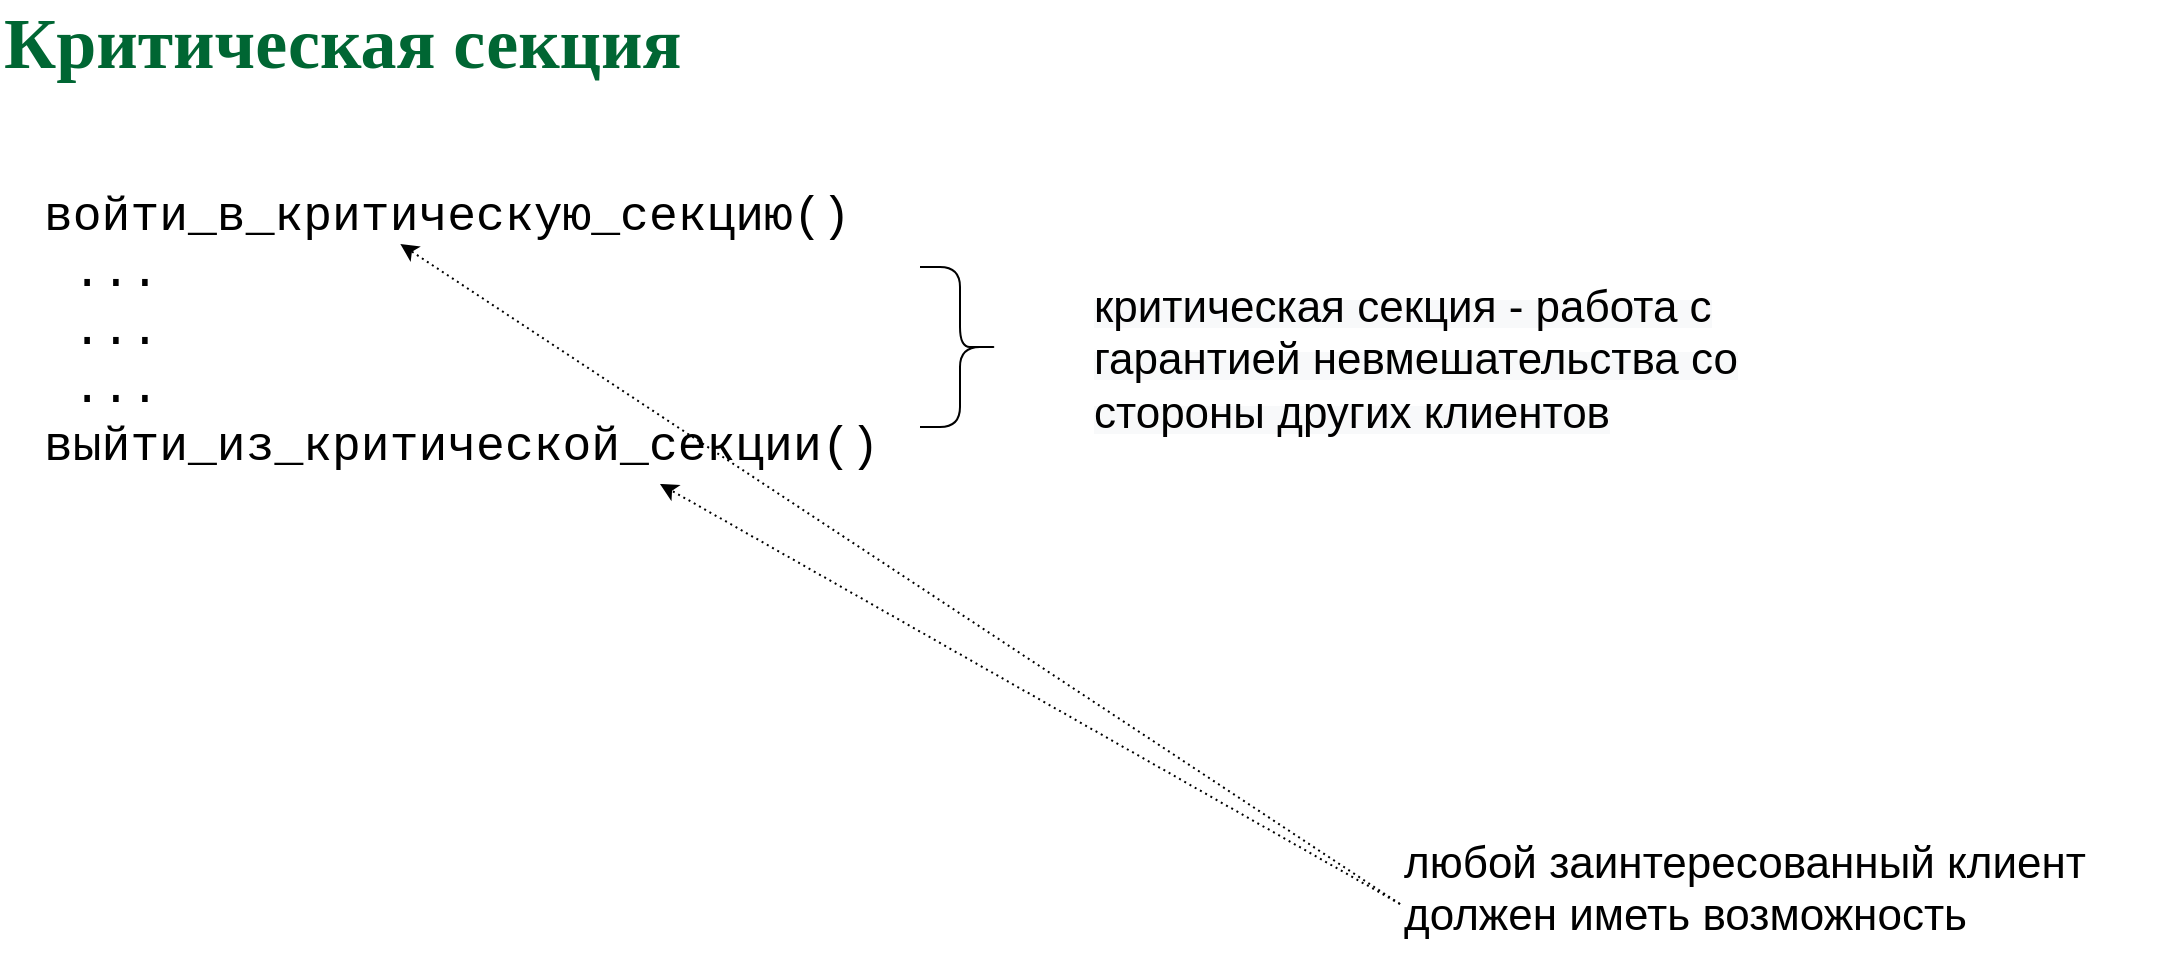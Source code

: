 <mxfile version="13.7.8" type="github" pages="13">
  <diagram name="CritSec" id="R8yzjhwUe6rfAUIDN_Sf">
    <mxGraphModel dx="1381" dy="866" grid="1" gridSize="10" guides="1" tooltips="1" connect="1" arrows="1" fold="1" page="1" pageScale="1" pageWidth="1169" pageHeight="827" math="0" shadow="0">
      <root>
        <mxCell id="2rw7g3JDZZeC0QugKMXs-0" />
        <mxCell id="2rw7g3JDZZeC0QugKMXs-1" parent="2rw7g3JDZZeC0QugKMXs-0" />
        <mxCell id="2rw7g3JDZZeC0QugKMXs-7" value="&lt;font face=&quot;Courier New&quot; style=&quot;font-size: 24px&quot;&gt;войти_в_критическую_секцию()&lt;br&gt;&lt;div&gt;&amp;nbsp;...&lt;/div&gt;&lt;div&gt;&amp;nbsp;...&lt;/div&gt;&lt;div&gt;&amp;nbsp;...&lt;/div&gt;&lt;div&gt;&lt;span&gt;выйти_из_критической_секции()&lt;/span&gt;&lt;/div&gt;&lt;/font&gt;" style="text;html=1;align=left;verticalAlign=middle;resizable=0;points=[];autosize=1;" vertex="1" parent="2rw7g3JDZZeC0QugKMXs-1">
          <mxGeometry x="60" y="154" width="430" height="80" as="geometry" />
        </mxCell>
        <mxCell id="2rw7g3JDZZeC0QugKMXs-8" value="" style="shape=curlyBracket;whiteSpace=wrap;html=1;rounded=1;size=0.5;direction=west;" vertex="1" parent="2rw7g3JDZZeC0QugKMXs-1">
          <mxGeometry x="500" y="161.5" width="40" height="80" as="geometry" />
        </mxCell>
        <mxCell id="2rw7g3JDZZeC0QugKMXs-9" value="&lt;span style=&quot;color: rgb(0 , 0 , 0) ; font-style: normal ; font-weight: 400 ; letter-spacing: normal ; text-align: left ; text-indent: 0px ; text-transform: none ; word-spacing: 0px ; background-color: rgb(248 , 249 , 250) ; display: inline ; float: none&quot;&gt;&lt;font style=&quot;font-size: 22px&quot;&gt;критическая секция - работа с гарантией невмешательства со стороны других клиентов&lt;/font&gt;&lt;/span&gt;" style="text;whiteSpace=wrap;html=1;" vertex="1" parent="2rw7g3JDZZeC0QugKMXs-1">
          <mxGeometry x="585" y="161.5" width="380" height="65" as="geometry" />
        </mxCell>
        <mxCell id="1bSV3bRYhwjHZD1TMnOY-0" value="&lt;font face=&quot;Garamond&quot; color=&quot;#006633&quot; size=&quot;1&quot;&gt;&lt;b style=&quot;font-size: 36px&quot;&gt;Критическая секция&lt;/b&gt;&lt;/font&gt;" style="text;html=1;align=left;verticalAlign=middle;whiteSpace=wrap;rounded=0;" vertex="1" parent="2rw7g3JDZZeC0QugKMXs-1">
          <mxGeometry x="40" y="40" width="920" height="20" as="geometry" />
        </mxCell>
        <mxCell id="Xc_2y6Owgtkm6S8HWwj1-0" value="" style="endArrow=classic;html=1;dashed=1;dashPattern=1 2;" edge="1" parent="2rw7g3JDZZeC0QugKMXs-1">
          <mxGeometry width="50" height="50" relative="1" as="geometry">
            <mxPoint x="740" y="480" as="sourcePoint" />
            <mxPoint x="370" y="270" as="targetPoint" />
          </mxGeometry>
        </mxCell>
        <mxCell id="Xc_2y6Owgtkm6S8HWwj1-1" value="" style="endArrow=classic;html=1;dashed=1;dashPattern=1 2;entryX=0.419;entryY=-0.05;entryDx=0;entryDy=0;entryPerimeter=0;" edge="1" parent="2rw7g3JDZZeC0QugKMXs-1" target="2rw7g3JDZZeC0QugKMXs-7">
          <mxGeometry width="50" height="50" relative="1" as="geometry">
            <mxPoint x="740" y="480" as="sourcePoint" />
            <mxPoint x="490" y="140" as="targetPoint" />
          </mxGeometry>
        </mxCell>
        <mxCell id="Xc_2y6Owgtkm6S8HWwj1-2" value="&lt;span style=&quot;font-size: 22px&quot;&gt;любой заинтересованный клиент должен иметь возможность&lt;/span&gt;" style="text;whiteSpace=wrap;html=1;" vertex="1" parent="2rw7g3JDZZeC0QugKMXs-1">
          <mxGeometry x="740" y="440" width="380" height="65" as="geometry" />
        </mxCell>
      </root>
    </mxGraphModel>
  </diagram>
  <diagram id="ri0MmFJmHngoHadG3IKB" name="Mutex - impl1">
    <mxGraphModel dx="1174" dy="736" grid="1" gridSize="10" guides="1" tooltips="1" connect="1" arrows="1" fold="1" page="1" pageScale="1" pageWidth="1169" pageHeight="827" math="0" shadow="0">
      <root>
        <mxCell id="xBMb9qlrZogLvSsRFh5L-0" />
        <mxCell id="xBMb9qlrZogLvSsRFh5L-1" parent="xBMb9qlrZogLvSsRFh5L-0" />
        <mxCell id="xBMb9qlrZogLvSsRFh5L-2" value="&lt;div style=&quot;text-align: justify&quot;&gt;&lt;span&gt;is_locked = false;&lt;/span&gt;&lt;/div&gt;&lt;div style=&quot;text-align: justify&quot;&gt;&lt;span&gt;...&lt;/span&gt;&lt;/div&gt;&lt;div style=&quot;text-align: justify&quot;&gt;&lt;span&gt;...&lt;/span&gt;&lt;/div&gt;&lt;div style=&quot;text-align: justify&quot;&gt;заблокировать(){&lt;/div&gt;&lt;div style=&quot;text-align: justify&quot;&gt;&amp;nbsp; &amp;nbsp;while (is_locked)&lt;/div&gt;&lt;div style=&quot;text-align: justify&quot;&gt;&amp;nbsp; &amp;nbsp; &amp;nbsp;;&lt;/div&gt;&lt;div style=&quot;text-align: justify&quot;&gt;&amp;nbsp; &amp;nbsp;is_locked = true;&lt;/div&gt;&lt;div style=&quot;text-align: justify&quot;&gt;&lt;br&gt;&lt;/div&gt;&lt;div style=&quot;text-align: justify&quot;&gt;}&lt;/div&gt;&lt;div style=&quot;text-align: justify&quot;&gt;&lt;br&gt;&lt;/div&gt;&lt;div style=&quot;text-align: justify&quot;&gt;снять_блок(){&lt;/div&gt;&lt;div style=&quot;text-align: justify&quot;&gt;&amp;nbsp; &amp;nbsp;is_locked = false;&lt;/div&gt;&lt;div style=&quot;text-align: justify&quot;&gt;}&lt;/div&gt;&lt;div style=&quot;text-align: justify&quot;&gt;&lt;span&gt;&lt;br&gt;&lt;/span&gt;&lt;/div&gt;" style="text;html=1;strokeColor=none;fillColor=none;align=left;verticalAlign=middle;whiteSpace=wrap;rounded=0;fontFamily=Courier New;fontSize=16;" parent="xBMb9qlrZogLvSsRFh5L-1" vertex="1">
          <mxGeometry x="80" y="350" width="320" height="180" as="geometry" />
        </mxCell>
        <mxCell id="xBMb9qlrZogLvSsRFh5L-3" value="" style="shape=curlyBracket;whiteSpace=wrap;html=1;rounded=1;fontFamily=Courier New;fontSize=16;size=0.5;" parent="xBMb9qlrZogLvSsRFh5L-1" vertex="1">
          <mxGeometry x="430" y="370" width="30" height="60" as="geometry" />
        </mxCell>
        <mxCell id="xBMb9qlrZogLvSsRFh5L-4" value="&lt;ol&gt;&lt;li&gt;&lt;font face=&quot;Helvetica&quot; style=&quot;font-size: 16px&quot;&gt;скопировать из памяти в регистр&lt;/font&gt;&lt;/li&gt;&lt;li&gt;&lt;font face=&quot;Helvetica&quot; style=&quot;font-size: 16px&quot;&gt;сравнить регистр с константой&lt;/font&gt;&lt;/li&gt;&lt;li&gt;&lt;font face=&quot;Helvetica&quot; style=&quot;font-size: 16px&quot;&gt;если значения равны, продолжить с п. 1&lt;/font&gt;&lt;/li&gt;&lt;/ol&gt;" style="text;html=1;strokeColor=none;fillColor=none;align=left;verticalAlign=middle;whiteSpace=wrap;rounded=0;fontFamily=Courier New;fontSize=16;" parent="xBMb9qlrZogLvSsRFh5L-1" vertex="1">
          <mxGeometry x="500" y="390" width="380" height="20" as="geometry" />
        </mxCell>
        <mxCell id="_fYuvyG5yXttpf5lUWXw-1" value="" style="endArrow=none;dashed=1;html=1;dashPattern=1 3;strokeWidth=2;" edge="1" parent="xBMb9qlrZogLvSsRFh5L-1">
          <mxGeometry width="50" height="50" relative="1" as="geometry">
            <mxPoint x="470" y="389" as="sourcePoint" />
            <mxPoint x="890" y="389" as="targetPoint" />
          </mxGeometry>
        </mxCell>
        <mxCell id="_fYuvyG5yXttpf5lUWXw-2" value="" style="endArrow=none;dashed=1;html=1;dashPattern=1 3;strokeWidth=2;" edge="1" parent="xBMb9qlrZogLvSsRFh5L-1">
          <mxGeometry width="50" height="50" relative="1" as="geometry">
            <mxPoint x="470" y="410" as="sourcePoint" />
            <mxPoint x="890" y="410" as="targetPoint" />
          </mxGeometry>
        </mxCell>
        <mxCell id="ha82zn1XFjL23xBg-vT0-0" value="&lt;font face=&quot;Courier New&quot; style=&quot;font-size: 24px&quot;&gt;заблокировать()&lt;br&gt;&lt;div&gt;&amp;nbsp;...&lt;/div&gt;&lt;div&gt;&amp;nbsp;...&lt;/div&gt;&lt;div&gt;&amp;nbsp;...&lt;/div&gt;&lt;div&gt;&lt;span&gt;снять_блок()&lt;/span&gt;&lt;/div&gt;&lt;/font&gt;" style="text;html=1;align=left;verticalAlign=middle;resizable=0;points=[];autosize=1;" vertex="1" parent="xBMb9qlrZogLvSsRFh5L-1">
          <mxGeometry x="710" y="130" width="230" height="80" as="geometry" />
        </mxCell>
        <mxCell id="sWSpizUy4wnmXVAiIbhy-0" value="&lt;font face=&quot;Garamond&quot; color=&quot;#006633&quot; size=&quot;1&quot;&gt;&lt;b style=&quot;font-size: 36px&quot;&gt;Мьютекс&lt;/b&gt;&lt;/font&gt;" style="text;html=1;align=left;verticalAlign=middle;whiteSpace=wrap;rounded=0;" vertex="1" parent="xBMb9qlrZogLvSsRFh5L-1">
          <mxGeometry x="40" y="40" width="920" height="20" as="geometry" />
        </mxCell>
        <mxCell id="OR0bZcdH-7x2DhH_oAC_-0" value="&lt;font face=&quot;Courier New&quot; style=&quot;font-size: 24px&quot;&gt;войти_в_критическую_секцию()&lt;br&gt;&lt;div&gt;&amp;nbsp;...&lt;/div&gt;&lt;div&gt;&amp;nbsp;...&lt;/div&gt;&lt;div&gt;&amp;nbsp;...&lt;/div&gt;&lt;div&gt;&lt;span&gt;выйти_из_критической_секции()&lt;/span&gt;&lt;/div&gt;&lt;/font&gt;" style="text;html=1;align=left;verticalAlign=middle;resizable=0;points=[];autosize=1;" vertex="1" parent="xBMb9qlrZogLvSsRFh5L-1">
          <mxGeometry x="50" y="130" width="430" height="80" as="geometry" />
        </mxCell>
        <mxCell id="OR0bZcdH-7x2DhH_oAC_-1" value="" style="shape=flexArrow;endArrow=classic;html=1;dashed=1;dashPattern=1 2;exitX=1.009;exitY=0.6;exitDx=0;exitDy=0;exitPerimeter=0;entryX=-0.004;entryY=0.6;entryDx=0;entryDy=0;entryPerimeter=0;" edge="1" parent="xBMb9qlrZogLvSsRFh5L-1" source="OR0bZcdH-7x2DhH_oAC_-0" target="ha82zn1XFjL23xBg-vT0-0">
          <mxGeometry width="50" height="50" relative="1" as="geometry">
            <mxPoint x="500" y="300" as="sourcePoint" />
            <mxPoint x="550" y="250" as="targetPoint" />
          </mxGeometry>
        </mxCell>
      </root>
    </mxGraphModel>
  </diagram>
  <diagram id="MGE0amIgMyFyMzsWidT_" name="Mutex - spinlock">
    <mxGraphModel dx="1174" dy="736" grid="1" gridSize="10" guides="1" tooltips="1" connect="1" arrows="1" fold="1" page="1" pageScale="1" pageWidth="1169" pageHeight="827" math="0" shadow="0">
      <root>
        <mxCell id="egzKSEprmWDQXE4lO2Hz-0" />
        <mxCell id="egzKSEprmWDQXE4lO2Hz-1" parent="egzKSEprmWDQXE4lO2Hz-0" />
        <mxCell id="egzKSEprmWDQXE4lO2Hz-2" value="" style="rounded=0;whiteSpace=wrap;html=1;fillColor=#d5e8d4;strokeColor=#82b366;" parent="egzKSEprmWDQXE4lO2Hz-1" vertex="1">
          <mxGeometry x="80" y="220" width="120" height="40" as="geometry" />
        </mxCell>
        <mxCell id="egzKSEprmWDQXE4lO2Hz-4" value="" style="rounded=0;whiteSpace=wrap;html=1;fillColor=#fff2cc;strokeColor=#d6b656;" parent="egzKSEprmWDQXE4lO2Hz-1" vertex="1">
          <mxGeometry x="200" y="220" width="120" height="40" as="geometry" />
        </mxCell>
        <mxCell id="egzKSEprmWDQXE4lO2Hz-5" value="" style="rounded=0;whiteSpace=wrap;html=1;fillColor=#fff2cc;strokeColor=#d6b656;" parent="egzKSEprmWDQXE4lO2Hz-1" vertex="1">
          <mxGeometry x="80" y="460" width="120" height="40" as="geometry" />
        </mxCell>
        <mxCell id="egzKSEprmWDQXE4lO2Hz-6" value="" style="rounded=0;whiteSpace=wrap;html=1;fillColor=#d5e8d4;strokeColor=#82b366;" parent="egzKSEprmWDQXE4lO2Hz-1" vertex="1">
          <mxGeometry x="200" y="460" width="120" height="40" as="geometry" />
        </mxCell>
        <mxCell id="0aPPDFqxMMvj2nhd9XFM-1" value="" style="rounded=0;whiteSpace=wrap;html=1;strokeColor=#82b366;fillColor=#97D077;" parent="egzKSEprmWDQXE4lO2Hz-1" vertex="1">
          <mxGeometry x="360" y="220" width="80" height="40" as="geometry" />
        </mxCell>
        <mxCell id="0aPPDFqxMMvj2nhd9XFM-2" value="" style="rounded=0;whiteSpace=wrap;html=1;fillColor=#d5e8d4;strokeColor=#82b366;" parent="egzKSEprmWDQXE4lO2Hz-1" vertex="1">
          <mxGeometry x="320" y="220" width="40" height="40" as="geometry" />
        </mxCell>
        <mxCell id="0aPPDFqxMMvj2nhd9XFM-0" value="&lt;font style=&quot;font-size: 30px&quot;&gt;V&lt;/font&gt;" style="whiteSpace=wrap;html=1;aspect=fixed;" parent="egzKSEprmWDQXE4lO2Hz-1" vertex="1">
          <mxGeometry x="360" y="300" width="40" height="40" as="geometry" />
        </mxCell>
        <mxCell id="0aPPDFqxMMvj2nhd9XFM-6" value="" style="whiteSpace=wrap;html=1;aspect=fixed;" parent="egzKSEprmWDQXE4lO2Hz-1" vertex="1">
          <mxGeometry x="80" y="340" width="40" height="40" as="geometry" />
        </mxCell>
        <mxCell id="0aPPDFqxMMvj2nhd9XFM-7" value="&lt;font style=&quot;font-size: 30px&quot;&gt;V&lt;/font&gt;" style="whiteSpace=wrap;html=1;aspect=fixed;" parent="egzKSEprmWDQXE4lO2Hz-1" vertex="1">
          <mxGeometry x="400" y="300" width="40" height="40" as="geometry" />
        </mxCell>
        <mxCell id="0aPPDFqxMMvj2nhd9XFM-8" value="" style="rounded=0;whiteSpace=wrap;html=1;fillColor=#fff2cc;strokeColor=#d6b656;" parent="egzKSEprmWDQXE4lO2Hz-1" vertex="1">
          <mxGeometry x="320" y="460" width="120" height="40" as="geometry" />
        </mxCell>
        <mxCell id="0aPPDFqxMMvj2nhd9XFM-9" value="" style="whiteSpace=wrap;html=1;aspect=fixed;" parent="egzKSEprmWDQXE4lO2Hz-1" vertex="1">
          <mxGeometry x="120" y="340" width="40" height="40" as="geometry" />
        </mxCell>
        <mxCell id="0aPPDFqxMMvj2nhd9XFM-10" value="" style="whiteSpace=wrap;html=1;aspect=fixed;" parent="egzKSEprmWDQXE4lO2Hz-1" vertex="1">
          <mxGeometry x="200" y="340" width="40" height="40" as="geometry" />
        </mxCell>
        <mxCell id="0aPPDFqxMMvj2nhd9XFM-11" value="" style="whiteSpace=wrap;html=1;aspect=fixed;" parent="egzKSEprmWDQXE4lO2Hz-1" vertex="1">
          <mxGeometry x="160" y="340" width="40" height="40" as="geometry" />
        </mxCell>
        <mxCell id="0aPPDFqxMMvj2nhd9XFM-13" value="" style="whiteSpace=wrap;html=1;aspect=fixed;" parent="egzKSEprmWDQXE4lO2Hz-1" vertex="1">
          <mxGeometry x="240" y="340" width="40" height="40" as="geometry" />
        </mxCell>
        <mxCell id="0aPPDFqxMMvj2nhd9XFM-14" value="" style="whiteSpace=wrap;html=1;aspect=fixed;" parent="egzKSEprmWDQXE4lO2Hz-1" vertex="1">
          <mxGeometry x="280" y="340" width="40" height="40" as="geometry" />
        </mxCell>
        <mxCell id="0aPPDFqxMMvj2nhd9XFM-15" value="" style="whiteSpace=wrap;html=1;aspect=fixed;" parent="egzKSEprmWDQXE4lO2Hz-1" vertex="1">
          <mxGeometry x="320" y="340" width="40" height="40" as="geometry" />
        </mxCell>
        <mxCell id="0aPPDFqxMMvj2nhd9XFM-16" value="" style="rounded=0;whiteSpace=wrap;html=1;fillColor=#d5e8d4;strokeColor=#82b366;" parent="egzKSEprmWDQXE4lO2Hz-1" vertex="1">
          <mxGeometry x="440" y="460" width="120" height="40" as="geometry" />
        </mxCell>
        <mxCell id="0aPPDFqxMMvj2nhd9XFM-17" value="" style="rounded=0;whiteSpace=wrap;html=1;fillColor=#fff2cc;strokeColor=#d6b656;" parent="egzKSEprmWDQXE4lO2Hz-1" vertex="1">
          <mxGeometry x="440" y="220" width="120" height="40" as="geometry" />
        </mxCell>
        <mxCell id="0aPPDFqxMMvj2nhd9XFM-18" value="&lt;font style=&quot;font-size: 30px&quot;&gt;V&lt;/font&gt;" style="whiteSpace=wrap;html=1;aspect=fixed;" parent="egzKSEprmWDQXE4lO2Hz-1" vertex="1">
          <mxGeometry x="440" y="300" width="40" height="40" as="geometry" />
        </mxCell>
        <mxCell id="0aPPDFqxMMvj2nhd9XFM-19" value="&lt;font style=&quot;font-size: 30px&quot;&gt;V&lt;/font&gt;" style="whiteSpace=wrap;html=1;aspect=fixed;" parent="egzKSEprmWDQXE4lO2Hz-1" vertex="1">
          <mxGeometry x="480" y="300" width="40" height="40" as="geometry" />
        </mxCell>
        <mxCell id="0aPPDFqxMMvj2nhd9XFM-20" value="&lt;font style=&quot;font-size: 30px&quot;&gt;V&lt;/font&gt;" style="whiteSpace=wrap;html=1;aspect=fixed;" parent="egzKSEprmWDQXE4lO2Hz-1" vertex="1">
          <mxGeometry x="520" y="300" width="40" height="40" as="geometry" />
        </mxCell>
        <mxCell id="0aPPDFqxMMvj2nhd9XFM-21" value="&lt;font style=&quot;font-size: 30px&quot;&gt;V&lt;/font&gt;" style="whiteSpace=wrap;html=1;aspect=fixed;" parent="egzKSEprmWDQXE4lO2Hz-1" vertex="1">
          <mxGeometry x="560" y="300" width="40" height="40" as="geometry" />
        </mxCell>
        <mxCell id="0aPPDFqxMMvj2nhd9XFM-22" value="" style="rounded=0;whiteSpace=wrap;html=1;strokeColor=#82b366;fillColor=#97D077;" parent="egzKSEprmWDQXE4lO2Hz-1" vertex="1">
          <mxGeometry x="560" y="220" width="120" height="40" as="geometry" />
        </mxCell>
        <mxCell id="EkMnIeAbIw2VScNW5JcH-1" value="" style="shape=mxgraph.bpmn.loop;html=1;outlineConnect=0;fillColor=#97D077;aspect=fixed;strokeWidth=4;strokeColor=#006600;" parent="egzKSEprmWDQXE4lO2Hz-1" vertex="1">
          <mxGeometry x="521" y="462" width="35" height="35" as="geometry" />
        </mxCell>
        <mxCell id="EkMnIeAbIw2VScNW5JcH-2" value="" style="rounded=0;whiteSpace=wrap;html=1;fillColor=#fff2cc;strokeColor=#d6b656;" parent="egzKSEprmWDQXE4lO2Hz-1" vertex="1">
          <mxGeometry x="560" y="460" width="120" height="40" as="geometry" />
        </mxCell>
        <mxCell id="EkMnIeAbIw2VScNW5JcH-3" value="&lt;font style=&quot;font-size: 30px&quot;&gt;V&lt;/font&gt;" style="whiteSpace=wrap;html=1;aspect=fixed;" parent="egzKSEprmWDQXE4lO2Hz-1" vertex="1">
          <mxGeometry x="600" y="300" width="40" height="40" as="geometry" />
        </mxCell>
        <mxCell id="EkMnIeAbIw2VScNW5JcH-4" value="&lt;font style=&quot;font-size: 30px&quot;&gt;V&lt;/font&gt;" style="whiteSpace=wrap;html=1;aspect=fixed;" parent="egzKSEprmWDQXE4lO2Hz-1" vertex="1">
          <mxGeometry x="640" y="300" width="40" height="40" as="geometry" />
        </mxCell>
        <mxCell id="EkMnIeAbIw2VScNW5JcH-5" value="" style="rounded=0;whiteSpace=wrap;html=1;fillColor=#d5e8d4;strokeColor=#82b366;" parent="egzKSEprmWDQXE4lO2Hz-1" vertex="1">
          <mxGeometry x="680" y="460.5" width="120" height="40" as="geometry" />
        </mxCell>
        <mxCell id="EkMnIeAbIw2VScNW5JcH-6" value="" style="shape=mxgraph.bpmn.loop;html=1;outlineConnect=0;fillColor=#97D077;aspect=fixed;strokeWidth=4;strokeColor=#006600;" parent="egzKSEprmWDQXE4lO2Hz-1" vertex="1">
          <mxGeometry x="722.5" y="462.5" width="35" height="35" as="geometry" />
        </mxCell>
        <mxCell id="EkMnIeAbIw2VScNW5JcH-7" value="" style="shape=mxgraph.bpmn.loop;html=1;outlineConnect=0;fillColor=#97D077;aspect=fixed;strokeWidth=4;strokeColor=#006600;" parent="egzKSEprmWDQXE4lO2Hz-1" vertex="1">
          <mxGeometry x="761" y="462.5" width="35" height="35" as="geometry" />
        </mxCell>
        <mxCell id="EkMnIeAbIw2VScNW5JcH-8" value="" style="shape=mxgraph.bpmn.loop;html=1;outlineConnect=0;fillColor=#97D077;aspect=fixed;strokeWidth=4;strokeColor=#006600;" parent="egzKSEprmWDQXE4lO2Hz-1" vertex="1">
          <mxGeometry x="683.5" y="463" width="35" height="35" as="geometry" />
        </mxCell>
        <mxCell id="EkMnIeAbIw2VScNW5JcH-9" value="" style="rounded=0;whiteSpace=wrap;html=1;fillColor=#fff2cc;strokeColor=#d6b656;" parent="egzKSEprmWDQXE4lO2Hz-1" vertex="1">
          <mxGeometry x="680" y="220" width="120" height="40" as="geometry" />
        </mxCell>
        <mxCell id="EkMnIeAbIw2VScNW5JcH-10" value="&lt;font style=&quot;font-size: 30px&quot;&gt;V&lt;/font&gt;" style="whiteSpace=wrap;html=1;aspect=fixed;" parent="egzKSEprmWDQXE4lO2Hz-1" vertex="1">
          <mxGeometry x="680" y="300" width="40" height="40" as="geometry" />
        </mxCell>
        <mxCell id="EkMnIeAbIw2VScNW5JcH-11" value="&lt;font style=&quot;font-size: 30px&quot;&gt;V&lt;/font&gt;" style="whiteSpace=wrap;html=1;aspect=fixed;" parent="egzKSEprmWDQXE4lO2Hz-1" vertex="1">
          <mxGeometry x="720" y="300" width="40" height="40" as="geometry" />
        </mxCell>
        <mxCell id="EkMnIeAbIw2VScNW5JcH-12" value="&lt;font style=&quot;font-size: 30px&quot;&gt;V&lt;/font&gt;" style="whiteSpace=wrap;html=1;aspect=fixed;" parent="egzKSEprmWDQXE4lO2Hz-1" vertex="1">
          <mxGeometry x="760" y="300" width="40" height="40" as="geometry" />
        </mxCell>
        <mxCell id="EkMnIeAbIw2VScNW5JcH-13" value="&lt;font style=&quot;font-size: 30px&quot;&gt;V&lt;/font&gt;" style="whiteSpace=wrap;html=1;aspect=fixed;" parent="egzKSEprmWDQXE4lO2Hz-1" vertex="1">
          <mxGeometry x="800" y="300" width="40" height="40" as="geometry" />
        </mxCell>
        <mxCell id="EkMnIeAbIw2VScNW5JcH-14" value="" style="rounded=0;whiteSpace=wrap;html=1;strokeColor=#82b366;fillColor=#97D077;" parent="egzKSEprmWDQXE4lO2Hz-1" vertex="1">
          <mxGeometry x="800" y="220" width="40" height="40" as="geometry" />
        </mxCell>
        <mxCell id="EkMnIeAbIw2VScNW5JcH-15" value="" style="whiteSpace=wrap;html=1;aspect=fixed;" parent="egzKSEprmWDQXE4lO2Hz-1" vertex="1">
          <mxGeometry x="840" y="340" width="40" height="40" as="geometry" />
        </mxCell>
        <mxCell id="EkMnIeAbIw2VScNW5JcH-16" value="" style="whiteSpace=wrap;html=1;aspect=fixed;" parent="egzKSEprmWDQXE4lO2Hz-1" vertex="1">
          <mxGeometry x="880" y="340" width="40" height="40" as="geometry" />
        </mxCell>
        <mxCell id="EkMnIeAbIw2VScNW5JcH-17" value="" style="rounded=0;whiteSpace=wrap;html=1;strokeColor=#82b366;fillColor=#d5e8d4;" parent="egzKSEprmWDQXE4lO2Hz-1" vertex="1">
          <mxGeometry x="840" y="220" width="80" height="40" as="geometry" />
        </mxCell>
        <mxCell id="EkMnIeAbIw2VScNW5JcH-18" value="" style="rounded=0;whiteSpace=wrap;html=1;fillColor=#fff2cc;strokeColor=#d6b656;" parent="egzKSEprmWDQXE4lO2Hz-1" vertex="1">
          <mxGeometry x="800" y="460.5" width="120" height="40" as="geometry" />
        </mxCell>
        <mxCell id="EkMnIeAbIw2VScNW5JcH-20" value="" style="rounded=0;whiteSpace=wrap;html=1;strokeColor=#82b366;fillColor=#97D077;" parent="egzKSEprmWDQXE4lO2Hz-1" vertex="1">
          <mxGeometry x="921" y="460" width="119" height="40" as="geometry" />
        </mxCell>
        <mxCell id="EkMnIeAbIw2VScNW5JcH-23" value="&lt;font style=&quot;font-size: 30px&quot;&gt;V&lt;/font&gt;" style="whiteSpace=wrap;html=1;aspect=fixed;" parent="egzKSEprmWDQXE4lO2Hz-1" vertex="1">
          <mxGeometry x="920" y="380" width="40" height="40" as="geometry" />
        </mxCell>
        <mxCell id="EkMnIeAbIw2VScNW5JcH-24" value="" style="rounded=0;whiteSpace=wrap;html=1;fillColor=#fff2cc;strokeColor=#d6b656;" parent="egzKSEprmWDQXE4lO2Hz-1" vertex="1">
          <mxGeometry x="920" y="220" width="120" height="40" as="geometry" />
        </mxCell>
        <mxCell id="Ox74ODpOmAC8dxmcJTIc-1" value="" style="endArrow=classic;html=1;entryX=0.25;entryY=1;entryDx=0;entryDy=0;exitX=0.5;exitY=0;exitDx=0;exitDy=0;" parent="egzKSEprmWDQXE4lO2Hz-1" source="0aPPDFqxMMvj2nhd9XFM-0" target="0aPPDFqxMMvj2nhd9XFM-1" edge="1">
          <mxGeometry width="50" height="50" relative="1" as="geometry">
            <mxPoint x="400" y="390" as="sourcePoint" />
            <mxPoint x="260" y="640" as="targetPoint" />
          </mxGeometry>
        </mxCell>
        <mxCell id="69qzEcdlD3jyEWn3shQl-0" value="" style="endArrow=classic;html=1;exitX=0.5;exitY=1;exitDx=0;exitDy=0;entryX=0.5;entryY=0;entryDx=0;entryDy=0;" parent="egzKSEprmWDQXE4lO2Hz-1" source="0aPPDFqxMMvj2nhd9XFM-19" target="0aPPDFqxMMvj2nhd9XFM-16" edge="1">
          <mxGeometry width="50" height="50" relative="1" as="geometry">
            <mxPoint x="500" y="458" as="sourcePoint" />
            <mxPoint x="460" y="430" as="targetPoint" />
          </mxGeometry>
        </mxCell>
        <mxCell id="69qzEcdlD3jyEWn3shQl-1" value="" style="endArrow=classic;html=1;exitX=0.5;exitY=1;exitDx=0;exitDy=0;" parent="egzKSEprmWDQXE4lO2Hz-1" source="EkMnIeAbIw2VScNW5JcH-10" edge="1">
          <mxGeometry width="50" height="50" relative="1" as="geometry">
            <mxPoint x="700" y="460" as="sourcePoint" />
            <mxPoint x="700" y="460" as="targetPoint" />
          </mxGeometry>
        </mxCell>
        <mxCell id="69qzEcdlD3jyEWn3shQl-2" value="" style="endArrow=classic;html=1;" parent="egzKSEprmWDQXE4lO2Hz-1" edge="1">
          <mxGeometry width="50" height="50" relative="1" as="geometry">
            <mxPoint x="538" y="340" as="sourcePoint" />
            <mxPoint x="538" y="457" as="targetPoint" />
          </mxGeometry>
        </mxCell>
        <mxCell id="VBAqKeldqFWhcmaFy6Zt-0" value="" style="endArrow=none;dashed=1;html=1;dashPattern=1 3;strokeWidth=2;" parent="egzKSEprmWDQXE4lO2Hz-1" edge="1">
          <mxGeometry width="50" height="50" relative="1" as="geometry">
            <mxPoint x="200" y="540" as="sourcePoint" />
            <mxPoint x="200" y="180" as="targetPoint" />
          </mxGeometry>
        </mxCell>
        <mxCell id="VBAqKeldqFWhcmaFy6Zt-3" value="" style="endArrow=none;dashed=1;html=1;dashPattern=1 3;strokeWidth=2;" parent="egzKSEprmWDQXE4lO2Hz-1" edge="1">
          <mxGeometry width="50" height="50" relative="1" as="geometry">
            <mxPoint x="320" y="540" as="sourcePoint" />
            <mxPoint x="320" y="180" as="targetPoint" />
          </mxGeometry>
        </mxCell>
        <mxCell id="VBAqKeldqFWhcmaFy6Zt-4" value="" style="endArrow=none;dashed=1;html=1;dashPattern=1 3;strokeWidth=2;" parent="egzKSEprmWDQXE4lO2Hz-1" edge="1">
          <mxGeometry width="50" height="50" relative="1" as="geometry">
            <mxPoint x="440" y="540" as="sourcePoint" />
            <mxPoint x="440" y="180" as="targetPoint" />
          </mxGeometry>
        </mxCell>
        <mxCell id="VBAqKeldqFWhcmaFy6Zt-5" value="" style="endArrow=none;dashed=1;html=1;dashPattern=1 3;strokeWidth=2;" parent="egzKSEprmWDQXE4lO2Hz-1" edge="1">
          <mxGeometry width="50" height="50" relative="1" as="geometry">
            <mxPoint x="560" y="540" as="sourcePoint" />
            <mxPoint x="560" y="180" as="targetPoint" />
          </mxGeometry>
        </mxCell>
        <mxCell id="VBAqKeldqFWhcmaFy6Zt-6" value="" style="endArrow=none;dashed=1;html=1;dashPattern=1 3;strokeWidth=2;" parent="egzKSEprmWDQXE4lO2Hz-1" edge="1">
          <mxGeometry width="50" height="50" relative="1" as="geometry">
            <mxPoint x="679.17" y="540" as="sourcePoint" />
            <mxPoint x="679.17" y="180" as="targetPoint" />
          </mxGeometry>
        </mxCell>
        <mxCell id="VBAqKeldqFWhcmaFy6Zt-7" value="" style="endArrow=none;dashed=1;html=1;dashPattern=1 3;strokeWidth=2;" parent="egzKSEprmWDQXE4lO2Hz-1" edge="1">
          <mxGeometry width="50" height="50" relative="1" as="geometry">
            <mxPoint x="799.17" y="540" as="sourcePoint" />
            <mxPoint x="799.17" y="180" as="targetPoint" />
          </mxGeometry>
        </mxCell>
        <mxCell id="VBAqKeldqFWhcmaFy6Zt-8" value="" style="endArrow=none;dashed=1;html=1;dashPattern=1 3;strokeWidth=2;" parent="egzKSEprmWDQXE4lO2Hz-1" edge="1">
          <mxGeometry width="50" height="50" relative="1" as="geometry">
            <mxPoint x="920" y="540" as="sourcePoint" />
            <mxPoint x="920" y="180" as="targetPoint" />
          </mxGeometry>
        </mxCell>
        <mxCell id="N81QqHq27Ue9tbVYdFpq-0" value="&lt;font style=&quot;font-size: 24px&quot;&gt;Поток 1&lt;/font&gt;" style="text;html=1;strokeColor=none;fillColor=none;align=center;verticalAlign=middle;whiteSpace=wrap;rounded=0;" parent="egzKSEprmWDQXE4lO2Hz-1" vertex="1">
          <mxGeometry x="30" y="160" width="130" height="20" as="geometry" />
        </mxCell>
        <mxCell id="yUw7EQO-VUPE7KpfeguR-0" value="&lt;font style=&quot;font-size: 24px&quot;&gt;Поток 2&lt;/font&gt;" style="text;html=1;strokeColor=none;fillColor=none;align=center;verticalAlign=middle;whiteSpace=wrap;rounded=0;" parent="egzKSEprmWDQXE4lO2Hz-1" vertex="1">
          <mxGeometry x="30" y="540" width="130" height="20" as="geometry" />
        </mxCell>
        <mxCell id="G235KOUm36JRrY9uVVRr-0" value="&lt;font face=&quot;Garamond&quot; color=&quot;#006633&quot; size=&quot;1&quot;&gt;&lt;b style=&quot;font-size: 36px&quot;&gt;Спин-блокировка на мьютексе&lt;/b&gt;&lt;/font&gt;" style="text;html=1;align=left;verticalAlign=middle;whiteSpace=wrap;rounded=0;" parent="egzKSEprmWDQXE4lO2Hz-1" vertex="1">
          <mxGeometry x="40" y="40" width="920" height="20" as="geometry" />
        </mxCell>
        <mxCell id="_kNGEcyH6tN4Kq5b5k_X-0" value="&lt;font color=&quot;#000000&quot; style=&quot;font-size: 18px&quot;&gt;Наличие блокировки потока 2 не учитывается при планировании&lt;/font&gt;" style="text;html=1;strokeColor=none;fillColor=none;align=center;verticalAlign=middle;whiteSpace=wrap;rounded=0;fontColor=#006633;" parent="egzKSEprmWDQXE4lO2Hz-1" vertex="1">
          <mxGeometry x="300" y="580" width="590" height="20" as="geometry" />
        </mxCell>
        <mxCell id="yQzKRLeDWQbCE8Vg_R0H-0" value="" style="endArrow=classic;html=1;exitX=0.5;exitY=1;exitDx=0;exitDy=0;" parent="egzKSEprmWDQXE4lO2Hz-1" source="EkMnIeAbIw2VScNW5JcH-11" edge="1">
          <mxGeometry width="50" height="50" relative="1" as="geometry">
            <mxPoint x="710" y="350.0" as="sourcePoint" />
            <mxPoint x="740" y="460" as="targetPoint" />
          </mxGeometry>
        </mxCell>
        <mxCell id="yQzKRLeDWQbCE8Vg_R0H-1" value="" style="endArrow=classic;html=1;exitX=0.5;exitY=1;exitDx=0;exitDy=0;entryX=0.842;entryY=-0.005;entryDx=0;entryDy=0;entryPerimeter=0;" parent="egzKSEprmWDQXE4lO2Hz-1" source="EkMnIeAbIw2VScNW5JcH-12" target="EkMnIeAbIw2VScNW5JcH-5" edge="1">
          <mxGeometry width="50" height="50" relative="1" as="geometry">
            <mxPoint x="720" y="360.0" as="sourcePoint" />
            <mxPoint x="779" y="450" as="targetPoint" />
          </mxGeometry>
        </mxCell>
        <mxCell id="yQzKRLeDWQbCE8Vg_R0H-2" value="" style="endArrow=classic;html=1;fontColor=#006633;exitX=0.5;exitY=1;exitDx=0;exitDy=0;entryX=0.166;entryY=-0.025;entryDx=0;entryDy=0;entryPerimeter=0;" parent="egzKSEprmWDQXE4lO2Hz-1" source="EkMnIeAbIw2VScNW5JcH-23" target="EkMnIeAbIw2VScNW5JcH-20" edge="1">
          <mxGeometry width="50" height="50" relative="1" as="geometry">
            <mxPoint x="771" y="299.5" as="sourcePoint" />
            <mxPoint x="821" y="249.5" as="targetPoint" />
          </mxGeometry>
        </mxCell>
        <mxCell id="TMttSzgqC6ydwPq43Xw_-0" value="&lt;font style=&quot;font-size: 30px&quot;&gt;V&lt;/font&gt;" style="whiteSpace=wrap;html=1;aspect=fixed;" parent="egzKSEprmWDQXE4lO2Hz-1" vertex="1">
          <mxGeometry x="961" y="380" width="40" height="40" as="geometry" />
        </mxCell>
        <mxCell id="TMttSzgqC6ydwPq43Xw_-1" value="&lt;font style=&quot;font-size: 30px&quot;&gt;V&lt;/font&gt;" style="whiteSpace=wrap;html=1;aspect=fixed;" parent="egzKSEprmWDQXE4lO2Hz-1" vertex="1">
          <mxGeometry x="1001" y="380" width="40" height="40" as="geometry" />
        </mxCell>
      </root>
    </mxGraphModel>
  </diagram>
  <diagram name="Mutex - queue" id="ASGZ3K-WkQ0-r-J1xUNQ">
    <mxGraphModel dx="1174" dy="736" grid="1" gridSize="10" guides="1" tooltips="1" connect="1" arrows="1" fold="1" page="1" pageScale="1" pageWidth="1169" pageHeight="827" math="0" shadow="0">
      <root>
        <mxCell id="yh3LMR_NNYSIdBTZSJ3h-0" />
        <mxCell id="yh3LMR_NNYSIdBTZSJ3h-1" parent="yh3LMR_NNYSIdBTZSJ3h-0" />
        <mxCell id="yh3LMR_NNYSIdBTZSJ3h-2" value="" style="rounded=0;whiteSpace=wrap;html=1;fillColor=#d5e8d4;strokeColor=#82b366;" parent="yh3LMR_NNYSIdBTZSJ3h-1" vertex="1">
          <mxGeometry x="80" y="220" width="120" height="40" as="geometry" />
        </mxCell>
        <mxCell id="yh3LMR_NNYSIdBTZSJ3h-3" value="" style="rounded=0;whiteSpace=wrap;html=1;fillColor=#fff2cc;strokeColor=#d6b656;" parent="yh3LMR_NNYSIdBTZSJ3h-1" vertex="1">
          <mxGeometry x="200" y="220" width="120" height="40" as="geometry" />
        </mxCell>
        <mxCell id="yh3LMR_NNYSIdBTZSJ3h-4" value="" style="rounded=0;whiteSpace=wrap;html=1;fillColor=#fff2cc;strokeColor=#d6b656;" parent="yh3LMR_NNYSIdBTZSJ3h-1" vertex="1">
          <mxGeometry x="80" y="460" width="120" height="40" as="geometry" />
        </mxCell>
        <mxCell id="yh3LMR_NNYSIdBTZSJ3h-5" value="" style="rounded=0;whiteSpace=wrap;html=1;fillColor=#d5e8d4;strokeColor=#82b366;" parent="yh3LMR_NNYSIdBTZSJ3h-1" vertex="1">
          <mxGeometry x="200" y="460" width="120" height="40" as="geometry" />
        </mxCell>
        <mxCell id="yh3LMR_NNYSIdBTZSJ3h-6" value="" style="rounded=0;whiteSpace=wrap;html=1;strokeColor=#82b366;fillColor=#97D077;" parent="yh3LMR_NNYSIdBTZSJ3h-1" vertex="1">
          <mxGeometry x="360" y="220" width="80" height="40" as="geometry" />
        </mxCell>
        <mxCell id="yh3LMR_NNYSIdBTZSJ3h-7" value="" style="rounded=0;whiteSpace=wrap;html=1;fillColor=#d5e8d4;strokeColor=#82b366;" parent="yh3LMR_NNYSIdBTZSJ3h-1" vertex="1">
          <mxGeometry x="320" y="220" width="40" height="40" as="geometry" />
        </mxCell>
        <mxCell id="yh3LMR_NNYSIdBTZSJ3h-8" value="&lt;font style=&quot;font-size: 30px&quot;&gt;V&lt;/font&gt;" style="whiteSpace=wrap;html=1;aspect=fixed;" parent="yh3LMR_NNYSIdBTZSJ3h-1" vertex="1">
          <mxGeometry x="360" y="300" width="40" height="40" as="geometry" />
        </mxCell>
        <mxCell id="yh3LMR_NNYSIdBTZSJ3h-9" value="" style="whiteSpace=wrap;html=1;aspect=fixed;" parent="yh3LMR_NNYSIdBTZSJ3h-1" vertex="1">
          <mxGeometry x="80" y="340" width="40" height="40" as="geometry" />
        </mxCell>
        <mxCell id="yh3LMR_NNYSIdBTZSJ3h-10" value="&lt;font style=&quot;font-size: 30px&quot;&gt;V&lt;/font&gt;" style="whiteSpace=wrap;html=1;aspect=fixed;" parent="yh3LMR_NNYSIdBTZSJ3h-1" vertex="1">
          <mxGeometry x="400" y="300" width="40" height="40" as="geometry" />
        </mxCell>
        <mxCell id="yh3LMR_NNYSIdBTZSJ3h-11" value="" style="rounded=0;whiteSpace=wrap;html=1;fillColor=#fff2cc;strokeColor=#d6b656;" parent="yh3LMR_NNYSIdBTZSJ3h-1" vertex="1">
          <mxGeometry x="320" y="460" width="120" height="40" as="geometry" />
        </mxCell>
        <mxCell id="yh3LMR_NNYSIdBTZSJ3h-12" value="" style="whiteSpace=wrap;html=1;aspect=fixed;" parent="yh3LMR_NNYSIdBTZSJ3h-1" vertex="1">
          <mxGeometry x="120" y="340" width="40" height="40" as="geometry" />
        </mxCell>
        <mxCell id="yh3LMR_NNYSIdBTZSJ3h-13" value="" style="whiteSpace=wrap;html=1;aspect=fixed;" parent="yh3LMR_NNYSIdBTZSJ3h-1" vertex="1">
          <mxGeometry x="200" y="340" width="40" height="40" as="geometry" />
        </mxCell>
        <mxCell id="yh3LMR_NNYSIdBTZSJ3h-14" value="" style="whiteSpace=wrap;html=1;aspect=fixed;" parent="yh3LMR_NNYSIdBTZSJ3h-1" vertex="1">
          <mxGeometry x="160" y="340" width="40" height="40" as="geometry" />
        </mxCell>
        <mxCell id="yh3LMR_NNYSIdBTZSJ3h-15" value="" style="whiteSpace=wrap;html=1;aspect=fixed;" parent="yh3LMR_NNYSIdBTZSJ3h-1" vertex="1">
          <mxGeometry x="240" y="340" width="40" height="40" as="geometry" />
        </mxCell>
        <mxCell id="yh3LMR_NNYSIdBTZSJ3h-16" value="" style="whiteSpace=wrap;html=1;aspect=fixed;" parent="yh3LMR_NNYSIdBTZSJ3h-1" vertex="1">
          <mxGeometry x="280" y="340" width="40" height="40" as="geometry" />
        </mxCell>
        <mxCell id="yh3LMR_NNYSIdBTZSJ3h-17" value="" style="whiteSpace=wrap;html=1;aspect=fixed;" parent="yh3LMR_NNYSIdBTZSJ3h-1" vertex="1">
          <mxGeometry x="320" y="340" width="40" height="40" as="geometry" />
        </mxCell>
        <mxCell id="yh3LMR_NNYSIdBTZSJ3h-18" value="" style="rounded=0;whiteSpace=wrap;html=1;fillColor=#d5e8d4;strokeColor=#82b366;" parent="yh3LMR_NNYSIdBTZSJ3h-1" vertex="1">
          <mxGeometry x="440" y="460" width="80" height="40" as="geometry" />
        </mxCell>
        <mxCell id="yh3LMR_NNYSIdBTZSJ3h-19" value="" style="rounded=0;whiteSpace=wrap;html=1;fillColor=#fff2cc;strokeColor=#d6b656;" parent="yh3LMR_NNYSIdBTZSJ3h-1" vertex="1">
          <mxGeometry x="440" y="220" width="80" height="40" as="geometry" />
        </mxCell>
        <mxCell id="yh3LMR_NNYSIdBTZSJ3h-20" value="&lt;font style=&quot;font-size: 30px&quot;&gt;V&lt;/font&gt;" style="whiteSpace=wrap;html=1;aspect=fixed;" parent="yh3LMR_NNYSIdBTZSJ3h-1" vertex="1">
          <mxGeometry x="440" y="300" width="40" height="40" as="geometry" />
        </mxCell>
        <mxCell id="yh3LMR_NNYSIdBTZSJ3h-21" value="&lt;font style=&quot;font-size: 30px&quot;&gt;V&lt;/font&gt;" style="whiteSpace=wrap;html=1;aspect=fixed;" parent="yh3LMR_NNYSIdBTZSJ3h-1" vertex="1">
          <mxGeometry x="480" y="300" width="40" height="40" as="geometry" />
        </mxCell>
        <mxCell id="yh3LMR_NNYSIdBTZSJ3h-23" value="&lt;font style=&quot;font-size: 30px&quot;&gt;V&lt;/font&gt;" style="whiteSpace=wrap;html=1;aspect=fixed;" parent="yh3LMR_NNYSIdBTZSJ3h-1" vertex="1">
          <mxGeometry x="520" y="300" width="40" height="40" as="geometry" />
        </mxCell>
        <mxCell id="yh3LMR_NNYSIdBTZSJ3h-24" value="" style="rounded=0;whiteSpace=wrap;html=1;strokeColor=#82b366;fillColor=#97D077;" parent="yh3LMR_NNYSIdBTZSJ3h-1" vertex="1">
          <mxGeometry x="520" y="220" width="120" height="40" as="geometry" />
        </mxCell>
        <mxCell id="yh3LMR_NNYSIdBTZSJ3h-27" value="" style="rounded=0;whiteSpace=wrap;html=1;fillColor=#e51400;strokeColor=#B20000;fontColor=#ffffff;" parent="yh3LMR_NNYSIdBTZSJ3h-1" vertex="1">
          <mxGeometry x="520" y="460" width="280" height="40" as="geometry" />
        </mxCell>
        <mxCell id="yh3LMR_NNYSIdBTZSJ3h-28" value="&lt;font style=&quot;font-size: 30px&quot;&gt;V&lt;/font&gt;" style="whiteSpace=wrap;html=1;aspect=fixed;" parent="yh3LMR_NNYSIdBTZSJ3h-1" vertex="1">
          <mxGeometry x="560" y="300" width="40" height="40" as="geometry" />
        </mxCell>
        <mxCell id="yh3LMR_NNYSIdBTZSJ3h-29" value="&lt;font style=&quot;font-size: 30px&quot;&gt;V&lt;/font&gt;" style="whiteSpace=wrap;html=1;aspect=fixed;" parent="yh3LMR_NNYSIdBTZSJ3h-1" vertex="1">
          <mxGeometry x="600" y="300" width="40" height="40" as="geometry" />
        </mxCell>
        <mxCell id="yh3LMR_NNYSIdBTZSJ3h-35" value="&lt;font style=&quot;font-size: 30px&quot;&gt;V&lt;/font&gt;" style="whiteSpace=wrap;html=1;aspect=fixed;" parent="yh3LMR_NNYSIdBTZSJ3h-1" vertex="1">
          <mxGeometry x="640" y="300" width="40" height="40" as="geometry" />
        </mxCell>
        <mxCell id="yh3LMR_NNYSIdBTZSJ3h-39" value="" style="rounded=0;whiteSpace=wrap;html=1;strokeColor=#82b366;fillColor=#97D077;" parent="yh3LMR_NNYSIdBTZSJ3h-1" vertex="1">
          <mxGeometry x="640" y="220" width="40" height="40" as="geometry" />
        </mxCell>
        <mxCell id="yh3LMR_NNYSIdBTZSJ3h-45" value="" style="rounded=0;whiteSpace=wrap;html=1;strokeColor=#82b366;fillColor=#97D077;" parent="yh3LMR_NNYSIdBTZSJ3h-1" vertex="1">
          <mxGeometry x="801" y="460" width="119" height="40" as="geometry" />
        </mxCell>
        <mxCell id="yh3LMR_NNYSIdBTZSJ3h-46" value="" style="whiteSpace=wrap;html=1;aspect=fixed;" parent="yh3LMR_NNYSIdBTZSJ3h-1" vertex="1">
          <mxGeometry x="720" y="340" width="40" height="40" as="geometry" />
        </mxCell>
        <mxCell id="yh3LMR_NNYSIdBTZSJ3h-47" value="" style="whiteSpace=wrap;html=1;aspect=fixed;" parent="yh3LMR_NNYSIdBTZSJ3h-1" vertex="1">
          <mxGeometry x="760" y="340" width="40" height="40" as="geometry" />
        </mxCell>
        <mxCell id="yh3LMR_NNYSIdBTZSJ3h-48" value="&lt;font style=&quot;font-size: 30px&quot;&gt;V&lt;/font&gt;" style="whiteSpace=wrap;html=1;aspect=fixed;" parent="yh3LMR_NNYSIdBTZSJ3h-1" vertex="1">
          <mxGeometry x="801" y="380" width="40" height="40" as="geometry" />
        </mxCell>
        <mxCell id="yh3LMR_NNYSIdBTZSJ3h-50" value="" style="endArrow=classic;html=1;exitX=0.5;exitY=0;exitDx=0;exitDy=0;entryX=0.25;entryY=1;entryDx=0;entryDy=0;" parent="yh3LMR_NNYSIdBTZSJ3h-1" source="yh3LMR_NNYSIdBTZSJ3h-8" target="yh3LMR_NNYSIdBTZSJ3h-6" edge="1">
          <mxGeometry width="50" height="50" relative="1" as="geometry">
            <mxPoint x="210" y="690" as="sourcePoint" />
            <mxPoint x="410" y="390" as="targetPoint" />
          </mxGeometry>
        </mxCell>
        <mxCell id="DAJnWWRiXqsbYn3FnPX8-0" value="" style="endArrow=classic;html=1;exitX=0.5;exitY=1;exitDx=0;exitDy=0;entryX=0.75;entryY=0;entryDx=0;entryDy=0;" parent="yh3LMR_NNYSIdBTZSJ3h-1" source="yh3LMR_NNYSIdBTZSJ3h-21" target="yh3LMR_NNYSIdBTZSJ3h-18" edge="1">
          <mxGeometry width="50" height="50" relative="1" as="geometry">
            <mxPoint x="560" y="540" as="sourcePoint" />
            <mxPoint x="470" y="400" as="targetPoint" />
          </mxGeometry>
        </mxCell>
        <mxCell id="JOh_HqATC-TCsiU0-dHM-0" value="&lt;font style=&quot;font-size: 30px&quot;&gt;V&lt;/font&gt;" style="whiteSpace=wrap;html=1;aspect=fixed;" parent="yh3LMR_NNYSIdBTZSJ3h-1" vertex="1">
          <mxGeometry x="680" y="300" width="40" height="40" as="geometry" />
        </mxCell>
        <mxCell id="JOh_HqATC-TCsiU0-dHM-4" value="" style="rounded=0;whiteSpace=wrap;html=1;strokeColor=#82b366;fillColor=#97D077;" parent="yh3LMR_NNYSIdBTZSJ3h-1" vertex="1">
          <mxGeometry x="680" y="220" width="40" height="40" as="geometry" />
        </mxCell>
        <mxCell id="JOh_HqATC-TCsiU0-dHM-6" value="" style="rounded=0;whiteSpace=wrap;html=1;fillColor=#d5e8d4;strokeColor=#82b366;" parent="yh3LMR_NNYSIdBTZSJ3h-1" vertex="1">
          <mxGeometry x="720" y="220" width="80" height="40" as="geometry" />
        </mxCell>
        <mxCell id="JOh_HqATC-TCsiU0-dHM-10" value="" style="rounded=0;whiteSpace=wrap;html=1;fillColor=#fff2cc;strokeColor=#d6b656;" parent="yh3LMR_NNYSIdBTZSJ3h-1" vertex="1">
          <mxGeometry x="800" y="220" width="120" height="40" as="geometry" />
        </mxCell>
        <mxCell id="JOh_HqATC-TCsiU0-dHM-11" value="" style="endArrow=classic;html=1;exitX=0.5;exitY=1;exitDx=0;exitDy=0;entryX=0.168;entryY=-0.05;entryDx=0;entryDy=0;entryPerimeter=0;" parent="yh3LMR_NNYSIdBTZSJ3h-1" source="yh3LMR_NNYSIdBTZSJ3h-48" target="yh3LMR_NNYSIdBTZSJ3h-45" edge="1">
          <mxGeometry width="50" height="50" relative="1" as="geometry">
            <mxPoint x="361" y="360" as="sourcePoint" />
            <mxPoint x="411" y="310" as="targetPoint" />
          </mxGeometry>
        </mxCell>
        <mxCell id="AjKmlMG_dV8qZQKT6oqJ-0" value="" style="endArrow=none;dashed=1;html=1;dashPattern=1 3;strokeWidth=2;" parent="yh3LMR_NNYSIdBTZSJ3h-1" edge="1">
          <mxGeometry width="50" height="50" relative="1" as="geometry">
            <mxPoint x="200" y="540" as="sourcePoint" />
            <mxPoint x="200" y="180" as="targetPoint" />
          </mxGeometry>
        </mxCell>
        <mxCell id="AjKmlMG_dV8qZQKT6oqJ-1" value="" style="endArrow=none;dashed=1;html=1;dashPattern=1 3;strokeWidth=2;" parent="yh3LMR_NNYSIdBTZSJ3h-1" edge="1">
          <mxGeometry width="50" height="50" relative="1" as="geometry">
            <mxPoint x="320" y="540" as="sourcePoint" />
            <mxPoint x="320" y="180" as="targetPoint" />
          </mxGeometry>
        </mxCell>
        <mxCell id="AjKmlMG_dV8qZQKT6oqJ-2" value="" style="endArrow=none;dashed=1;html=1;dashPattern=1 3;strokeWidth=2;" parent="yh3LMR_NNYSIdBTZSJ3h-1" edge="1">
          <mxGeometry width="50" height="50" relative="1" as="geometry">
            <mxPoint x="439" y="540" as="sourcePoint" />
            <mxPoint x="439" y="180" as="targetPoint" />
          </mxGeometry>
        </mxCell>
        <mxCell id="AjKmlMG_dV8qZQKT6oqJ-3" value="" style="endArrow=none;dashed=1;html=1;dashPattern=1 3;strokeWidth=2;" parent="yh3LMR_NNYSIdBTZSJ3h-1" edge="1">
          <mxGeometry width="50" height="50" relative="1" as="geometry">
            <mxPoint x="520" y="540" as="sourcePoint" />
            <mxPoint x="520" y="180" as="targetPoint" />
          </mxGeometry>
        </mxCell>
        <mxCell id="AjKmlMG_dV8qZQKT6oqJ-4" value="" style="endArrow=none;dashed=1;html=1;dashPattern=1 3;strokeWidth=2;" parent="yh3LMR_NNYSIdBTZSJ3h-1" edge="1">
          <mxGeometry width="50" height="50" relative="1" as="geometry">
            <mxPoint x="800" y="540" as="sourcePoint" />
            <mxPoint x="800" y="180" as="targetPoint" />
          </mxGeometry>
        </mxCell>
        <mxCell id="GddL1m6ZqGgKWiHQ9kwL-0" value="&lt;font face=&quot;Garamond&quot; color=&quot;#006633&quot; size=&quot;1&quot;&gt;&lt;b style=&quot;font-size: 36px&quot;&gt;Учет блокировки на мьютексе планировщиком&lt;/b&gt;&lt;/font&gt;" style="text;html=1;align=left;verticalAlign=middle;whiteSpace=wrap;rounded=0;" parent="yh3LMR_NNYSIdBTZSJ3h-1" vertex="1">
          <mxGeometry x="40" y="40" width="920" height="20" as="geometry" />
        </mxCell>
        <mxCell id="GddL1m6ZqGgKWiHQ9kwL-1" value="&lt;font color=&quot;#000000&quot; style=&quot;font-size: 18px&quot;&gt;ОС переводит поток 2 в&amp;nbsp; заблокированное состояние при попытке получить блокировку&lt;br&gt;и переходит к исполнению потока 1&lt;br&gt;&lt;/font&gt;" style="text;html=1;strokeColor=none;fillColor=none;align=center;verticalAlign=middle;whiteSpace=wrap;rounded=0;fontColor=#006633;" parent="yh3LMR_NNYSIdBTZSJ3h-1" vertex="1">
          <mxGeometry x="350" y="600" width="740" height="20" as="geometry" />
        </mxCell>
        <mxCell id="UAjm2Q3lkkWxLT09DMD2-0" value="&lt;font style=&quot;font-size: 24px&quot;&gt;Поток 1&lt;/font&gt;" style="text;html=1;strokeColor=none;fillColor=none;align=center;verticalAlign=middle;whiteSpace=wrap;rounded=0;" parent="yh3LMR_NNYSIdBTZSJ3h-1" vertex="1">
          <mxGeometry x="30" y="160" width="130" height="20" as="geometry" />
        </mxCell>
        <mxCell id="UAjm2Q3lkkWxLT09DMD2-1" value="&lt;font style=&quot;font-size: 24px&quot;&gt;Поток 2&lt;/font&gt;" style="text;html=1;strokeColor=none;fillColor=none;align=center;verticalAlign=middle;whiteSpace=wrap;rounded=0;" parent="yh3LMR_NNYSIdBTZSJ3h-1" vertex="1">
          <mxGeometry x="30" y="540" width="130" height="20" as="geometry" />
        </mxCell>
        <mxCell id="UAjm2Q3lkkWxLT09DMD2-2" value="" style="endArrow=classic;html=1;fontColor=#006633;exitX=0.5;exitY=0;exitDx=0;exitDy=0;" parent="yh3LMR_NNYSIdBTZSJ3h-1" source="GddL1m6ZqGgKWiHQ9kwL-1" edge="1">
          <mxGeometry width="50" height="50" relative="1" as="geometry">
            <mxPoint x="330" y="310" as="sourcePoint" />
            <mxPoint x="520" y="500" as="targetPoint" />
          </mxGeometry>
        </mxCell>
        <mxCell id="DyKDLtuY2JlvFsA1qYwL-0" value="" style="endArrow=none;dashed=1;html=1;dashPattern=1 3;strokeWidth=2;" parent="yh3LMR_NNYSIdBTZSJ3h-1" edge="1">
          <mxGeometry width="50" height="50" relative="1" as="geometry">
            <mxPoint x="550" y="540" as="sourcePoint" />
            <mxPoint x="550" y="180" as="targetPoint" />
          </mxGeometry>
        </mxCell>
        <mxCell id="DyKDLtuY2JlvFsA1qYwL-1" value="" style="endArrow=none;dashed=1;html=1;dashPattern=1 3;strokeWidth=2;" parent="yh3LMR_NNYSIdBTZSJ3h-1" edge="1">
          <mxGeometry width="50" height="50" relative="1" as="geometry">
            <mxPoint x="670" y="540" as="sourcePoint" />
            <mxPoint x="670" y="180" as="targetPoint" />
          </mxGeometry>
        </mxCell>
        <mxCell id="e2B9ESi0OKJbhoZ58Zqm-0" value="&lt;font style=&quot;font-size: 30px&quot;&gt;V&lt;/font&gt;" style="whiteSpace=wrap;html=1;aspect=fixed;" parent="yh3LMR_NNYSIdBTZSJ3h-1" vertex="1">
          <mxGeometry x="841" y="380" width="40" height="40" as="geometry" />
        </mxCell>
        <mxCell id="e2B9ESi0OKJbhoZ58Zqm-1" value="&lt;font style=&quot;font-size: 30px&quot;&gt;V&lt;/font&gt;" style="whiteSpace=wrap;html=1;aspect=fixed;" parent="yh3LMR_NNYSIdBTZSJ3h-1" vertex="1">
          <mxGeometry x="880" y="380" width="40" height="40" as="geometry" />
        </mxCell>
      </root>
    </mxGraphModel>
  </diagram>
  <diagram name="ProCon" id="jtQSJkvOh9wRR3adhcuP">
    <mxGraphModel dx="1174" dy="736" grid="1" gridSize="10" guides="1" tooltips="1" connect="1" arrows="1" fold="1" page="1" pageScale="1" pageWidth="1169" pageHeight="827" math="0" shadow="0">
      <root>
        <mxCell id="5OuP_5MeBpYRX6x22-8O-0" />
        <mxCell id="5OuP_5MeBpYRX6x22-8O-1" parent="5OuP_5MeBpYRX6x22-8O-0" />
        <mxCell id="2mohUejvQCOeJ5CQN0tC-2" value="" style="endArrow=classic;html=1;exitX=0.5;exitY=1;exitDx=0;exitDy=0;entryX=0.75;entryY=0;entryDx=0;entryDy=0;" parent="5OuP_5MeBpYRX6x22-8O-1" source="2mohUejvQCOeJ5CQN0tC-1" target="6MKCHYrUBUT9Yu_W55Oy-27" edge="1">
          <mxGeometry width="50" height="50" relative="1" as="geometry">
            <mxPoint x="560" y="440" as="sourcePoint" />
            <mxPoint x="610" y="390" as="targetPoint" />
          </mxGeometry>
        </mxCell>
        <mxCell id="5OuP_5MeBpYRX6x22-8O-3" value="" style="rounded=0;whiteSpace=wrap;html=1;fillColor=#fff2cc;strokeColor=#d6b656;" parent="5OuP_5MeBpYRX6x22-8O-1" vertex="1">
          <mxGeometry x="40" y="240" width="120" height="40" as="geometry" />
        </mxCell>
        <mxCell id="5OuP_5MeBpYRX6x22-8O-5" value="" style="rounded=0;whiteSpace=wrap;html=1;fillColor=#d5e8d4;strokeColor=#82b366;" parent="5OuP_5MeBpYRX6x22-8O-1" vertex="1">
          <mxGeometry x="40" y="580" width="120" height="40" as="geometry" />
        </mxCell>
        <mxCell id="5OuP_5MeBpYRX6x22-8O-6" value="" style="rounded=0;whiteSpace=wrap;html=1;strokeColor=#82b366;fillColor=#97D077;" parent="5OuP_5MeBpYRX6x22-8O-1" vertex="1">
          <mxGeometry x="160" y="240" width="80" height="40" as="geometry" />
        </mxCell>
        <mxCell id="5OuP_5MeBpYRX6x22-8O-11" value="" style="rounded=0;whiteSpace=wrap;html=1;fillColor=#fff2cc;strokeColor=#d6b656;" parent="5OuP_5MeBpYRX6x22-8O-1" vertex="1">
          <mxGeometry x="160" y="580" width="120" height="40" as="geometry" />
        </mxCell>
        <mxCell id="5OuP_5MeBpYRX6x22-8O-13" value="" style="whiteSpace=wrap;html=1;aspect=fixed;" parent="5OuP_5MeBpYRX6x22-8O-1" vertex="1">
          <mxGeometry x="40" y="360" width="40" height="40" as="geometry" />
        </mxCell>
        <mxCell id="5OuP_5MeBpYRX6x22-8O-15" value="" style="whiteSpace=wrap;html=1;aspect=fixed;" parent="5OuP_5MeBpYRX6x22-8O-1" vertex="1">
          <mxGeometry x="80" y="360" width="40" height="40" as="geometry" />
        </mxCell>
        <mxCell id="5OuP_5MeBpYRX6x22-8O-16" value="" style="whiteSpace=wrap;html=1;aspect=fixed;" parent="5OuP_5MeBpYRX6x22-8O-1" vertex="1">
          <mxGeometry x="120" y="360" width="40" height="40" as="geometry" />
        </mxCell>
        <mxCell id="5OuP_5MeBpYRX6x22-8O-19" value="" style="rounded=0;whiteSpace=wrap;html=1;fillColor=#fff2cc;strokeColor=#d6b656;" parent="5OuP_5MeBpYRX6x22-8O-1" vertex="1">
          <mxGeometry x="280" y="240" width="120" height="40" as="geometry" />
        </mxCell>
        <mxCell id="5OuP_5MeBpYRX6x22-8O-21" value="&lt;font style=&quot;font-size: 30px&quot;&gt;V&lt;/font&gt;" style="whiteSpace=wrap;html=1;aspect=fixed;" parent="5OuP_5MeBpYRX6x22-8O-1" vertex="1">
          <mxGeometry x="320" y="400" width="40" height="40" as="geometry" />
        </mxCell>
        <mxCell id="5OuP_5MeBpYRX6x22-8O-33" value="" style="endArrow=classic;html=1;exitX=0.5;exitY=1;exitDx=0;exitDy=0;entryX=0.5;entryY=0;entryDx=0;entryDy=0;" parent="5OuP_5MeBpYRX6x22-8O-1" source="eeE--ODAn1rO5j4N8dqk-0" edge="1">
          <mxGeometry width="50" height="50" relative="1" as="geometry">
            <mxPoint x="50" y="710" as="sourcePoint" />
            <mxPoint x="180" y="360" as="targetPoint" />
          </mxGeometry>
        </mxCell>
        <mxCell id="5OuP_5MeBpYRX6x22-8O-34" value="" style="endArrow=classic;html=1;exitX=0.5;exitY=1;exitDx=0;exitDy=0;entryX=0.5;entryY=0;entryDx=0;entryDy=0;" parent="5OuP_5MeBpYRX6x22-8O-1" source="iAUGiWTYHJOm4b5LVbHB-0" edge="1">
          <mxGeometry width="50" height="50" relative="1" as="geometry">
            <mxPoint x="400" y="660" as="sourcePoint" />
            <mxPoint x="300" y="580" as="targetPoint" />
          </mxGeometry>
        </mxCell>
        <mxCell id="5OuP_5MeBpYRX6x22-8O-44" value="" style="endArrow=none;dashed=1;html=1;dashPattern=1 3;strokeWidth=2;" parent="5OuP_5MeBpYRX6x22-8O-1" edge="1">
          <mxGeometry width="50" height="50" relative="1" as="geometry">
            <mxPoint x="160" y="630" as="sourcePoint" />
            <mxPoint x="160" y="200" as="targetPoint" />
          </mxGeometry>
        </mxCell>
        <mxCell id="5OuP_5MeBpYRX6x22-8O-45" value="" style="endArrow=none;dashed=1;html=1;dashPattern=1 3;strokeWidth=2;" parent="5OuP_5MeBpYRX6x22-8O-1" edge="1">
          <mxGeometry width="50" height="50" relative="1" as="geometry">
            <mxPoint x="279" y="630" as="sourcePoint" />
            <mxPoint x="279" y="200" as="targetPoint" />
          </mxGeometry>
        </mxCell>
        <mxCell id="5OuP_5MeBpYRX6x22-8O-48" value="&lt;font face=&quot;Garamond&quot; color=&quot;#006633&quot; size=&quot;1&quot;&gt;&lt;b style=&quot;font-size: 36px&quot;&gt;Производитель и потребитель&lt;/b&gt;&lt;/font&gt;" style="text;html=1;align=left;verticalAlign=middle;whiteSpace=wrap;rounded=0;" parent="5OuP_5MeBpYRX6x22-8O-1" vertex="1">
          <mxGeometry x="40" y="40" width="920" height="20" as="geometry" />
        </mxCell>
        <mxCell id="5OuP_5MeBpYRX6x22-8O-49" value="&lt;font color=&quot;#000000&quot; style=&quot;font-size: 18px&quot;&gt;Производитель и потребитель успевают выполнить необходимые действия за отводимый им квант времени&lt;/font&gt;" style="text;html=1;strokeColor=none;fillColor=none;align=center;verticalAlign=middle;whiteSpace=wrap;rounded=0;fontColor=#006633;" parent="5OuP_5MeBpYRX6x22-8O-1" vertex="1">
          <mxGeometry x="310" y="700" width="450" height="20" as="geometry" />
        </mxCell>
        <mxCell id="5OuP_5MeBpYRX6x22-8O-50" value="&lt;font style=&quot;font-size: 24px&quot;&gt;Поток 1&lt;/font&gt;" style="text;html=1;strokeColor=none;fillColor=none;align=center;verticalAlign=middle;whiteSpace=wrap;rounded=0;" parent="5OuP_5MeBpYRX6x22-8O-1" vertex="1">
          <mxGeometry x="30" y="160" width="130" height="20" as="geometry" />
        </mxCell>
        <mxCell id="5OuP_5MeBpYRX6x22-8O-51" value="&lt;font style=&quot;font-size: 24px&quot;&gt;Поток 2&lt;/font&gt;" style="text;html=1;strokeColor=none;fillColor=none;align=center;verticalAlign=middle;whiteSpace=wrap;rounded=0;" parent="5OuP_5MeBpYRX6x22-8O-1" vertex="1">
          <mxGeometry x="30" y="640" width="130" height="20" as="geometry" />
        </mxCell>
        <mxCell id="5OuP_5MeBpYRX6x22-8O-53" value="" style="endArrow=none;dashed=1;html=1;dashPattern=1 3;strokeWidth=2;" parent="5OuP_5MeBpYRX6x22-8O-1" edge="1">
          <mxGeometry width="50" height="50" relative="1" as="geometry">
            <mxPoint x="400" y="630" as="sourcePoint" />
            <mxPoint x="400" y="200" as="targetPoint" />
          </mxGeometry>
        </mxCell>
        <mxCell id="6MKCHYrUBUT9Yu_W55Oy-9" value="" style="whiteSpace=wrap;html=1;aspect=fixed;" parent="5OuP_5MeBpYRX6x22-8O-1" vertex="1">
          <mxGeometry x="240" y="360" width="40" height="40" as="geometry" />
        </mxCell>
        <mxCell id="6MKCHYrUBUT9Yu_W55Oy-10" value="" style="rounded=0;whiteSpace=wrap;html=1;fillColor=#d5e8d4;strokeColor=#82b366;" parent="5OuP_5MeBpYRX6x22-8O-1" vertex="1">
          <mxGeometry x="240" y="240" width="40" height="40" as="geometry" />
        </mxCell>
        <mxCell id="6MKCHYrUBUT9Yu_W55Oy-12" value="" style="rounded=0;whiteSpace=wrap;html=1;fillColor=none;fontColor=#006633;" parent="5OuP_5MeBpYRX6x22-8O-1" vertex="1">
          <mxGeometry x="160" y="480" width="40" height="40" as="geometry" />
        </mxCell>
        <mxCell id="6MKCHYrUBUT9Yu_W55Oy-14" value="" style="group" parent="5OuP_5MeBpYRX6x22-8O-1" vertex="1" connectable="0">
          <mxGeometry x="200" y="480" width="40" height="40" as="geometry" />
        </mxCell>
        <mxCell id="6MKCHYrUBUT9Yu_W55Oy-7" value="" style="rounded=0;whiteSpace=wrap;html=1;fillColor=none;fontColor=#006633;" parent="6MKCHYrUBUT9Yu_W55Oy-14" vertex="1">
          <mxGeometry width="40" height="40" as="geometry" />
        </mxCell>
        <mxCell id="6MKCHYrUBUT9Yu_W55Oy-8" style="edgeStyle=orthogonalEdgeStyle;rounded=0;orthogonalLoop=1;jettySize=auto;html=1;exitX=0.5;exitY=1;exitDx=0;exitDy=0;fontColor=#006633;" parent="6MKCHYrUBUT9Yu_W55Oy-14" source="6MKCHYrUBUT9Yu_W55Oy-7" target="6MKCHYrUBUT9Yu_W55Oy-7" edge="1">
          <mxGeometry relative="1" as="geometry" />
        </mxCell>
        <mxCell id="6MKCHYrUBUT9Yu_W55Oy-11" value="" style="ellipse;whiteSpace=wrap;html=1;aspect=fixed;fontColor=#006633;fillColor=#FF8000;" parent="6MKCHYrUBUT9Yu_W55Oy-14" vertex="1">
          <mxGeometry x="10" y="10" width="20" height="20" as="geometry" />
        </mxCell>
        <mxCell id="6MKCHYrUBUT9Yu_W55Oy-16" value="" style="group" parent="5OuP_5MeBpYRX6x22-8O-1" vertex="1" connectable="0">
          <mxGeometry x="240" y="480" width="40" height="40" as="geometry" />
        </mxCell>
        <mxCell id="6MKCHYrUBUT9Yu_W55Oy-17" value="" style="rounded=0;whiteSpace=wrap;html=1;fillColor=none;fontColor=#006633;" parent="6MKCHYrUBUT9Yu_W55Oy-16" vertex="1">
          <mxGeometry width="40" height="40" as="geometry" />
        </mxCell>
        <mxCell id="6MKCHYrUBUT9Yu_W55Oy-18" style="edgeStyle=orthogonalEdgeStyle;rounded=0;orthogonalLoop=1;jettySize=auto;html=1;exitX=0.5;exitY=1;exitDx=0;exitDy=0;fontColor=#006633;" parent="6MKCHYrUBUT9Yu_W55Oy-16" source="6MKCHYrUBUT9Yu_W55Oy-17" target="6MKCHYrUBUT9Yu_W55Oy-17" edge="1">
          <mxGeometry relative="1" as="geometry" />
        </mxCell>
        <mxCell id="6MKCHYrUBUT9Yu_W55Oy-19" value="" style="ellipse;whiteSpace=wrap;html=1;aspect=fixed;fontColor=#006633;fillColor=#FF8000;" parent="6MKCHYrUBUT9Yu_W55Oy-16" vertex="1">
          <mxGeometry x="10" y="10" width="20" height="20" as="geometry" />
        </mxCell>
        <mxCell id="6MKCHYrUBUT9Yu_W55Oy-21" value="" style="group;fillColor=#ffffff;" parent="5OuP_5MeBpYRX6x22-8O-1" vertex="1" connectable="0">
          <mxGeometry x="280" y="480" width="40" height="40" as="geometry" />
        </mxCell>
        <mxCell id="6MKCHYrUBUT9Yu_W55Oy-22" value="" style="rounded=0;whiteSpace=wrap;html=1;fillColor=none;fontColor=#006633;" parent="6MKCHYrUBUT9Yu_W55Oy-21" vertex="1">
          <mxGeometry width="40" height="40" as="geometry" />
        </mxCell>
        <mxCell id="6MKCHYrUBUT9Yu_W55Oy-23" style="edgeStyle=orthogonalEdgeStyle;rounded=0;orthogonalLoop=1;jettySize=auto;html=1;exitX=0.5;exitY=1;exitDx=0;exitDy=0;fontColor=#006633;" parent="6MKCHYrUBUT9Yu_W55Oy-21" source="6MKCHYrUBUT9Yu_W55Oy-22" target="6MKCHYrUBUT9Yu_W55Oy-22" edge="1">
          <mxGeometry relative="1" as="geometry" />
        </mxCell>
        <mxCell id="6MKCHYrUBUT9Yu_W55Oy-24" value="" style="ellipse;whiteSpace=wrap;html=1;aspect=fixed;fontColor=#006633;fillColor=#FF8000;" parent="6MKCHYrUBUT9Yu_W55Oy-21" vertex="1">
          <mxGeometry x="10" y="10" width="20" height="20" as="geometry" />
        </mxCell>
        <mxCell id="6MKCHYrUBUT9Yu_W55Oy-25" value="" style="rounded=0;whiteSpace=wrap;html=1;fontColor=#006633;" parent="5OuP_5MeBpYRX6x22-8O-1" vertex="1">
          <mxGeometry x="320" y="480" width="40" height="40" as="geometry" />
        </mxCell>
        <mxCell id="6MKCHYrUBUT9Yu_W55Oy-27" value="" style="rounded=0;whiteSpace=wrap;html=1;strokeColor=#82b366;fillColor=#97D077;" parent="5OuP_5MeBpYRX6x22-8O-1" vertex="1">
          <mxGeometry x="280" y="580" width="80" height="40" as="geometry" />
        </mxCell>
        <mxCell id="6MKCHYrUBUT9Yu_W55Oy-28" value="" style="rounded=0;whiteSpace=wrap;html=1;fillColor=#d5e8d4;strokeColor=#82b366;" parent="5OuP_5MeBpYRX6x22-8O-1" vertex="1">
          <mxGeometry x="360" y="580" width="40" height="40" as="geometry" />
        </mxCell>
        <mxCell id="6MKCHYrUBUT9Yu_W55Oy-29" value="" style="rounded=0;whiteSpace=wrap;html=1;fillColor=none;fontColor=#006633;" parent="5OuP_5MeBpYRX6x22-8O-1" vertex="1">
          <mxGeometry x="360" y="480" width="40" height="40" as="geometry" />
        </mxCell>
        <mxCell id="6MKCHYrUBUT9Yu_W55Oy-30" value="" style="rounded=0;whiteSpace=wrap;html=1;fillColor=none;fontColor=#006633;" parent="5OuP_5MeBpYRX6x22-8O-1" vertex="1">
          <mxGeometry x="360" y="360" width="40" height="40" as="geometry" />
        </mxCell>
        <mxCell id="6MKCHYrUBUT9Yu_W55Oy-31" value="" style="rounded=0;whiteSpace=wrap;html=1;strokeColor=#82b366;fillColor=#97D077;" parent="5OuP_5MeBpYRX6x22-8O-1" vertex="1">
          <mxGeometry x="400" y="239" width="80" height="40" as="geometry" />
        </mxCell>
        <mxCell id="6MKCHYrUBUT9Yu_W55Oy-34" value="" style="rounded=0;whiteSpace=wrap;html=1;fillColor=#fff2cc;strokeColor=#d6b656;" parent="5OuP_5MeBpYRX6x22-8O-1" vertex="1">
          <mxGeometry x="400" y="579" width="120" height="40" as="geometry" />
        </mxCell>
        <mxCell id="6MKCHYrUBUT9Yu_W55Oy-37" value="" style="rounded=0;whiteSpace=wrap;html=1;fillColor=#fff2cc;strokeColor=#d6b656;" parent="5OuP_5MeBpYRX6x22-8O-1" vertex="1">
          <mxGeometry x="520" y="239" width="120" height="40" as="geometry" />
        </mxCell>
        <mxCell id="6MKCHYrUBUT9Yu_W55Oy-38" value="&lt;font style=&quot;font-size: 30px&quot;&gt;V&lt;/font&gt;" style="whiteSpace=wrap;html=1;aspect=fixed;" parent="5OuP_5MeBpYRX6x22-8O-1" vertex="1">
          <mxGeometry x="560" y="399" width="40" height="40" as="geometry" />
        </mxCell>
        <mxCell id="6MKCHYrUBUT9Yu_W55Oy-39" value="" style="endArrow=classic;html=1;exitX=0.5;exitY=1;exitDx=0;exitDy=0;entryX=0.5;entryY=0;entryDx=0;entryDy=0;" parent="5OuP_5MeBpYRX6x22-8O-1" source="iAUGiWTYHJOm4b5LVbHB-1" edge="1">
          <mxGeometry width="50" height="50" relative="1" as="geometry">
            <mxPoint x="420" y="279.0" as="sourcePoint" />
            <mxPoint x="420" y="359" as="targetPoint" />
          </mxGeometry>
        </mxCell>
        <mxCell id="6MKCHYrUBUT9Yu_W55Oy-40" value="" style="endArrow=classic;html=1;exitX=0.5;exitY=1;exitDx=0;exitDy=0;entryX=0.25;entryY=0;entryDx=0;entryDy=0;" parent="5OuP_5MeBpYRX6x22-8O-1" source="9iP4gp3AKpJiKwBeB_uu-2" target="6MKCHYrUBUT9Yu_W55Oy-60" edge="1">
          <mxGeometry width="50" height="50" relative="1" as="geometry">
            <mxPoint x="540" y="579" as="sourcePoint" />
            <mxPoint x="590" y="650" as="targetPoint" />
          </mxGeometry>
        </mxCell>
        <mxCell id="6MKCHYrUBUT9Yu_W55Oy-41" value="" style="endArrow=none;dashed=1;html=1;dashPattern=1 3;strokeWidth=2;" parent="5OuP_5MeBpYRX6x22-8O-1" edge="1">
          <mxGeometry width="50" height="50" relative="1" as="geometry">
            <mxPoint x="519" y="629" as="sourcePoint" />
            <mxPoint x="519" y="199.0" as="targetPoint" />
          </mxGeometry>
        </mxCell>
        <mxCell id="6MKCHYrUBUT9Yu_W55Oy-42" value="" style="endArrow=none;dashed=1;html=1;dashPattern=1 3;strokeWidth=2;" parent="5OuP_5MeBpYRX6x22-8O-1" edge="1">
          <mxGeometry width="50" height="50" relative="1" as="geometry">
            <mxPoint x="640" y="629" as="sourcePoint" />
            <mxPoint x="640" y="199.0" as="targetPoint" />
          </mxGeometry>
        </mxCell>
        <mxCell id="6MKCHYrUBUT9Yu_W55Oy-43" value="" style="whiteSpace=wrap;html=1;aspect=fixed;" parent="5OuP_5MeBpYRX6x22-8O-1" vertex="1">
          <mxGeometry x="480" y="359" width="40" height="40" as="geometry" />
        </mxCell>
        <mxCell id="6MKCHYrUBUT9Yu_W55Oy-44" value="" style="rounded=0;whiteSpace=wrap;html=1;fillColor=#d5e8d4;strokeColor=#82b366;" parent="5OuP_5MeBpYRX6x22-8O-1" vertex="1">
          <mxGeometry x="480" y="239" width="40" height="40" as="geometry" />
        </mxCell>
        <mxCell id="6MKCHYrUBUT9Yu_W55Oy-45" value="" style="rounded=0;whiteSpace=wrap;html=1;fillColor=none;fontColor=#006633;" parent="5OuP_5MeBpYRX6x22-8O-1" vertex="1">
          <mxGeometry x="400" y="480" width="40" height="40" as="geometry" />
        </mxCell>
        <mxCell id="6MKCHYrUBUT9Yu_W55Oy-46" value="" style="group" parent="5OuP_5MeBpYRX6x22-8O-1" vertex="1" connectable="0">
          <mxGeometry x="440" y="480" width="40" height="40" as="geometry" />
        </mxCell>
        <mxCell id="6MKCHYrUBUT9Yu_W55Oy-47" value="" style="rounded=0;whiteSpace=wrap;html=1;fillColor=none;fontColor=#006633;" parent="6MKCHYrUBUT9Yu_W55Oy-46" vertex="1">
          <mxGeometry width="40" height="40" as="geometry" />
        </mxCell>
        <mxCell id="6MKCHYrUBUT9Yu_W55Oy-48" style="edgeStyle=orthogonalEdgeStyle;rounded=0;orthogonalLoop=1;jettySize=auto;html=1;exitX=0.5;exitY=1;exitDx=0;exitDy=0;fontColor=#006633;" parent="6MKCHYrUBUT9Yu_W55Oy-46" source="6MKCHYrUBUT9Yu_W55Oy-47" target="6MKCHYrUBUT9Yu_W55Oy-47" edge="1">
          <mxGeometry relative="1" as="geometry" />
        </mxCell>
        <mxCell id="6MKCHYrUBUT9Yu_W55Oy-49" value="" style="ellipse;whiteSpace=wrap;html=1;aspect=fixed;fontColor=#006633;fillColor=#FF8000;" parent="6MKCHYrUBUT9Yu_W55Oy-46" vertex="1">
          <mxGeometry x="10" y="10" width="20" height="20" as="geometry" />
        </mxCell>
        <mxCell id="6MKCHYrUBUT9Yu_W55Oy-50" value="" style="group" parent="5OuP_5MeBpYRX6x22-8O-1" vertex="1" connectable="0">
          <mxGeometry x="480" y="480" width="40" height="40" as="geometry" />
        </mxCell>
        <mxCell id="6MKCHYrUBUT9Yu_W55Oy-51" value="" style="rounded=0;whiteSpace=wrap;html=1;fillColor=none;fontColor=#006633;" parent="6MKCHYrUBUT9Yu_W55Oy-50" vertex="1">
          <mxGeometry width="40" height="40" as="geometry" />
        </mxCell>
        <mxCell id="6MKCHYrUBUT9Yu_W55Oy-52" style="edgeStyle=orthogonalEdgeStyle;rounded=0;orthogonalLoop=1;jettySize=auto;html=1;exitX=0.5;exitY=1;exitDx=0;exitDy=0;fontColor=#006633;" parent="6MKCHYrUBUT9Yu_W55Oy-50" source="6MKCHYrUBUT9Yu_W55Oy-51" target="6MKCHYrUBUT9Yu_W55Oy-51" edge="1">
          <mxGeometry relative="1" as="geometry" />
        </mxCell>
        <mxCell id="6MKCHYrUBUT9Yu_W55Oy-53" value="" style="ellipse;whiteSpace=wrap;html=1;aspect=fixed;fontColor=#006633;fillColor=#FF8000;" parent="6MKCHYrUBUT9Yu_W55Oy-50" vertex="1">
          <mxGeometry x="10" y="10" width="20" height="20" as="geometry" />
        </mxCell>
        <mxCell id="6MKCHYrUBUT9Yu_W55Oy-55" value="" style="group;fillColor=#ffffff;" parent="5OuP_5MeBpYRX6x22-8O-1" vertex="1" connectable="0">
          <mxGeometry x="520" y="480" width="40" height="40" as="geometry" />
        </mxCell>
        <mxCell id="6MKCHYrUBUT9Yu_W55Oy-56" value="" style="rounded=0;whiteSpace=wrap;html=1;fillColor=none;fontColor=#006633;" parent="6MKCHYrUBUT9Yu_W55Oy-55" vertex="1">
          <mxGeometry width="40" height="40" as="geometry" />
        </mxCell>
        <mxCell id="6MKCHYrUBUT9Yu_W55Oy-57" style="edgeStyle=orthogonalEdgeStyle;rounded=0;orthogonalLoop=1;jettySize=auto;html=1;exitX=0.5;exitY=1;exitDx=0;exitDy=0;fontColor=#006633;" parent="6MKCHYrUBUT9Yu_W55Oy-55" source="6MKCHYrUBUT9Yu_W55Oy-56" target="6MKCHYrUBUT9Yu_W55Oy-56" edge="1">
          <mxGeometry relative="1" as="geometry" />
        </mxCell>
        <mxCell id="6MKCHYrUBUT9Yu_W55Oy-58" value="" style="ellipse;whiteSpace=wrap;html=1;aspect=fixed;fontColor=#006633;fillColor=#FF8000;" parent="6MKCHYrUBUT9Yu_W55Oy-55" vertex="1">
          <mxGeometry x="10" y="10" width="20" height="20" as="geometry" />
        </mxCell>
        <mxCell id="6MKCHYrUBUT9Yu_W55Oy-60" value="" style="rounded=0;whiteSpace=wrap;html=1;strokeColor=#82b366;fillColor=#97D077;" parent="5OuP_5MeBpYRX6x22-8O-1" vertex="1">
          <mxGeometry x="520" y="579" width="80" height="40" as="geometry" />
        </mxCell>
        <mxCell id="6MKCHYrUBUT9Yu_W55Oy-61" value="" style="rounded=0;whiteSpace=wrap;html=1;fillColor=#d5e8d4;strokeColor=#82b366;" parent="5OuP_5MeBpYRX6x22-8O-1" vertex="1">
          <mxGeometry x="600" y="579" width="40" height="40" as="geometry" />
        </mxCell>
        <mxCell id="6MKCHYrUBUT9Yu_W55Oy-63" value="" style="rounded=0;whiteSpace=wrap;html=1;fillColor=none;fontColor=#006633;" parent="5OuP_5MeBpYRX6x22-8O-1" vertex="1">
          <mxGeometry x="600" y="359" width="40" height="40" as="geometry" />
        </mxCell>
        <mxCell id="6MKCHYrUBUT9Yu_W55Oy-64" value="" style="rounded=0;whiteSpace=wrap;html=1;strokeColor=#82b366;fillColor=#97D077;" parent="5OuP_5MeBpYRX6x22-8O-1" vertex="1">
          <mxGeometry x="640" y="239" width="80" height="40" as="geometry" />
        </mxCell>
        <mxCell id="6MKCHYrUBUT9Yu_W55Oy-66" value="&lt;font style=&quot;font-size: 30px&quot;&gt;V&lt;/font&gt;" style="whiteSpace=wrap;html=1;aspect=fixed;" parent="5OuP_5MeBpYRX6x22-8O-1" vertex="1">
          <mxGeometry x="680" y="319" width="40" height="40" as="geometry" />
        </mxCell>
        <mxCell id="6MKCHYrUBUT9Yu_W55Oy-67" value="" style="rounded=0;whiteSpace=wrap;html=1;fillColor=#fff2cc;strokeColor=#d6b656;" parent="5OuP_5MeBpYRX6x22-8O-1" vertex="1">
          <mxGeometry x="640" y="579" width="120" height="40" as="geometry" />
        </mxCell>
        <mxCell id="6MKCHYrUBUT9Yu_W55Oy-69" value="" style="rounded=0;whiteSpace=wrap;html=1;fillColor=#d5e8d4;strokeColor=#82b366;" parent="5OuP_5MeBpYRX6x22-8O-1" vertex="1">
          <mxGeometry x="760" y="579" width="40" height="40" as="geometry" />
        </mxCell>
        <mxCell id="6MKCHYrUBUT9Yu_W55Oy-70" value="" style="rounded=0;whiteSpace=wrap;html=1;fillColor=#fff2cc;strokeColor=#d6b656;" parent="5OuP_5MeBpYRX6x22-8O-1" vertex="1">
          <mxGeometry x="760" y="239" width="120" height="40" as="geometry" />
        </mxCell>
        <mxCell id="6MKCHYrUBUT9Yu_W55Oy-71" value="&lt;font style=&quot;font-size: 30px&quot;&gt;V&lt;/font&gt;" style="whiteSpace=wrap;html=1;aspect=fixed;" parent="5OuP_5MeBpYRX6x22-8O-1" vertex="1">
          <mxGeometry x="800" y="399" width="40" height="40" as="geometry" />
        </mxCell>
        <mxCell id="6MKCHYrUBUT9Yu_W55Oy-72" value="" style="endArrow=classic;html=1;exitX=0.5;exitY=0;exitDx=0;exitDy=0;entryX=0.25;entryY=1;entryDx=0;entryDy=0;" parent="5OuP_5MeBpYRX6x22-8O-1" source="9iP4gp3AKpJiKwBeB_uu-3" target="6MKCHYrUBUT9Yu_W55Oy-64" edge="1">
          <mxGeometry width="50" height="50" relative="1" as="geometry">
            <mxPoint x="660" y="279.0" as="sourcePoint" />
            <mxPoint x="800" y="210" as="targetPoint" />
          </mxGeometry>
        </mxCell>
        <mxCell id="6MKCHYrUBUT9Yu_W55Oy-73" value="" style="endArrow=classic;html=1;entryX=0.5;entryY=0;entryDx=0;entryDy=0;" parent="5OuP_5MeBpYRX6x22-8O-1" target="6MKCHYrUBUT9Yu_W55Oy-69" edge="1">
          <mxGeometry width="50" height="50" relative="1" as="geometry">
            <mxPoint x="780" y="440" as="sourcePoint" />
            <mxPoint x="820" y="540" as="targetPoint" />
          </mxGeometry>
        </mxCell>
        <mxCell id="6MKCHYrUBUT9Yu_W55Oy-74" value="" style="endArrow=none;dashed=1;html=1;dashPattern=1 3;strokeWidth=2;" parent="5OuP_5MeBpYRX6x22-8O-1" edge="1">
          <mxGeometry width="50" height="50" relative="1" as="geometry">
            <mxPoint x="759" y="629" as="sourcePoint" />
            <mxPoint x="759" y="199.0" as="targetPoint" />
          </mxGeometry>
        </mxCell>
        <mxCell id="6MKCHYrUBUT9Yu_W55Oy-75" value="" style="endArrow=none;dashed=1;html=1;dashPattern=1 3;strokeWidth=2;" parent="5OuP_5MeBpYRX6x22-8O-1" edge="1">
          <mxGeometry width="50" height="50" relative="1" as="geometry">
            <mxPoint x="880.31" y="629" as="sourcePoint" />
            <mxPoint x="880.31" y="199.0" as="targetPoint" />
          </mxGeometry>
        </mxCell>
        <mxCell id="6MKCHYrUBUT9Yu_W55Oy-76" value="" style="whiteSpace=wrap;html=1;aspect=fixed;" parent="5OuP_5MeBpYRX6x22-8O-1" vertex="1">
          <mxGeometry x="720" y="359" width="40" height="40" as="geometry" />
        </mxCell>
        <mxCell id="6MKCHYrUBUT9Yu_W55Oy-77" value="" style="rounded=0;whiteSpace=wrap;html=1;fillColor=#d5e8d4;strokeColor=#82b366;" parent="5OuP_5MeBpYRX6x22-8O-1" vertex="1">
          <mxGeometry x="720" y="239" width="40" height="40" as="geometry" />
        </mxCell>
        <mxCell id="6MKCHYrUBUT9Yu_W55Oy-88" value="" style="group;fillColor=#ffffff;" parent="5OuP_5MeBpYRX6x22-8O-1" vertex="1" connectable="0">
          <mxGeometry x="760" y="479" width="40" height="40" as="geometry" />
        </mxCell>
        <mxCell id="6MKCHYrUBUT9Yu_W55Oy-89" value="" style="rounded=0;whiteSpace=wrap;html=1;fillColor=none;fontColor=#006633;" parent="6MKCHYrUBUT9Yu_W55Oy-88" vertex="1">
          <mxGeometry y="1" width="40" height="40" as="geometry" />
        </mxCell>
        <mxCell id="6MKCHYrUBUT9Yu_W55Oy-90" style="edgeStyle=orthogonalEdgeStyle;rounded=0;orthogonalLoop=1;jettySize=auto;html=1;exitX=0.5;exitY=1;exitDx=0;exitDy=0;fontColor=#006633;" parent="6MKCHYrUBUT9Yu_W55Oy-88" source="6MKCHYrUBUT9Yu_W55Oy-89" target="6MKCHYrUBUT9Yu_W55Oy-89" edge="1">
          <mxGeometry relative="1" as="geometry" />
        </mxCell>
        <mxCell id="6MKCHYrUBUT9Yu_W55Oy-91" value="" style="ellipse;whiteSpace=wrap;html=1;aspect=fixed;fontColor=#006633;fillColor=#FF8000;" parent="6MKCHYrUBUT9Yu_W55Oy-88" vertex="1">
          <mxGeometry x="10" y="10" width="20" height="20" as="geometry" />
        </mxCell>
        <mxCell id="6MKCHYrUBUT9Yu_W55Oy-59" value="" style="rounded=0;whiteSpace=wrap;html=1;fillColor=none;fontColor=#006633;" parent="6MKCHYrUBUT9Yu_W55Oy-88" vertex="1">
          <mxGeometry x="-200" y="1" width="40" height="40" as="geometry" />
        </mxCell>
        <mxCell id="6MKCHYrUBUT9Yu_W55Oy-62" value="" style="rounded=0;whiteSpace=wrap;html=1;fillColor=none;fontColor=#006633;" parent="6MKCHYrUBUT9Yu_W55Oy-88" vertex="1">
          <mxGeometry x="-160" y="1" width="40" height="40" as="geometry" />
        </mxCell>
        <mxCell id="6MKCHYrUBUT9Yu_W55Oy-78" value="" style="rounded=0;whiteSpace=wrap;html=1;fillColor=none;fontColor=#006633;" parent="6MKCHYrUBUT9Yu_W55Oy-88" vertex="1">
          <mxGeometry x="-120" y="1" width="40" height="40" as="geometry" />
        </mxCell>
        <mxCell id="6MKCHYrUBUT9Yu_W55Oy-79" value="" style="group" parent="6MKCHYrUBUT9Yu_W55Oy-88" vertex="1" connectable="0">
          <mxGeometry x="-80" y="1" width="40" height="40" as="geometry" />
        </mxCell>
        <mxCell id="6MKCHYrUBUT9Yu_W55Oy-80" value="" style="rounded=0;whiteSpace=wrap;html=1;fillColor=none;fontColor=#006633;" parent="6MKCHYrUBUT9Yu_W55Oy-79" vertex="1">
          <mxGeometry width="40" height="40" as="geometry" />
        </mxCell>
        <mxCell id="6MKCHYrUBUT9Yu_W55Oy-81" style="edgeStyle=orthogonalEdgeStyle;rounded=0;orthogonalLoop=1;jettySize=auto;html=1;exitX=0.5;exitY=1;exitDx=0;exitDy=0;fontColor=#006633;" parent="6MKCHYrUBUT9Yu_W55Oy-79" source="6MKCHYrUBUT9Yu_W55Oy-80" target="6MKCHYrUBUT9Yu_W55Oy-80" edge="1">
          <mxGeometry relative="1" as="geometry" />
        </mxCell>
        <mxCell id="6MKCHYrUBUT9Yu_W55Oy-82" value="" style="ellipse;whiteSpace=wrap;html=1;aspect=fixed;fontColor=#006633;fillColor=#FF8000;" parent="6MKCHYrUBUT9Yu_W55Oy-79" vertex="1">
          <mxGeometry x="10" y="10" width="20" height="20" as="geometry" />
        </mxCell>
        <mxCell id="6MKCHYrUBUT9Yu_W55Oy-83" value="" style="group" parent="6MKCHYrUBUT9Yu_W55Oy-88" vertex="1" connectable="0">
          <mxGeometry x="-40" y="1" width="40" height="40" as="geometry" />
        </mxCell>
        <mxCell id="6MKCHYrUBUT9Yu_W55Oy-84" value="" style="rounded=0;whiteSpace=wrap;html=1;fillColor=none;fontColor=#006633;" parent="6MKCHYrUBUT9Yu_W55Oy-83" vertex="1">
          <mxGeometry width="40" height="40" as="geometry" />
        </mxCell>
        <mxCell id="6MKCHYrUBUT9Yu_W55Oy-85" style="edgeStyle=orthogonalEdgeStyle;rounded=0;orthogonalLoop=1;jettySize=auto;html=1;exitX=0.5;exitY=1;exitDx=0;exitDy=0;fontColor=#006633;" parent="6MKCHYrUBUT9Yu_W55Oy-83" source="6MKCHYrUBUT9Yu_W55Oy-84" target="6MKCHYrUBUT9Yu_W55Oy-84" edge="1">
          <mxGeometry relative="1" as="geometry" />
        </mxCell>
        <mxCell id="6MKCHYrUBUT9Yu_W55Oy-86" value="" style="ellipse;whiteSpace=wrap;html=1;aspect=fixed;fontColor=#006633;fillColor=#FF8000;" parent="6MKCHYrUBUT9Yu_W55Oy-83" vertex="1">
          <mxGeometry x="10" y="10" width="20" height="20" as="geometry" />
        </mxCell>
        <mxCell id="6MKCHYrUBUT9Yu_W55Oy-92" value="" style="rounded=0;whiteSpace=wrap;html=1;fillColor=none;fontColor=#006633;" parent="5OuP_5MeBpYRX6x22-8O-1" vertex="1">
          <mxGeometry x="800" y="480" width="40" height="40" as="geometry" />
        </mxCell>
        <mxCell id="6MKCHYrUBUT9Yu_W55Oy-93" value="" style="rounded=0;whiteSpace=wrap;html=1;strokeColor=#82b366;fillColor=#97D077;" parent="5OuP_5MeBpYRX6x22-8O-1" vertex="1">
          <mxGeometry x="800" y="579" width="40" height="40" as="geometry" />
        </mxCell>
        <mxCell id="6MKCHYrUBUT9Yu_W55Oy-94" value="" style="rounded=0;whiteSpace=wrap;html=1;fillColor=#d5e8d4;strokeColor=#82b366;" parent="5OuP_5MeBpYRX6x22-8O-1" vertex="1">
          <mxGeometry x="840" y="579" width="40" height="40" as="geometry" />
        </mxCell>
        <mxCell id="6MKCHYrUBUT9Yu_W55Oy-95" value="" style="rounded=0;whiteSpace=wrap;html=1;fillColor=none;fontColor=#006633;" parent="5OuP_5MeBpYRX6x22-8O-1" vertex="1">
          <mxGeometry x="840" y="480" width="40" height="40" as="geometry" />
        </mxCell>
        <mxCell id="6MKCHYrUBUT9Yu_W55Oy-96" value="" style="rounded=0;whiteSpace=wrap;html=1;fillColor=none;fontColor=#006633;" parent="5OuP_5MeBpYRX6x22-8O-1" vertex="1">
          <mxGeometry x="840" y="359" width="40" height="40" as="geometry" />
        </mxCell>
        <mxCell id="6MKCHYrUBUT9Yu_W55Oy-97" value="&lt;font style=&quot;font-size: 24px&quot;&gt;Буфер&lt;/font&gt;" style="text;html=1;strokeColor=none;fillColor=none;align=center;verticalAlign=middle;whiteSpace=wrap;rounded=0;" parent="5OuP_5MeBpYRX6x22-8O-1" vertex="1">
          <mxGeometry x="10" y="490" width="130" height="20" as="geometry" />
        </mxCell>
        <mxCell id="eeE--ODAn1rO5j4N8dqk-0" value="&lt;font style=&quot;font-size: 30px&quot;&gt;V&lt;/font&gt;" style="whiteSpace=wrap;html=1;aspect=fixed;" parent="5OuP_5MeBpYRX6x22-8O-1" vertex="1">
          <mxGeometry x="160" y="320" width="40" height="40" as="geometry" />
        </mxCell>
        <mxCell id="eeE--ODAn1rO5j4N8dqk-1" value="" style="endArrow=classic;html=1;exitX=0.5;exitY=0;exitDx=0;exitDy=0;entryX=0.25;entryY=1;entryDx=0;entryDy=0;" parent="5OuP_5MeBpYRX6x22-8O-1" source="eeE--ODAn1rO5j4N8dqk-0" target="5OuP_5MeBpYRX6x22-8O-6" edge="1">
          <mxGeometry width="50" height="50" relative="1" as="geometry">
            <mxPoint x="180" y="280.0" as="sourcePoint" />
            <mxPoint x="210" y="180" as="targetPoint" />
          </mxGeometry>
        </mxCell>
        <mxCell id="iAUGiWTYHJOm4b5LVbHB-0" value="&lt;font style=&quot;font-size: 30px&quot;&gt;V&lt;/font&gt;" style="whiteSpace=wrap;html=1;aspect=fixed;" parent="5OuP_5MeBpYRX6x22-8O-1" vertex="1">
          <mxGeometry x="280" y="400" width="40" height="40" as="geometry" />
        </mxCell>
        <mxCell id="iAUGiWTYHJOm4b5LVbHB-1" value="&lt;font style=&quot;font-size: 30px&quot;&gt;V&lt;/font&gt;" style="whiteSpace=wrap;html=1;aspect=fixed;" parent="5OuP_5MeBpYRX6x22-8O-1" vertex="1">
          <mxGeometry x="400" y="319" width="40" height="40" as="geometry" />
        </mxCell>
        <mxCell id="iAUGiWTYHJOm4b5LVbHB-2" value="" style="endArrow=classic;html=1;exitX=0.5;exitY=0;exitDx=0;exitDy=0;" parent="5OuP_5MeBpYRX6x22-8O-1" source="iAUGiWTYHJOm4b5LVbHB-1" edge="1">
          <mxGeometry width="50" height="50" relative="1" as="geometry">
            <mxPoint x="420" y="279.0" as="sourcePoint" />
            <mxPoint x="420" y="280" as="targetPoint" />
          </mxGeometry>
        </mxCell>
        <mxCell id="9iP4gp3AKpJiKwBeB_uu-2" value="&lt;font style=&quot;font-size: 30px&quot;&gt;V&lt;/font&gt;" style="whiteSpace=wrap;html=1;aspect=fixed;" parent="5OuP_5MeBpYRX6x22-8O-1" vertex="1">
          <mxGeometry x="520" y="399" width="40" height="40" as="geometry" />
        </mxCell>
        <mxCell id="9iP4gp3AKpJiKwBeB_uu-3" value="&lt;font style=&quot;font-size: 30px&quot;&gt;V&lt;/font&gt;" style="whiteSpace=wrap;html=1;aspect=fixed;" parent="5OuP_5MeBpYRX6x22-8O-1" vertex="1">
          <mxGeometry x="640" y="319" width="40" height="40" as="geometry" />
        </mxCell>
        <mxCell id="9iP4gp3AKpJiKwBeB_uu-4" value="&lt;font style=&quot;font-size: 30px&quot;&gt;V&lt;/font&gt;" style="whiteSpace=wrap;html=1;aspect=fixed;" parent="5OuP_5MeBpYRX6x22-8O-1" vertex="1">
          <mxGeometry x="760" y="399" width="40" height="40" as="geometry" />
        </mxCell>
        <mxCell id="2mohUejvQCOeJ5CQN0tC-0" value="" style="endArrow=classic;html=1;exitX=0.75;exitY=1;exitDx=0;exitDy=0;" parent="5OuP_5MeBpYRX6x22-8O-1" source="5OuP_5MeBpYRX6x22-8O-6" target="6MKCHYrUBUT9Yu_W55Oy-11" edge="1">
          <mxGeometry width="50" height="50" relative="1" as="geometry">
            <mxPoint x="560" y="440" as="sourcePoint" />
            <mxPoint x="610" y="390" as="targetPoint" />
          </mxGeometry>
        </mxCell>
        <mxCell id="5OuP_5MeBpYRX6x22-8O-8" value="&lt;font style=&quot;font-size: 30px&quot;&gt;V&lt;/font&gt;" style="whiteSpace=wrap;html=1;aspect=fixed;" parent="5OuP_5MeBpYRX6x22-8O-1" vertex="1">
          <mxGeometry x="200" y="320" width="40" height="40" as="geometry" />
        </mxCell>
        <mxCell id="2mohUejvQCOeJ5CQN0tC-1" value="" style="ellipse;whiteSpace=wrap;html=1;aspect=fixed;fillColor=#FF8000;" parent="5OuP_5MeBpYRX6x22-8O-1" vertex="1">
          <mxGeometry x="330" y="530" width="20" height="20" as="geometry" />
        </mxCell>
        <mxCell id="2mohUejvQCOeJ5CQN0tC-7" value="" style="endArrow=classic;html=1;entryX=0.5;entryY=0;entryDx=0;entryDy=0;" parent="5OuP_5MeBpYRX6x22-8O-1" target="6MKCHYrUBUT9Yu_W55Oy-47" edge="1">
          <mxGeometry width="50" height="50" relative="1" as="geometry">
            <mxPoint x="460" y="280" as="sourcePoint" />
            <mxPoint x="930" y="490" as="targetPoint" />
          </mxGeometry>
        </mxCell>
        <mxCell id="2mohUejvQCOeJ5CQN0tC-8" value="" style="endArrow=classic;html=1;exitX=0.5;exitY=1;exitDx=0;exitDy=0;entryX=0.75;entryY=0;entryDx=0;entryDy=0;" parent="5OuP_5MeBpYRX6x22-8O-1" source="2mohUejvQCOeJ5CQN0tC-9" edge="1">
          <mxGeometry width="50" height="50" relative="1" as="geometry">
            <mxPoint x="800" y="440" as="sourcePoint" />
            <mxPoint x="580" y="580" as="targetPoint" />
          </mxGeometry>
        </mxCell>
        <mxCell id="2mohUejvQCOeJ5CQN0tC-9" value="" style="ellipse;whiteSpace=wrap;html=1;aspect=fixed;fillColor=#FF8000;" parent="5OuP_5MeBpYRX6x22-8O-1" vertex="1">
          <mxGeometry x="570" y="530" width="20" height="20" as="geometry" />
        </mxCell>
        <mxCell id="2mohUejvQCOeJ5CQN0tC-10" value="" style="endArrow=classic;html=1;exitX=0.5;exitY=1;exitDx=0;exitDy=0;entryX=0.75;entryY=0;entryDx=0;entryDy=0;" parent="5OuP_5MeBpYRX6x22-8O-1" source="2mohUejvQCOeJ5CQN0tC-11" edge="1">
          <mxGeometry width="50" height="50" relative="1" as="geometry">
            <mxPoint x="1040" y="439" as="sourcePoint" />
            <mxPoint x="820" y="579" as="targetPoint" />
          </mxGeometry>
        </mxCell>
        <mxCell id="2mohUejvQCOeJ5CQN0tC-11" value="" style="ellipse;whiteSpace=wrap;html=1;aspect=fixed;fillColor=#FF8000;" parent="5OuP_5MeBpYRX6x22-8O-1" vertex="1">
          <mxGeometry x="810" y="529" width="20" height="20" as="geometry" />
        </mxCell>
        <mxCell id="6MKCHYrUBUT9Yu_W55Oy-33" value="&lt;font style=&quot;font-size: 30px&quot;&gt;V&lt;/font&gt;" style="whiteSpace=wrap;html=1;aspect=fixed;" parent="5OuP_5MeBpYRX6x22-8O-1" vertex="1">
          <mxGeometry x="440" y="319" width="40" height="40" as="geometry" />
        </mxCell>
      </root>
    </mxGraphModel>
  </diagram>
  <diagram name="ProCon - Pro fails" id="S5e9kMrUdoZhbQj7bhlz">
    <mxGraphModel dx="1677" dy="1051" grid="1" gridSize="10" guides="1" tooltips="1" connect="1" arrows="1" fold="1" page="1" pageScale="1" pageWidth="1169" pageHeight="827" math="0" shadow="0">
      <root>
        <mxCell id="5u_YO6R74U7jfF19-v8g-0" />
        <mxCell id="5u_YO6R74U7jfF19-v8g-1" parent="5u_YO6R74U7jfF19-v8g-0" />
        <mxCell id="5u_YO6R74U7jfF19-v8g-14" value="" style="endArrow=none;dashed=1;html=1;dashPattern=1 3;strokeWidth=2;" parent="5u_YO6R74U7jfF19-v8g-1" edge="1">
          <mxGeometry width="50" height="50" relative="1" as="geometry">
            <mxPoint x="120" y="628.5" as="sourcePoint" />
            <mxPoint x="120" y="198.5" as="targetPoint" />
          </mxGeometry>
        </mxCell>
        <mxCell id="5u_YO6R74U7jfF19-v8g-15" value="" style="endArrow=none;dashed=1;html=1;dashPattern=1 3;strokeWidth=2;" parent="5u_YO6R74U7jfF19-v8g-1" edge="1">
          <mxGeometry width="50" height="50" relative="1" as="geometry">
            <mxPoint x="240" y="629" as="sourcePoint" />
            <mxPoint x="240" y="199" as="targetPoint" />
          </mxGeometry>
        </mxCell>
        <mxCell id="5u_YO6R74U7jfF19-v8g-3" value="" style="rounded=0;whiteSpace=wrap;html=1;fillColor=#fff2cc;strokeColor=#d6b656;" parent="5u_YO6R74U7jfF19-v8g-1" vertex="1">
          <mxGeometry x="40" y="240" width="80" height="40" as="geometry" />
        </mxCell>
        <mxCell id="5u_YO6R74U7jfF19-v8g-4" value="" style="rounded=0;whiteSpace=wrap;html=1;fillColor=#d5e8d4;strokeColor=#82b366;" parent="5u_YO6R74U7jfF19-v8g-1" vertex="1">
          <mxGeometry x="40" y="580" width="80" height="40" as="geometry" />
        </mxCell>
        <mxCell id="5u_YO6R74U7jfF19-v8g-5" value="" style="rounded=0;whiteSpace=wrap;html=1;strokeColor=#82b366;fillColor=#97D077;" parent="5u_YO6R74U7jfF19-v8g-1" vertex="1">
          <mxGeometry x="160" y="240" width="80" height="40" as="geometry" />
        </mxCell>
        <mxCell id="5u_YO6R74U7jfF19-v8g-6" value="" style="rounded=0;whiteSpace=wrap;html=1;fillColor=#fff2cc;strokeColor=#d6b656;" parent="5u_YO6R74U7jfF19-v8g-1" vertex="1">
          <mxGeometry x="120" y="580" width="120" height="40" as="geometry" />
        </mxCell>
        <mxCell id="5u_YO6R74U7jfF19-v8g-7" value="" style="whiteSpace=wrap;html=1;aspect=fixed;" parent="5u_YO6R74U7jfF19-v8g-1" vertex="1">
          <mxGeometry x="40" y="360" width="40" height="40" as="geometry" />
        </mxCell>
        <mxCell id="5u_YO6R74U7jfF19-v8g-8" value="" style="whiteSpace=wrap;html=1;aspect=fixed;" parent="5u_YO6R74U7jfF19-v8g-1" vertex="1">
          <mxGeometry x="80" y="360" width="40" height="40" as="geometry" />
        </mxCell>
        <mxCell id="5u_YO6R74U7jfF19-v8g-9" value="" style="whiteSpace=wrap;html=1;aspect=fixed;" parent="5u_YO6R74U7jfF19-v8g-1" vertex="1">
          <mxGeometry x="120" y="360" width="40" height="40" as="geometry" />
        </mxCell>
        <mxCell id="5u_YO6R74U7jfF19-v8g-10" value="" style="rounded=0;whiteSpace=wrap;html=1;fillColor=#fff2cc;strokeColor=#d6b656;" parent="5u_YO6R74U7jfF19-v8g-1" vertex="1">
          <mxGeometry x="240" y="240" width="40" height="40" as="geometry" />
        </mxCell>
        <mxCell id="5u_YO6R74U7jfF19-v8g-11" value="&lt;font style=&quot;font-size: 30px&quot;&gt;V&lt;/font&gt;" style="whiteSpace=wrap;html=1;aspect=fixed;" parent="5u_YO6R74U7jfF19-v8g-1" vertex="1">
          <mxGeometry x="240" y="320" width="40" height="40" as="geometry" />
        </mxCell>
        <mxCell id="5u_YO6R74U7jfF19-v8g-12" value="" style="endArrow=classic;html=1;exitX=0.5;exitY=1;exitDx=0;exitDy=0;entryX=0.5;entryY=0;entryDx=0;entryDy=0;" parent="5u_YO6R74U7jfF19-v8g-1" source="5u_YO6R74U7jfF19-v8g-101" edge="1">
          <mxGeometry width="50" height="50" relative="1" as="geometry">
            <mxPoint x="50" y="710" as="sourcePoint" />
            <mxPoint x="180" y="360" as="targetPoint" />
          </mxGeometry>
        </mxCell>
        <mxCell id="5u_YO6R74U7jfF19-v8g-13" value="" style="endArrow=classic;html=1;exitX=0.5;exitY=1;exitDx=0;exitDy=0;entryX=0.5;entryY=0;entryDx=0;entryDy=0;" parent="5u_YO6R74U7jfF19-v8g-1" source="5u_YO6R74U7jfF19-v8g-11" target="5u_YO6R74U7jfF19-v8g-38" edge="1">
          <mxGeometry width="50" height="50" relative="1" as="geometry">
            <mxPoint x="400" y="660" as="sourcePoint" />
            <mxPoint x="300" y="580" as="targetPoint" />
          </mxGeometry>
        </mxCell>
        <mxCell id="5u_YO6R74U7jfF19-v8g-16" value="&lt;font face=&quot;Garamond&quot; color=&quot;#006633&quot; size=&quot;1&quot;&gt;&lt;b style=&quot;font-size: 36px&quot;&gt;Производитель и потребитель&lt;/b&gt;&lt;/font&gt;" style="text;html=1;align=left;verticalAlign=middle;whiteSpace=wrap;rounded=0;" parent="5u_YO6R74U7jfF19-v8g-1" vertex="1">
          <mxGeometry x="40" y="40" width="920" height="20" as="geometry" />
        </mxCell>
        <mxCell id="5u_YO6R74U7jfF19-v8g-18" value="&lt;font style=&quot;font-size: 24px&quot;&gt;Поток 1&lt;/font&gt;" style="text;html=1;strokeColor=none;fillColor=none;align=center;verticalAlign=middle;whiteSpace=wrap;rounded=0;" parent="5u_YO6R74U7jfF19-v8g-1" vertex="1">
          <mxGeometry x="30" y="160" width="130" height="20" as="geometry" />
        </mxCell>
        <mxCell id="5u_YO6R74U7jfF19-v8g-19" value="&lt;font style=&quot;font-size: 24px&quot;&gt;Поток 2&lt;/font&gt;" style="text;html=1;strokeColor=none;fillColor=none;align=center;verticalAlign=middle;whiteSpace=wrap;rounded=0;" parent="5u_YO6R74U7jfF19-v8g-1" vertex="1">
          <mxGeometry x="30" y="640" width="130" height="20" as="geometry" />
        </mxCell>
        <mxCell id="5u_YO6R74U7jfF19-v8g-20" value="" style="endArrow=none;dashed=1;html=1;dashPattern=1 3;strokeWidth=2;" parent="5u_YO6R74U7jfF19-v8g-1" edge="1">
          <mxGeometry width="50" height="50" relative="1" as="geometry">
            <mxPoint x="280" y="629" as="sourcePoint" />
            <mxPoint x="280" y="199" as="targetPoint" />
          </mxGeometry>
        </mxCell>
        <mxCell id="5u_YO6R74U7jfF19-v8g-22" value="" style="rounded=0;whiteSpace=wrap;html=1;fillColor=#d5e8d4;strokeColor=#82b366;" parent="5u_YO6R74U7jfF19-v8g-1" vertex="1">
          <mxGeometry x="120" y="240" width="40" height="40" as="geometry" />
        </mxCell>
        <mxCell id="5u_YO6R74U7jfF19-v8g-23" value="" style="rounded=0;whiteSpace=wrap;html=1;fillColor=none;fontColor=#006633;" parent="5u_YO6R74U7jfF19-v8g-1" vertex="1">
          <mxGeometry x="160" y="480" width="40" height="40" as="geometry" />
        </mxCell>
        <mxCell id="5u_YO6R74U7jfF19-v8g-24" value="" style="group" parent="5u_YO6R74U7jfF19-v8g-1" vertex="1" connectable="0">
          <mxGeometry x="200" y="480" width="40" height="40" as="geometry" />
        </mxCell>
        <mxCell id="5u_YO6R74U7jfF19-v8g-25" value="" style="rounded=0;whiteSpace=wrap;html=1;fillColor=none;fontColor=#006633;" parent="5u_YO6R74U7jfF19-v8g-24" vertex="1">
          <mxGeometry width="40" height="40" as="geometry" />
        </mxCell>
        <mxCell id="5u_YO6R74U7jfF19-v8g-26" style="edgeStyle=orthogonalEdgeStyle;rounded=0;orthogonalLoop=1;jettySize=auto;html=1;exitX=0.5;exitY=1;exitDx=0;exitDy=0;fontColor=#006633;" parent="5u_YO6R74U7jfF19-v8g-24" source="5u_YO6R74U7jfF19-v8g-25" target="5u_YO6R74U7jfF19-v8g-25" edge="1">
          <mxGeometry relative="1" as="geometry" />
        </mxCell>
        <mxCell id="5u_YO6R74U7jfF19-v8g-27" value="" style="ellipse;whiteSpace=wrap;html=1;aspect=fixed;fontColor=#006633;fillColor=#FF8000;" parent="5u_YO6R74U7jfF19-v8g-24" vertex="1">
          <mxGeometry x="10" y="10" width="20" height="20" as="geometry" />
        </mxCell>
        <mxCell id="5u_YO6R74U7jfF19-v8g-32" value="" style="group;fillColor=#ffffff;" parent="5u_YO6R74U7jfF19-v8g-1" vertex="1" connectable="0">
          <mxGeometry x="280" y="480" width="40" height="40" as="geometry" />
        </mxCell>
        <mxCell id="5u_YO6R74U7jfF19-v8g-33" value="" style="rounded=0;whiteSpace=wrap;html=1;fillColor=none;fontColor=#006633;" parent="5u_YO6R74U7jfF19-v8g-32" vertex="1">
          <mxGeometry width="40" height="40" as="geometry" />
        </mxCell>
        <mxCell id="5u_YO6R74U7jfF19-v8g-34" style="edgeStyle=orthogonalEdgeStyle;rounded=0;orthogonalLoop=1;jettySize=auto;html=1;exitX=0.5;exitY=1;exitDx=0;exitDy=0;fontColor=#006633;" parent="5u_YO6R74U7jfF19-v8g-32" source="5u_YO6R74U7jfF19-v8g-33" target="5u_YO6R74U7jfF19-v8g-33" edge="1">
          <mxGeometry relative="1" as="geometry" />
        </mxCell>
        <mxCell id="5u_YO6R74U7jfF19-v8g-35" value="" style="ellipse;whiteSpace=wrap;html=1;aspect=fixed;fontColor=#006633;fillColor=#FF8000;" parent="5u_YO6R74U7jfF19-v8g-32" vertex="1">
          <mxGeometry x="10" y="10" width="20" height="20" as="geometry" />
        </mxCell>
        <mxCell id="5u_YO6R74U7jfF19-v8g-36" value="" style="rounded=0;whiteSpace=wrap;html=1;fontColor=#006633;" parent="5u_YO6R74U7jfF19-v8g-1" vertex="1">
          <mxGeometry x="320" y="480" width="40" height="40" as="geometry" />
        </mxCell>
        <mxCell id="5u_YO6R74U7jfF19-v8g-38" value="" style="rounded=0;whiteSpace=wrap;html=1;fillColor=#d5e8d4;strokeColor=#82b366;" parent="5u_YO6R74U7jfF19-v8g-1" vertex="1">
          <mxGeometry x="240" y="580" width="40" height="40" as="geometry" />
        </mxCell>
        <mxCell id="5u_YO6R74U7jfF19-v8g-40" value="" style="rounded=0;whiteSpace=wrap;html=1;fillColor=none;fontColor=#006633;" parent="5u_YO6R74U7jfF19-v8g-1" vertex="1">
          <mxGeometry x="280" y="360" width="40" height="40" as="geometry" />
        </mxCell>
        <mxCell id="5u_YO6R74U7jfF19-v8g-41" value="" style="rounded=0;whiteSpace=wrap;html=1;strokeColor=#82b366;fillColor=#97D077;" parent="5u_YO6R74U7jfF19-v8g-1" vertex="1">
          <mxGeometry x="320" y="240" width="80" height="40" as="geometry" />
        </mxCell>
        <mxCell id="5u_YO6R74U7jfF19-v8g-48" value="" style="endArrow=none;dashed=1;html=1;dashPattern=1 3;strokeWidth=2;" parent="5u_YO6R74U7jfF19-v8g-1" edge="1">
          <mxGeometry width="50" height="50" relative="1" as="geometry">
            <mxPoint x="360" y="629" as="sourcePoint" />
            <mxPoint x="360" y="199.0" as="targetPoint" />
          </mxGeometry>
        </mxCell>
        <mxCell id="5u_YO6R74U7jfF19-v8g-51" value="" style="rounded=0;whiteSpace=wrap;html=1;fillColor=#d5e8d4;strokeColor=#82b366;" parent="5u_YO6R74U7jfF19-v8g-1" vertex="1">
          <mxGeometry x="280" y="240" width="40" height="40" as="geometry" />
        </mxCell>
        <mxCell id="5u_YO6R74U7jfF19-v8g-53" value="" style="group" parent="5u_YO6R74U7jfF19-v8g-1" vertex="1" connectable="0">
          <mxGeometry x="400" y="480" width="40" height="40" as="geometry" />
        </mxCell>
        <mxCell id="5u_YO6R74U7jfF19-v8g-55" style="edgeStyle=orthogonalEdgeStyle;rounded=0;orthogonalLoop=1;jettySize=auto;html=1;exitX=0.5;exitY=1;exitDx=0;exitDy=0;fontColor=#006633;" parent="5u_YO6R74U7jfF19-v8g-53" edge="1">
          <mxGeometry relative="1" as="geometry">
            <mxPoint x="20" y="40" as="sourcePoint" />
            <mxPoint x="20" y="40" as="targetPoint" />
          </mxGeometry>
        </mxCell>
        <mxCell id="5u_YO6R74U7jfF19-v8g-100" value="&lt;font style=&quot;font-size: 24px&quot;&gt;Буфер&lt;/font&gt;" style="text;html=1;strokeColor=none;fillColor=none;align=center;verticalAlign=middle;whiteSpace=wrap;rounded=0;" parent="5u_YO6R74U7jfF19-v8g-1" vertex="1">
          <mxGeometry x="10" y="490" width="130" height="20" as="geometry" />
        </mxCell>
        <mxCell id="5u_YO6R74U7jfF19-v8g-101" value="&lt;font style=&quot;font-size: 30px&quot;&gt;V&lt;/font&gt;" style="whiteSpace=wrap;html=1;aspect=fixed;" parent="5u_YO6R74U7jfF19-v8g-1" vertex="1">
          <mxGeometry x="160" y="320" width="40" height="40" as="geometry" />
        </mxCell>
        <mxCell id="5u_YO6R74U7jfF19-v8g-102" value="" style="endArrow=classic;html=1;exitX=0.5;exitY=0;exitDx=0;exitDy=0;entryX=0.25;entryY=1;entryDx=0;entryDy=0;" parent="5u_YO6R74U7jfF19-v8g-1" source="5u_YO6R74U7jfF19-v8g-101" target="5u_YO6R74U7jfF19-v8g-5" edge="1">
          <mxGeometry width="50" height="50" relative="1" as="geometry">
            <mxPoint x="180" y="280.0" as="sourcePoint" />
            <mxPoint x="210" y="180" as="targetPoint" />
          </mxGeometry>
        </mxCell>
        <mxCell id="5u_YO6R74U7jfF19-v8g-103" value="&lt;font style=&quot;font-size: 30px&quot;&gt;V&lt;/font&gt;" style="whiteSpace=wrap;html=1;aspect=fixed;" parent="5u_YO6R74U7jfF19-v8g-1" vertex="1">
          <mxGeometry x="320" y="320" width="40" height="40" as="geometry" />
        </mxCell>
        <mxCell id="5u_YO6R74U7jfF19-v8g-109" value="" style="endArrow=classic;html=1;exitX=0.75;exitY=1;exitDx=0;exitDy=0;" parent="5u_YO6R74U7jfF19-v8g-1" source="5u_YO6R74U7jfF19-v8g-5" target="5u_YO6R74U7jfF19-v8g-27" edge="1">
          <mxGeometry width="50" height="50" relative="1" as="geometry">
            <mxPoint x="560" y="440" as="sourcePoint" />
            <mxPoint x="610" y="390" as="targetPoint" />
          </mxGeometry>
        </mxCell>
        <mxCell id="5u_YO6R74U7jfF19-v8g-110" value="&lt;font style=&quot;font-size: 30px&quot;&gt;V&lt;/font&gt;" style="whiteSpace=wrap;html=1;aspect=fixed;" parent="5u_YO6R74U7jfF19-v8g-1" vertex="1">
          <mxGeometry x="200" y="320" width="40" height="40" as="geometry" />
        </mxCell>
        <mxCell id="5u_YO6R74U7jfF19-v8g-112" value="" style="endArrow=classic;html=1;exitX=0.5;exitY=1;exitDx=0;exitDy=0;" parent="5u_YO6R74U7jfF19-v8g-1" edge="1">
          <mxGeometry width="50" height="50" relative="1" as="geometry">
            <mxPoint x="380" y="280" as="sourcePoint" />
            <mxPoint x="380" y="441" as="targetPoint" />
          </mxGeometry>
        </mxCell>
        <mxCell id="5u_YO6R74U7jfF19-v8g-28" value="" style="group" parent="5u_YO6R74U7jfF19-v8g-1" vertex="1" connectable="0">
          <mxGeometry x="240" y="480" width="40" height="40" as="geometry" />
        </mxCell>
        <mxCell id="5u_YO6R74U7jfF19-v8g-29" value="" style="rounded=0;whiteSpace=wrap;html=1;fontColor=#006633;" parent="5u_YO6R74U7jfF19-v8g-28" vertex="1">
          <mxGeometry width="40" height="40" as="geometry" />
        </mxCell>
        <mxCell id="5u_YO6R74U7jfF19-v8g-30" style="edgeStyle=orthogonalEdgeStyle;rounded=0;orthogonalLoop=1;jettySize=auto;html=1;exitX=0.5;exitY=1;exitDx=0;exitDy=0;fontColor=#006633;" parent="5u_YO6R74U7jfF19-v8g-28" source="5u_YO6R74U7jfF19-v8g-29" target="5u_YO6R74U7jfF19-v8g-29" edge="1">
          <mxGeometry relative="1" as="geometry" />
        </mxCell>
        <mxCell id="5u_YO6R74U7jfF19-v8g-31" value="" style="ellipse;whiteSpace=wrap;html=1;aspect=fixed;fontColor=#006633;fillColor=#FF8000;" parent="5u_YO6R74U7jfF19-v8g-28" vertex="1">
          <mxGeometry x="10" y="10" width="20" height="20" as="geometry" />
        </mxCell>
        <mxCell id="VyIgY7h8mCXXNCvi7PoS-0" value="" style="rounded=0;whiteSpace=wrap;html=1;fillColor=#e51400;strokeColor=#B20000;fontColor=#ffffff;" parent="5u_YO6R74U7jfF19-v8g-1" vertex="1">
          <mxGeometry x="280" y="580" width="120" height="40" as="geometry" />
        </mxCell>
        <mxCell id="VyIgY7h8mCXXNCvi7PoS-1" value="" style="endArrow=classic;html=1;exitX=0.5;exitY=0;exitDx=0;exitDy=0;" parent="5u_YO6R74U7jfF19-v8g-1" source="5u_YO6R74U7jfF19-v8g-103" edge="1">
          <mxGeometry width="50" height="50" relative="1" as="geometry">
            <mxPoint x="190" y="330" as="sourcePoint" />
            <mxPoint x="340" y="280" as="targetPoint" />
          </mxGeometry>
        </mxCell>
        <mxCell id="5u_YO6R74U7jfF19-v8g-39" value="" style="rounded=0;whiteSpace=wrap;html=1;fontColor=#006633;" parent="5u_YO6R74U7jfF19-v8g-1" vertex="1">
          <mxGeometry x="360" y="480" width="40" height="40" as="geometry" />
        </mxCell>
        <mxCell id="VyIgY7h8mCXXNCvi7PoS-3" value="" style="ellipse;whiteSpace=wrap;html=1;aspect=fixed;fillColor=#FF8000;" parent="5u_YO6R74U7jfF19-v8g-1" vertex="1">
          <mxGeometry x="330" y="490" width="20" height="20" as="geometry" />
        </mxCell>
        <mxCell id="VyIgY7h8mCXXNCvi7PoS-4" value="" style="ellipse;whiteSpace=wrap;html=1;aspect=fixed;fillColor=#FF8000;" parent="5u_YO6R74U7jfF19-v8g-1" vertex="1">
          <mxGeometry x="370" y="489" width="20" height="20" as="geometry" />
        </mxCell>
        <mxCell id="VyIgY7h8mCXXNCvi7PoS-10" value="&lt;font style=&quot;font-size: 18px&quot;&gt;Буфер заполнен!&lt;/font&gt;" style="text;html=1;strokeColor=none;fillColor=none;align=center;verticalAlign=middle;whiteSpace=wrap;rounded=0;" parent="5u_YO6R74U7jfF19-v8g-1" vertex="1">
          <mxGeometry x="400" y="420" width="160" height="20" as="geometry" />
        </mxCell>
        <mxCell id="MOEdvi8cb0sD0N5r2Xpn-1" value="&lt;font style=&quot;font-size: 30px&quot;&gt;V&lt;/font&gt;" style="whiteSpace=wrap;html=1;aspect=fixed;" parent="5u_YO6R74U7jfF19-v8g-1" vertex="1">
          <mxGeometry x="360" y="320" width="40" height="40" as="geometry" />
        </mxCell>
        <mxCell id="oCxCOtskFSrbJHU-HPER-0" value="" style="shape=flexArrow;endArrow=classic;html=1;dashed=1;dashPattern=1 2;exitX=1;exitY=0.5;exitDx=0;exitDy=0;" edge="1" parent="5u_YO6R74U7jfF19-v8g-1" source="VyIgY7h8mCXXNCvi7PoS-10">
          <mxGeometry width="50" height="50" relative="1" as="geometry">
            <mxPoint x="560" y="400" as="sourcePoint" />
            <mxPoint x="680" y="430" as="targetPoint" />
          </mxGeometry>
        </mxCell>
        <mxCell id="oCxCOtskFSrbJHU-HPER-1" value="&lt;font style=&quot;font-size: 18px&quot;&gt;Обязательно проверять состояние буфера перед модификацией&lt;/font&gt;" style="text;html=1;strokeColor=none;fillColor=none;align=center;verticalAlign=middle;whiteSpace=wrap;rounded=0;" vertex="1" parent="5u_YO6R74U7jfF19-v8g-1">
          <mxGeometry x="760" y="420" width="400" height="20" as="geometry" />
        </mxCell>
        <mxCell id="oCxCOtskFSrbJHU-HPER-6" value="" style="group" vertex="1" connectable="0" parent="5u_YO6R74U7jfF19-v8g-1">
          <mxGeometry x="690" y="390" width="80" height="80" as="geometry" />
        </mxCell>
        <mxCell id="oCxCOtskFSrbJHU-HPER-2" value="" style="endArrow=none;html=1;strokeWidth=10;strokeColor=#FF0000;jumpStyle=arc;" edge="1" parent="oCxCOtskFSrbJHU-HPER-6">
          <mxGeometry width="50" height="50" relative="1" as="geometry">
            <mxPoint x="40" y="80" as="sourcePoint" />
            <mxPoint x="40" y="80" as="targetPoint" />
            <Array as="points">
              <mxPoint y="80" />
              <mxPoint x="40" />
              <mxPoint x="80" y="80" />
            </Array>
          </mxGeometry>
        </mxCell>
        <mxCell id="oCxCOtskFSrbJHU-HPER-5" value="&lt;font style=&quot;font-size: 63px&quot;&gt;!&lt;/font&gt;" style="text;html=1;strokeColor=none;fillColor=none;align=center;verticalAlign=middle;whiteSpace=wrap;rounded=0;fontFamily=Times New Roman;" vertex="1" parent="oCxCOtskFSrbJHU-HPER-6">
          <mxGeometry x="20" y="40" width="40" height="20" as="geometry" />
        </mxCell>
      </root>
    </mxGraphModel>
  </diagram>
  <diagram name="ProCon - Pro locks" id="U9eC6H3TarfAr-AHuEVb">
    <mxGraphModel dx="1174" dy="736" grid="1" gridSize="10" guides="1" tooltips="1" connect="1" arrows="1" fold="1" page="1" pageScale="1" pageWidth="1169" pageHeight="827" math="0" shadow="0">
      <root>
        <mxCell id="41Q57kKfronBTt-WTHNP-0" />
        <mxCell id="41Q57kKfronBTt-WTHNP-1" parent="41Q57kKfronBTt-WTHNP-0" />
        <mxCell id="ORhP9ttfb-qEcz6edvpQ-0" value="" style="endArrow=none;dashed=1;html=1;dashPattern=1 3;strokeWidth=2;" parent="41Q57kKfronBTt-WTHNP-1" edge="1">
          <mxGeometry width="50" height="50" relative="1" as="geometry">
            <mxPoint x="439.17" y="631" as="sourcePoint" />
            <mxPoint x="439.17" y="201" as="targetPoint" />
          </mxGeometry>
        </mxCell>
        <mxCell id="41Q57kKfronBTt-WTHNP-64" value="" style="endArrow=none;dashed=1;html=1;dashPattern=1 3;strokeWidth=2;" parent="41Q57kKfronBTt-WTHNP-1" edge="1">
          <mxGeometry width="50" height="50" relative="1" as="geometry">
            <mxPoint x="399" y="630" as="sourcePoint" />
            <mxPoint x="399" y="200.0" as="targetPoint" />
          </mxGeometry>
        </mxCell>
        <mxCell id="41Q57kKfronBTt-WTHNP-2" value="" style="endArrow=none;dashed=1;html=1;dashPattern=1 3;strokeWidth=2;" parent="41Q57kKfronBTt-WTHNP-1" edge="1">
          <mxGeometry width="50" height="50" relative="1" as="geometry">
            <mxPoint x="120" y="628.5" as="sourcePoint" />
            <mxPoint x="120" y="198.5" as="targetPoint" />
          </mxGeometry>
        </mxCell>
        <mxCell id="41Q57kKfronBTt-WTHNP-3" value="" style="endArrow=none;dashed=1;html=1;dashPattern=1 3;strokeWidth=2;" parent="41Q57kKfronBTt-WTHNP-1" edge="1">
          <mxGeometry width="50" height="50" relative="1" as="geometry">
            <mxPoint x="240" y="629" as="sourcePoint" />
            <mxPoint x="240" y="199" as="targetPoint" />
          </mxGeometry>
        </mxCell>
        <mxCell id="41Q57kKfronBTt-WTHNP-5" value="" style="rounded=0;whiteSpace=wrap;html=1;fillColor=#fff2cc;strokeColor=#d6b656;" parent="41Q57kKfronBTt-WTHNP-1" vertex="1">
          <mxGeometry x="40" y="240" width="80" height="40" as="geometry" />
        </mxCell>
        <mxCell id="41Q57kKfronBTt-WTHNP-6" value="" style="rounded=0;whiteSpace=wrap;html=1;fillColor=#d5e8d4;strokeColor=#82b366;" parent="41Q57kKfronBTt-WTHNP-1" vertex="1">
          <mxGeometry x="40" y="580" width="80" height="40" as="geometry" />
        </mxCell>
        <mxCell id="41Q57kKfronBTt-WTHNP-7" value="" style="rounded=0;whiteSpace=wrap;html=1;strokeColor=#82b366;fillColor=#97D077;" parent="41Q57kKfronBTt-WTHNP-1" vertex="1">
          <mxGeometry x="160" y="240" width="80" height="40" as="geometry" />
        </mxCell>
        <mxCell id="41Q57kKfronBTt-WTHNP-8" value="" style="rounded=0;whiteSpace=wrap;html=1;fillColor=#fff2cc;strokeColor=#d6b656;" parent="41Q57kKfronBTt-WTHNP-1" vertex="1">
          <mxGeometry x="120" y="580" width="120" height="40" as="geometry" />
        </mxCell>
        <mxCell id="41Q57kKfronBTt-WTHNP-9" value="" style="whiteSpace=wrap;html=1;aspect=fixed;" parent="41Q57kKfronBTt-WTHNP-1" vertex="1">
          <mxGeometry x="40" y="360" width="40" height="40" as="geometry" />
        </mxCell>
        <mxCell id="41Q57kKfronBTt-WTHNP-10" value="" style="whiteSpace=wrap;html=1;aspect=fixed;" parent="41Q57kKfronBTt-WTHNP-1" vertex="1">
          <mxGeometry x="80" y="360" width="40" height="40" as="geometry" />
        </mxCell>
        <mxCell id="41Q57kKfronBTt-WTHNP-11" value="" style="whiteSpace=wrap;html=1;aspect=fixed;" parent="41Q57kKfronBTt-WTHNP-1" vertex="1">
          <mxGeometry x="120" y="360" width="40" height="40" as="geometry" />
        </mxCell>
        <mxCell id="41Q57kKfronBTt-WTHNP-12" value="" style="rounded=0;whiteSpace=wrap;html=1;fillColor=#fff2cc;strokeColor=#d6b656;" parent="41Q57kKfronBTt-WTHNP-1" vertex="1">
          <mxGeometry x="240" y="240" width="40" height="40" as="geometry" />
        </mxCell>
        <mxCell id="41Q57kKfronBTt-WTHNP-13" value="&lt;font style=&quot;font-size: 30px&quot;&gt;V&lt;/font&gt;" style="whiteSpace=wrap;html=1;aspect=fixed;" parent="41Q57kKfronBTt-WTHNP-1" vertex="1">
          <mxGeometry x="240" y="320" width="40" height="40" as="geometry" />
        </mxCell>
        <mxCell id="41Q57kKfronBTt-WTHNP-14" value="" style="endArrow=classic;html=1;exitX=0.5;exitY=1;exitDx=0;exitDy=0;entryX=0.5;entryY=0;entryDx=0;entryDy=0;" parent="41Q57kKfronBTt-WTHNP-1" source="41Q57kKfronBTt-WTHNP-42" edge="1">
          <mxGeometry width="50" height="50" relative="1" as="geometry">
            <mxPoint x="50" y="710" as="sourcePoint" />
            <mxPoint x="180" y="360" as="targetPoint" />
          </mxGeometry>
        </mxCell>
        <mxCell id="41Q57kKfronBTt-WTHNP-15" value="" style="endArrow=classic;html=1;exitX=0.5;exitY=1;exitDx=0;exitDy=0;entryX=0.5;entryY=0;entryDx=0;entryDy=0;" parent="41Q57kKfronBTt-WTHNP-1" source="41Q57kKfronBTt-WTHNP-13" target="41Q57kKfronBTt-WTHNP-31" edge="1">
          <mxGeometry width="50" height="50" relative="1" as="geometry">
            <mxPoint x="400" y="660" as="sourcePoint" />
            <mxPoint x="300" y="580" as="targetPoint" />
          </mxGeometry>
        </mxCell>
        <mxCell id="41Q57kKfronBTt-WTHNP-16" value="&lt;font face=&quot;Garamond&quot; color=&quot;#006633&quot; size=&quot;1&quot;&gt;&lt;b style=&quot;font-size: 36px&quot;&gt;Производитель и потребитель&lt;/b&gt;&lt;/font&gt;" style="text;html=1;align=left;verticalAlign=middle;whiteSpace=wrap;rounded=0;" parent="41Q57kKfronBTt-WTHNP-1" vertex="1">
          <mxGeometry x="40" y="40" width="920" height="20" as="geometry" />
        </mxCell>
        <mxCell id="41Q57kKfronBTt-WTHNP-17" value="&lt;font style=&quot;font-size: 24px&quot;&gt;Поток 1&lt;/font&gt;" style="text;html=1;strokeColor=none;fillColor=none;align=center;verticalAlign=middle;whiteSpace=wrap;rounded=0;" parent="41Q57kKfronBTt-WTHNP-1" vertex="1">
          <mxGeometry x="30" y="160" width="130" height="20" as="geometry" />
        </mxCell>
        <mxCell id="41Q57kKfronBTt-WTHNP-18" value="&lt;font style=&quot;font-size: 24px&quot;&gt;Поток 2&lt;/font&gt;" style="text;html=1;strokeColor=none;fillColor=none;align=center;verticalAlign=middle;whiteSpace=wrap;rounded=0;" parent="41Q57kKfronBTt-WTHNP-1" vertex="1">
          <mxGeometry x="30" y="640" width="130" height="20" as="geometry" />
        </mxCell>
        <mxCell id="41Q57kKfronBTt-WTHNP-19" value="" style="endArrow=none;dashed=1;html=1;dashPattern=1 3;strokeWidth=2;" parent="41Q57kKfronBTt-WTHNP-1" edge="1">
          <mxGeometry width="50" height="50" relative="1" as="geometry">
            <mxPoint x="280" y="629" as="sourcePoint" />
            <mxPoint x="280" y="199" as="targetPoint" />
          </mxGeometry>
        </mxCell>
        <mxCell id="41Q57kKfronBTt-WTHNP-20" value="" style="rounded=0;whiteSpace=wrap;html=1;fillColor=#d5e8d4;strokeColor=#82b366;" parent="41Q57kKfronBTt-WTHNP-1" vertex="1">
          <mxGeometry x="120" y="240" width="40" height="40" as="geometry" />
        </mxCell>
        <mxCell id="41Q57kKfronBTt-WTHNP-21" value="" style="rounded=0;whiteSpace=wrap;html=1;fillColor=none;fontColor=#006633;" parent="41Q57kKfronBTt-WTHNP-1" vertex="1">
          <mxGeometry x="160" y="480" width="40" height="40" as="geometry" />
        </mxCell>
        <mxCell id="41Q57kKfronBTt-WTHNP-22" value="" style="group" parent="41Q57kKfronBTt-WTHNP-1" vertex="1" connectable="0">
          <mxGeometry x="200" y="480" width="40" height="40" as="geometry" />
        </mxCell>
        <mxCell id="41Q57kKfronBTt-WTHNP-23" value="" style="rounded=0;whiteSpace=wrap;html=1;fillColor=none;fontColor=#006633;" parent="41Q57kKfronBTt-WTHNP-22" vertex="1">
          <mxGeometry width="40" height="40" as="geometry" />
        </mxCell>
        <mxCell id="41Q57kKfronBTt-WTHNP-24" style="edgeStyle=orthogonalEdgeStyle;rounded=0;orthogonalLoop=1;jettySize=auto;html=1;exitX=0.5;exitY=1;exitDx=0;exitDy=0;fontColor=#006633;" parent="41Q57kKfronBTt-WTHNP-22" source="41Q57kKfronBTt-WTHNP-23" target="41Q57kKfronBTt-WTHNP-23" edge="1">
          <mxGeometry relative="1" as="geometry" />
        </mxCell>
        <mxCell id="41Q57kKfronBTt-WTHNP-25" value="" style="ellipse;whiteSpace=wrap;html=1;aspect=fixed;fontColor=#006633;fillColor=#FF8000;" parent="41Q57kKfronBTt-WTHNP-22" vertex="1">
          <mxGeometry x="10" y="10" width="20" height="20" as="geometry" />
        </mxCell>
        <mxCell id="41Q57kKfronBTt-WTHNP-26" value="" style="group;fillColor=#ffffff;" parent="41Q57kKfronBTt-WTHNP-1" vertex="1" connectable="0">
          <mxGeometry x="280" y="480" width="40" height="40" as="geometry" />
        </mxCell>
        <mxCell id="41Q57kKfronBTt-WTHNP-27" value="" style="rounded=0;whiteSpace=wrap;html=1;fillColor=none;fontColor=#006633;" parent="41Q57kKfronBTt-WTHNP-26" vertex="1">
          <mxGeometry width="40" height="40" as="geometry" />
        </mxCell>
        <mxCell id="41Q57kKfronBTt-WTHNP-28" style="edgeStyle=orthogonalEdgeStyle;rounded=0;orthogonalLoop=1;jettySize=auto;html=1;exitX=0.5;exitY=1;exitDx=0;exitDy=0;fontColor=#006633;" parent="41Q57kKfronBTt-WTHNP-26" source="41Q57kKfronBTt-WTHNP-27" target="41Q57kKfronBTt-WTHNP-27" edge="1">
          <mxGeometry relative="1" as="geometry" />
        </mxCell>
        <mxCell id="41Q57kKfronBTt-WTHNP-29" value="" style="ellipse;whiteSpace=wrap;html=1;aspect=fixed;fontColor=#006633;fillColor=#FF8000;" parent="41Q57kKfronBTt-WTHNP-26" vertex="1">
          <mxGeometry x="10" y="10" width="20" height="20" as="geometry" />
        </mxCell>
        <mxCell id="41Q57kKfronBTt-WTHNP-30" value="" style="rounded=0;whiteSpace=wrap;html=1;fontColor=#006633;" parent="41Q57kKfronBTt-WTHNP-1" vertex="1">
          <mxGeometry x="320" y="480" width="40" height="40" as="geometry" />
        </mxCell>
        <mxCell id="41Q57kKfronBTt-WTHNP-31" value="" style="rounded=0;whiteSpace=wrap;html=1;fillColor=#d5e8d4;strokeColor=#82b366;" parent="41Q57kKfronBTt-WTHNP-1" vertex="1">
          <mxGeometry x="240" y="580" width="40" height="40" as="geometry" />
        </mxCell>
        <mxCell id="41Q57kKfronBTt-WTHNP-32" value="" style="rounded=0;whiteSpace=wrap;html=1;fillColor=none;fontColor=#006633;" parent="41Q57kKfronBTt-WTHNP-1" vertex="1">
          <mxGeometry x="280" y="360" width="40" height="40" as="geometry" />
        </mxCell>
        <mxCell id="41Q57kKfronBTt-WTHNP-33" value="" style="rounded=0;whiteSpace=wrap;html=1;strokeColor=#82b366;fillColor=#97D077;" parent="41Q57kKfronBTt-WTHNP-1" vertex="1">
          <mxGeometry x="320" y="240" width="80" height="40" as="geometry" />
        </mxCell>
        <mxCell id="41Q57kKfronBTt-WTHNP-34" value="" style="endArrow=none;dashed=1;html=1;dashPattern=1 3;strokeWidth=2;" parent="41Q57kKfronBTt-WTHNP-1" edge="1">
          <mxGeometry width="50" height="50" relative="1" as="geometry">
            <mxPoint x="360" y="629" as="sourcePoint" />
            <mxPoint x="360" y="199.0" as="targetPoint" />
          </mxGeometry>
        </mxCell>
        <mxCell id="41Q57kKfronBTt-WTHNP-35" value="" style="rounded=0;whiteSpace=wrap;html=1;fillColor=#d5e8d4;strokeColor=#82b366;" parent="41Q57kKfronBTt-WTHNP-1" vertex="1">
          <mxGeometry x="280" y="240" width="40" height="40" as="geometry" />
        </mxCell>
        <mxCell id="41Q57kKfronBTt-WTHNP-36" value="" style="group" parent="41Q57kKfronBTt-WTHNP-1" vertex="1" connectable="0">
          <mxGeometry x="360" y="480" width="40" height="40" as="geometry" />
        </mxCell>
        <mxCell id="41Q57kKfronBTt-WTHNP-37" value="" style="rounded=0;whiteSpace=wrap;html=1;fillColor=none;fontColor=#006633;" parent="41Q57kKfronBTt-WTHNP-36" vertex="1">
          <mxGeometry width="40" height="40" as="geometry" />
        </mxCell>
        <mxCell id="41Q57kKfronBTt-WTHNP-38" style="edgeStyle=orthogonalEdgeStyle;rounded=0;orthogonalLoop=1;jettySize=auto;html=1;exitX=0.5;exitY=1;exitDx=0;exitDy=0;fontColor=#006633;" parent="41Q57kKfronBTt-WTHNP-36" source="41Q57kKfronBTt-WTHNP-37" target="41Q57kKfronBTt-WTHNP-37" edge="1">
          <mxGeometry relative="1" as="geometry" />
        </mxCell>
        <mxCell id="41Q57kKfronBTt-WTHNP-39" value="" style="ellipse;whiteSpace=wrap;html=1;aspect=fixed;fontColor=#006633;fillColor=#FF8000;" parent="41Q57kKfronBTt-WTHNP-36" vertex="1">
          <mxGeometry x="10" y="10" width="20" height="20" as="geometry" />
        </mxCell>
        <mxCell id="41Q57kKfronBTt-WTHNP-41" value="&lt;font style=&quot;font-size: 24px&quot;&gt;Буфер&lt;/font&gt;" style="text;html=1;strokeColor=none;fillColor=none;align=center;verticalAlign=middle;whiteSpace=wrap;rounded=0;" parent="41Q57kKfronBTt-WTHNP-1" vertex="1">
          <mxGeometry x="10" y="490" width="130" height="20" as="geometry" />
        </mxCell>
        <mxCell id="41Q57kKfronBTt-WTHNP-42" value="&lt;font style=&quot;font-size: 30px&quot;&gt;V&lt;/font&gt;" style="whiteSpace=wrap;html=1;aspect=fixed;" parent="41Q57kKfronBTt-WTHNP-1" vertex="1">
          <mxGeometry x="160" y="320" width="40" height="40" as="geometry" />
        </mxCell>
        <mxCell id="41Q57kKfronBTt-WTHNP-43" value="" style="endArrow=classic;html=1;exitX=0.5;exitY=0;exitDx=0;exitDy=0;entryX=0.25;entryY=1;entryDx=0;entryDy=0;" parent="41Q57kKfronBTt-WTHNP-1" source="41Q57kKfronBTt-WTHNP-42" target="41Q57kKfronBTt-WTHNP-7" edge="1">
          <mxGeometry width="50" height="50" relative="1" as="geometry">
            <mxPoint x="180" y="280.0" as="sourcePoint" />
            <mxPoint x="210" y="180" as="targetPoint" />
          </mxGeometry>
        </mxCell>
        <mxCell id="41Q57kKfronBTt-WTHNP-44" value="&lt;font style=&quot;font-size: 30px&quot;&gt;V&lt;/font&gt;" style="whiteSpace=wrap;html=1;aspect=fixed;" parent="41Q57kKfronBTt-WTHNP-1" vertex="1">
          <mxGeometry x="320" y="320" width="40" height="40" as="geometry" />
        </mxCell>
        <mxCell id="41Q57kKfronBTt-WTHNP-47" value="" style="endArrow=classic;html=1;exitX=0.75;exitY=1;exitDx=0;exitDy=0;" parent="41Q57kKfronBTt-WTHNP-1" source="41Q57kKfronBTt-WTHNP-7" target="41Q57kKfronBTt-WTHNP-25" edge="1">
          <mxGeometry width="50" height="50" relative="1" as="geometry">
            <mxPoint x="560" y="440" as="sourcePoint" />
            <mxPoint x="610" y="390" as="targetPoint" />
          </mxGeometry>
        </mxCell>
        <mxCell id="41Q57kKfronBTt-WTHNP-48" value="&lt;font style=&quot;font-size: 30px&quot;&gt;V&lt;/font&gt;" style="whiteSpace=wrap;html=1;aspect=fixed;" parent="41Q57kKfronBTt-WTHNP-1" vertex="1">
          <mxGeometry x="200" y="320" width="40" height="40" as="geometry" />
        </mxCell>
        <mxCell id="41Q57kKfronBTt-WTHNP-49" value="" style="endArrow=classic;html=1;exitX=0.5;exitY=1;exitDx=0;exitDy=0;" parent="41Q57kKfronBTt-WTHNP-1" edge="1">
          <mxGeometry width="50" height="50" relative="1" as="geometry">
            <mxPoint x="380" y="280" as="sourcePoint" />
            <mxPoint x="380" y="441" as="targetPoint" />
          </mxGeometry>
        </mxCell>
        <mxCell id="41Q57kKfronBTt-WTHNP-50" value="" style="group" parent="41Q57kKfronBTt-WTHNP-1" vertex="1" connectable="0">
          <mxGeometry x="240" y="480" width="40" height="40" as="geometry" />
        </mxCell>
        <mxCell id="41Q57kKfronBTt-WTHNP-51" value="" style="rounded=0;whiteSpace=wrap;html=1;fontColor=#006633;" parent="41Q57kKfronBTt-WTHNP-50" vertex="1">
          <mxGeometry width="40" height="40" as="geometry" />
        </mxCell>
        <mxCell id="41Q57kKfronBTt-WTHNP-52" style="edgeStyle=orthogonalEdgeStyle;rounded=0;orthogonalLoop=1;jettySize=auto;html=1;exitX=0.5;exitY=1;exitDx=0;exitDy=0;fontColor=#006633;" parent="41Q57kKfronBTt-WTHNP-50" source="41Q57kKfronBTt-WTHNP-51" target="41Q57kKfronBTt-WTHNP-51" edge="1">
          <mxGeometry relative="1" as="geometry" />
        </mxCell>
        <mxCell id="41Q57kKfronBTt-WTHNP-53" value="" style="ellipse;whiteSpace=wrap;html=1;aspect=fixed;fontColor=#006633;fillColor=#FF8000;" parent="41Q57kKfronBTt-WTHNP-50" vertex="1">
          <mxGeometry x="10" y="10" width="20" height="20" as="geometry" />
        </mxCell>
        <mxCell id="41Q57kKfronBTt-WTHNP-54" value="" style="rounded=0;whiteSpace=wrap;html=1;fillColor=#e51400;strokeColor=#B20000;fontColor=#ffffff;" parent="41Q57kKfronBTt-WTHNP-1" vertex="1">
          <mxGeometry x="280" y="580" width="120" height="40" as="geometry" />
        </mxCell>
        <mxCell id="41Q57kKfronBTt-WTHNP-55" value="" style="endArrow=classic;html=1;exitX=0.5;exitY=0;exitDx=0;exitDy=0;" parent="41Q57kKfronBTt-WTHNP-1" source="41Q57kKfronBTt-WTHNP-44" edge="1">
          <mxGeometry width="50" height="50" relative="1" as="geometry">
            <mxPoint x="190" y="330" as="sourcePoint" />
            <mxPoint x="340" y="280" as="targetPoint" />
          </mxGeometry>
        </mxCell>
        <mxCell id="41Q57kKfronBTt-WTHNP-58" value="" style="ellipse;whiteSpace=wrap;html=1;aspect=fixed;fillColor=#FF8000;" parent="41Q57kKfronBTt-WTHNP-1" vertex="1">
          <mxGeometry x="330" y="490" width="20" height="20" as="geometry" />
        </mxCell>
        <mxCell id="41Q57kKfronBTt-WTHNP-62" value="&lt;span style=&quot;font-size: 18px&quot;&gt;1. Буфер заполнен - поток 1 блокируется в ожидании готовности буфера&lt;/span&gt;" style="text;html=1;strokeColor=none;fillColor=none;align=left;verticalAlign=middle;whiteSpace=wrap;rounded=0;" parent="41Q57kKfronBTt-WTHNP-1" vertex="1">
          <mxGeometry x="380" y="180" width="630" height="20" as="geometry" />
        </mxCell>
        <mxCell id="41Q57kKfronBTt-WTHNP-63" value="&lt;font style=&quot;font-size: 30px&quot;&gt;V&lt;/font&gt;" style="whiteSpace=wrap;html=1;aspect=fixed;" parent="41Q57kKfronBTt-WTHNP-1" vertex="1">
          <mxGeometry x="360" y="320" width="40" height="40" as="geometry" />
        </mxCell>
        <mxCell id="41Q57kKfronBTt-WTHNP-65" value="&lt;font style=&quot;font-size: 30px&quot;&gt;V&lt;/font&gt;" style="whiteSpace=wrap;html=1;aspect=fixed;" parent="41Q57kKfronBTt-WTHNP-1" vertex="1">
          <mxGeometry x="400" y="400" width="40" height="40" as="geometry" />
        </mxCell>
        <mxCell id="41Q57kKfronBTt-WTHNP-66" value="" style="endArrow=classic;html=1;exitX=0.5;exitY=1;exitDx=0;exitDy=0;" parent="41Q57kKfronBTt-WTHNP-1" source="41Q57kKfronBTt-WTHNP-65" edge="1">
          <mxGeometry width="50" height="50" relative="1" as="geometry">
            <mxPoint x="560" y="740" as="sourcePoint" />
            <mxPoint x="420" y="580" as="targetPoint" />
          </mxGeometry>
        </mxCell>
        <mxCell id="41Q57kKfronBTt-WTHNP-68" value="" style="rounded=0;whiteSpace=wrap;html=1;fillColor=#e51400;strokeColor=#B20000;fontColor=#ffffff;" parent="41Q57kKfronBTt-WTHNP-1" vertex="1">
          <mxGeometry x="400" y="240" width="120" height="40" as="geometry" />
        </mxCell>
        <mxCell id="41Q57kKfronBTt-WTHNP-69" value="" style="group" parent="41Q57kKfronBTt-WTHNP-1" vertex="1" connectable="0">
          <mxGeometry x="400" y="480" width="40" height="40" as="geometry" />
        </mxCell>
        <mxCell id="41Q57kKfronBTt-WTHNP-70" value="" style="rounded=0;whiteSpace=wrap;html=1;fontColor=#006633;" parent="41Q57kKfronBTt-WTHNP-69" vertex="1">
          <mxGeometry width="40" height="40" as="geometry" />
        </mxCell>
        <mxCell id="41Q57kKfronBTt-WTHNP-71" style="edgeStyle=orthogonalEdgeStyle;rounded=0;orthogonalLoop=1;jettySize=auto;html=1;exitX=0.5;exitY=1;exitDx=0;exitDy=0;fontColor=#006633;" parent="41Q57kKfronBTt-WTHNP-69" source="41Q57kKfronBTt-WTHNP-70" target="41Q57kKfronBTt-WTHNP-70" edge="1">
          <mxGeometry relative="1" as="geometry" />
        </mxCell>
        <mxCell id="41Q57kKfronBTt-WTHNP-72" value="" style="ellipse;whiteSpace=wrap;html=1;aspect=fixed;fontColor=#006633;fillColor=#FF8000;" parent="41Q57kKfronBTt-WTHNP-69" vertex="1">
          <mxGeometry x="10" y="10" width="20" height="20" as="geometry" />
        </mxCell>
        <mxCell id="Xyn1695YQntnbUV5DzYy-0" value="" style="endArrow=classic;html=1;exitX=0.5;exitY=1;exitDx=0;exitDy=0;entryX=0.75;entryY=0;entryDx=0;entryDy=0;" parent="41Q57kKfronBTt-WTHNP-1" source="Xyn1695YQntnbUV5DzYy-2" target="Xyn1695YQntnbUV5DzYy-1" edge="1">
          <mxGeometry width="50" height="50" relative="1" as="geometry">
            <mxPoint x="680" y="440" as="sourcePoint" />
            <mxPoint x="730" y="390" as="targetPoint" />
          </mxGeometry>
        </mxCell>
        <mxCell id="Xyn1695YQntnbUV5DzYy-1" value="" style="rounded=0;whiteSpace=wrap;html=1;strokeColor=#82b366;fillColor=#97D077;" parent="41Q57kKfronBTt-WTHNP-1" vertex="1">
          <mxGeometry x="400" y="580" width="80" height="40" as="geometry" />
        </mxCell>
        <mxCell id="Xyn1695YQntnbUV5DzYy-2" value="" style="ellipse;whiteSpace=wrap;html=1;aspect=fixed;fillColor=#FF8000;" parent="41Q57kKfronBTt-WTHNP-1" vertex="1">
          <mxGeometry x="450" y="530" width="20" height="20" as="geometry" />
        </mxCell>
        <mxCell id="Xyn1695YQntnbUV5DzYy-3" value="" style="rounded=0;whiteSpace=wrap;html=1;fillColor=none;fontColor=#006633;" parent="41Q57kKfronBTt-WTHNP-1" vertex="1">
          <mxGeometry x="440" y="480" width="40" height="40" as="geometry" />
        </mxCell>
        <mxCell id="Xyn1695YQntnbUV5DzYy-4" value="&lt;font style=&quot;font-size: 30px&quot;&gt;V&lt;/font&gt;" style="whiteSpace=wrap;html=1;aspect=fixed;" parent="41Q57kKfronBTt-WTHNP-1" vertex="1">
          <mxGeometry x="440" y="400" width="40" height="40" as="geometry" />
        </mxCell>
        <mxCell id="ORhP9ttfb-qEcz6edvpQ-1" value="" style="rounded=0;whiteSpace=wrap;html=1;fillColor=#d5e8d4;strokeColor=#82b366;" parent="41Q57kKfronBTt-WTHNP-1" vertex="1">
          <mxGeometry x="480" y="580" width="40" height="40" as="geometry" />
        </mxCell>
        <mxCell id="Izuyqnjk60rQBvvh-u_s-0" value="" style="rounded=0;whiteSpace=wrap;html=1;fillColor=none;fontColor=#006633;" parent="41Q57kKfronBTt-WTHNP-1" vertex="1">
          <mxGeometry x="480" y="360" width="40" height="40" as="geometry" />
        </mxCell>
        <mxCell id="Izuyqnjk60rQBvvh-u_s-1" value="" style="endArrow=none;dashed=1;html=1;dashPattern=1 3;strokeWidth=2;" parent="41Q57kKfronBTt-WTHNP-1" edge="1">
          <mxGeometry width="50" height="50" relative="1" as="geometry">
            <mxPoint x="520.0" y="635" as="sourcePoint" />
            <mxPoint x="520.0" y="205" as="targetPoint" />
          </mxGeometry>
        </mxCell>
        <mxCell id="Izuyqnjk60rQBvvh-u_s-2" value="&lt;font style=&quot;font-size: 30px&quot;&gt;V&lt;/font&gt;" style="whiteSpace=wrap;html=1;aspect=fixed;" parent="41Q57kKfronBTt-WTHNP-1" vertex="1">
          <mxGeometry x="520" y="320" width="40" height="40" as="geometry" />
        </mxCell>
        <mxCell id="Izuyqnjk60rQBvvh-u_s-3" value="" style="rounded=0;whiteSpace=wrap;html=1;strokeColor=#82b366;fillColor=#97D077;" parent="41Q57kKfronBTt-WTHNP-1" vertex="1">
          <mxGeometry x="520" y="240" width="40" height="40" as="geometry" />
        </mxCell>
        <mxCell id="Izuyqnjk60rQBvvh-u_s-4" value="&lt;span style=&quot;font-size: 18px&quot;&gt;4. Блокировка возвращается потоку 1&lt;/span&gt;" style="text;html=1;strokeColor=none;fillColor=none;align=left;verticalAlign=middle;whiteSpace=wrap;rounded=0;" parent="41Q57kKfronBTt-WTHNP-1" vertex="1">
          <mxGeometry x="570" y="330" width="360" height="20" as="geometry" />
        </mxCell>
        <mxCell id="Izuyqnjk60rQBvvh-u_s-7" value="" style="rounded=0;whiteSpace=wrap;html=1;fillColor=none;fontColor=#006633;" parent="41Q57kKfronBTt-WTHNP-1" vertex="1">
          <mxGeometry x="480" y="480" width="40" height="40" as="geometry" />
        </mxCell>
        <mxCell id="Izuyqnjk60rQBvvh-u_s-8" value="" style="rounded=0;whiteSpace=wrap;html=1;fillColor=none;fontColor=#006633;" parent="41Q57kKfronBTt-WTHNP-1" vertex="1">
          <mxGeometry x="520" y="480" width="40" height="40" as="geometry" />
        </mxCell>
        <mxCell id="Izuyqnjk60rQBvvh-u_s-9" value="" style="rounded=0;whiteSpace=wrap;html=1;fillColor=#fff2cc;strokeColor=#d6b656;" parent="41Q57kKfronBTt-WTHNP-1" vertex="1">
          <mxGeometry x="520" y="580" width="120" height="40" as="geometry" />
        </mxCell>
        <mxCell id="Tk45lUOHTAHu3-uTDQRM-0" value="&lt;span style=&quot;font-size: 18px&quot;&gt;3. Поток 2 сообщает о наступлении события, ожидаемого потоком 1 и освобождает блокировку&lt;/span&gt;" style="text;html=1;strokeColor=none;fillColor=none;align=left;verticalAlign=middle;whiteSpace=wrap;rounded=0;" parent="41Q57kKfronBTt-WTHNP-1" vertex="1">
          <mxGeometry x="480" y="740" width="580" height="20" as="geometry" />
        </mxCell>
        <mxCell id="a0lNFA_KPteuEmOVidm6-1" value="&lt;span style=&quot;font-size: 18px&quot;&gt;2. Блокировка передается потоку 2&lt;/span&gt;" style="text;html=1;strokeColor=none;fillColor=none;align=center;verticalAlign=middle;whiteSpace=wrap;rounded=0;" parent="41Q57kKfronBTt-WTHNP-1" vertex="1">
          <mxGeometry x="385" y="680" width="150" height="20" as="geometry" />
        </mxCell>
        <mxCell id="9_HXHODPHphg5O-xPx62-0" value="&lt;span style=&quot;font-size: 18px&quot;&gt;???&lt;/span&gt;" style="text;html=1;strokeColor=none;fillColor=none;align=center;verticalAlign=middle;whiteSpace=wrap;rounded=0;" parent="41Q57kKfronBTt-WTHNP-1" vertex="1">
          <mxGeometry x="360" y="450" width="40" height="20" as="geometry" />
        </mxCell>
      </root>
    </mxGraphModel>
  </diagram>
  <diagram name="ProCon - Con fails" id="eEHkh9BQYD-dLbquRJge">
    <mxGraphModel dx="1677" dy="1051" grid="1" gridSize="10" guides="1" tooltips="1" connect="1" arrows="1" fold="1" page="1" pageScale="1" pageWidth="1169" pageHeight="827" math="0" shadow="0">
      <root>
        <mxCell id="XcTVxEGX33RJJ-_6ZjVj-0" />
        <mxCell id="XcTVxEGX33RJJ-_6ZjVj-1" parent="XcTVxEGX33RJJ-_6ZjVj-0" />
        <mxCell id="XcTVxEGX33RJJ-_6ZjVj-2" value="" style="endArrow=classic;html=1;exitX=0.5;exitY=1;exitDx=0;exitDy=0;entryX=0.75;entryY=0;entryDx=0;entryDy=0;" parent="XcTVxEGX33RJJ-_6ZjVj-1" source="XcTVxEGX33RJJ-_6ZjVj-110" target="XcTVxEGX33RJJ-_6ZjVj-37" edge="1">
          <mxGeometry width="50" height="50" relative="1" as="geometry">
            <mxPoint x="601" y="440" as="sourcePoint" />
            <mxPoint x="651" y="390" as="targetPoint" />
          </mxGeometry>
        </mxCell>
        <mxCell id="XcTVxEGX33RJJ-_6ZjVj-3" value="" style="rounded=0;whiteSpace=wrap;html=1;fillColor=#fff2cc;strokeColor=#d6b656;" parent="XcTVxEGX33RJJ-_6ZjVj-1" vertex="1">
          <mxGeometry x="40" y="240" width="120" height="40" as="geometry" />
        </mxCell>
        <mxCell id="XcTVxEGX33RJJ-_6ZjVj-4" value="" style="rounded=0;whiteSpace=wrap;html=1;fillColor=#d5e8d4;strokeColor=#82b366;" parent="XcTVxEGX33RJJ-_6ZjVj-1" vertex="1">
          <mxGeometry x="40" y="580" width="120" height="40" as="geometry" />
        </mxCell>
        <mxCell id="XcTVxEGX33RJJ-_6ZjVj-5" value="" style="rounded=0;whiteSpace=wrap;html=1;strokeColor=#82b366;fillColor=#97D077;" parent="XcTVxEGX33RJJ-_6ZjVj-1" vertex="1">
          <mxGeometry x="160" y="240" width="80" height="40" as="geometry" />
        </mxCell>
        <mxCell id="XcTVxEGX33RJJ-_6ZjVj-6" value="" style="rounded=0;whiteSpace=wrap;html=1;fillColor=#fff2cc;strokeColor=#d6b656;" parent="XcTVxEGX33RJJ-_6ZjVj-1" vertex="1">
          <mxGeometry x="160" y="580" width="120" height="40" as="geometry" />
        </mxCell>
        <mxCell id="XcTVxEGX33RJJ-_6ZjVj-7" value="" style="whiteSpace=wrap;html=1;aspect=fixed;" parent="XcTVxEGX33RJJ-_6ZjVj-1" vertex="1">
          <mxGeometry x="40" y="360" width="40" height="40" as="geometry" />
        </mxCell>
        <mxCell id="XcTVxEGX33RJJ-_6ZjVj-8" value="" style="whiteSpace=wrap;html=1;aspect=fixed;" parent="XcTVxEGX33RJJ-_6ZjVj-1" vertex="1">
          <mxGeometry x="80" y="360" width="40" height="40" as="geometry" />
        </mxCell>
        <mxCell id="XcTVxEGX33RJJ-_6ZjVj-9" value="" style="whiteSpace=wrap;html=1;aspect=fixed;" parent="XcTVxEGX33RJJ-_6ZjVj-1" vertex="1">
          <mxGeometry x="120" y="360" width="40" height="40" as="geometry" />
        </mxCell>
        <mxCell id="XcTVxEGX33RJJ-_6ZjVj-10" value="" style="rounded=0;whiteSpace=wrap;html=1;fillColor=#fff2cc;strokeColor=#d6b656;" parent="XcTVxEGX33RJJ-_6ZjVj-1" vertex="1">
          <mxGeometry x="281" y="240" width="120" height="40" as="geometry" />
        </mxCell>
        <mxCell id="XcTVxEGX33RJJ-_6ZjVj-11" value="&lt;font style=&quot;font-size: 30px&quot;&gt;V&lt;/font&gt;" style="whiteSpace=wrap;html=1;aspect=fixed;" parent="XcTVxEGX33RJJ-_6ZjVj-1" vertex="1">
          <mxGeometry x="361" y="400" width="40" height="40" as="geometry" />
        </mxCell>
        <mxCell id="XcTVxEGX33RJJ-_6ZjVj-12" value="" style="endArrow=classic;html=1;exitX=0.5;exitY=1;exitDx=0;exitDy=0;entryX=0.5;entryY=0;entryDx=0;entryDy=0;" parent="XcTVxEGX33RJJ-_6ZjVj-1" source="XcTVxEGX33RJJ-_6ZjVj-100" edge="1">
          <mxGeometry width="50" height="50" relative="1" as="geometry">
            <mxPoint x="50" y="710" as="sourcePoint" />
            <mxPoint x="180" y="360" as="targetPoint" />
          </mxGeometry>
        </mxCell>
        <mxCell id="XcTVxEGX33RJJ-_6ZjVj-13" value="" style="endArrow=classic;html=1;exitX=0.5;exitY=1;exitDx=0;exitDy=0;entryX=0.5;entryY=0;entryDx=0;entryDy=0;" parent="XcTVxEGX33RJJ-_6ZjVj-1" source="XcTVxEGX33RJJ-_6ZjVj-102" edge="1">
          <mxGeometry width="50" height="50" relative="1" as="geometry">
            <mxPoint x="441" y="660" as="sourcePoint" />
            <mxPoint x="341" y="580" as="targetPoint" />
          </mxGeometry>
        </mxCell>
        <mxCell id="XcTVxEGX33RJJ-_6ZjVj-14" value="" style="endArrow=none;dashed=1;html=1;dashPattern=1 3;strokeWidth=2;" parent="XcTVxEGX33RJJ-_6ZjVj-1" edge="1">
          <mxGeometry width="50" height="50" relative="1" as="geometry">
            <mxPoint x="160" y="630" as="sourcePoint" />
            <mxPoint x="160" y="200" as="targetPoint" />
          </mxGeometry>
        </mxCell>
        <mxCell id="XcTVxEGX33RJJ-_6ZjVj-15" value="" style="endArrow=none;dashed=1;html=1;dashPattern=1 3;strokeWidth=2;" parent="XcTVxEGX33RJJ-_6ZjVj-1" edge="1">
          <mxGeometry width="50" height="50" relative="1" as="geometry">
            <mxPoint x="280" y="629" as="sourcePoint" />
            <mxPoint x="280" y="199" as="targetPoint" />
          </mxGeometry>
        </mxCell>
        <mxCell id="XcTVxEGX33RJJ-_6ZjVj-16" value="&lt;font face=&quot;Garamond&quot; color=&quot;#006633&quot; size=&quot;1&quot;&gt;&lt;b style=&quot;font-size: 36px&quot;&gt;Производитель и потребитель&lt;/b&gt;&lt;/font&gt;" style="text;html=1;align=left;verticalAlign=middle;whiteSpace=wrap;rounded=0;" parent="XcTVxEGX33RJJ-_6ZjVj-1" vertex="1">
          <mxGeometry x="40" y="40" width="920" height="20" as="geometry" />
        </mxCell>
        <mxCell id="XcTVxEGX33RJJ-_6ZjVj-17" value="&lt;font color=&quot;#000000&quot;&gt;&lt;span style=&quot;font-size: 18px&quot;&gt;Буфер пуст!&lt;/span&gt;&lt;/font&gt;" style="text;html=1;strokeColor=none;fillColor=none;align=left;verticalAlign=middle;whiteSpace=wrap;rounded=0;fontColor=#006633;" parent="XcTVxEGX33RJJ-_6ZjVj-1" vertex="1">
          <mxGeometry x="570" y="560" width="110" height="20" as="geometry" />
        </mxCell>
        <mxCell id="XcTVxEGX33RJJ-_6ZjVj-18" value="&lt;font style=&quot;font-size: 24px&quot;&gt;Поток 1&lt;/font&gt;" style="text;html=1;strokeColor=none;fillColor=none;align=center;verticalAlign=middle;whiteSpace=wrap;rounded=0;" parent="XcTVxEGX33RJJ-_6ZjVj-1" vertex="1">
          <mxGeometry x="30" y="160" width="130" height="20" as="geometry" />
        </mxCell>
        <mxCell id="XcTVxEGX33RJJ-_6ZjVj-19" value="&lt;font style=&quot;font-size: 24px&quot;&gt;Поток 2&lt;/font&gt;" style="text;html=1;strokeColor=none;fillColor=none;align=center;verticalAlign=middle;whiteSpace=wrap;rounded=0;" parent="XcTVxEGX33RJJ-_6ZjVj-1" vertex="1">
          <mxGeometry x="30" y="640" width="130" height="20" as="geometry" />
        </mxCell>
        <mxCell id="XcTVxEGX33RJJ-_6ZjVj-20" value="" style="endArrow=none;dashed=1;html=1;dashPattern=1 3;strokeWidth=2;" parent="XcTVxEGX33RJJ-_6ZjVj-1" edge="1">
          <mxGeometry width="50" height="50" relative="1" as="geometry">
            <mxPoint x="400.52" y="628" as="sourcePoint" />
            <mxPoint x="400.52" y="198" as="targetPoint" />
          </mxGeometry>
        </mxCell>
        <mxCell id="XcTVxEGX33RJJ-_6ZjVj-21" value="" style="whiteSpace=wrap;html=1;aspect=fixed;" parent="XcTVxEGX33RJJ-_6ZjVj-1" vertex="1">
          <mxGeometry x="240" y="360" width="40" height="40" as="geometry" />
        </mxCell>
        <mxCell id="XcTVxEGX33RJJ-_6ZjVj-22" value="" style="rounded=0;whiteSpace=wrap;html=1;fillColor=#d5e8d4;strokeColor=#82b366;" parent="XcTVxEGX33RJJ-_6ZjVj-1" vertex="1">
          <mxGeometry x="240" y="240" width="40" height="40" as="geometry" />
        </mxCell>
        <mxCell id="XcTVxEGX33RJJ-_6ZjVj-23" value="" style="rounded=0;whiteSpace=wrap;html=1;fillColor=none;fontColor=#006633;" parent="XcTVxEGX33RJJ-_6ZjVj-1" vertex="1">
          <mxGeometry x="160" y="480" width="40" height="40" as="geometry" />
        </mxCell>
        <mxCell id="XcTVxEGX33RJJ-_6ZjVj-24" value="" style="group" parent="XcTVxEGX33RJJ-_6ZjVj-1" vertex="1" connectable="0">
          <mxGeometry x="200" y="480" width="40" height="40" as="geometry" />
        </mxCell>
        <mxCell id="XcTVxEGX33RJJ-_6ZjVj-25" value="" style="rounded=0;whiteSpace=wrap;html=1;fillColor=none;fontColor=#006633;" parent="XcTVxEGX33RJJ-_6ZjVj-24" vertex="1">
          <mxGeometry width="40" height="40" as="geometry" />
        </mxCell>
        <mxCell id="XcTVxEGX33RJJ-_6ZjVj-26" style="edgeStyle=orthogonalEdgeStyle;rounded=0;orthogonalLoop=1;jettySize=auto;html=1;exitX=0.5;exitY=1;exitDx=0;exitDy=0;fontColor=#006633;" parent="XcTVxEGX33RJJ-_6ZjVj-24" source="XcTVxEGX33RJJ-_6ZjVj-25" target="XcTVxEGX33RJJ-_6ZjVj-25" edge="1">
          <mxGeometry relative="1" as="geometry" />
        </mxCell>
        <mxCell id="XcTVxEGX33RJJ-_6ZjVj-27" value="" style="ellipse;whiteSpace=wrap;html=1;aspect=fixed;fontColor=#006633;fillColor=#FF8000;" parent="XcTVxEGX33RJJ-_6ZjVj-24" vertex="1">
          <mxGeometry x="10" y="10" width="20" height="20" as="geometry" />
        </mxCell>
        <mxCell id="XcTVxEGX33RJJ-_6ZjVj-28" value="" style="group" parent="XcTVxEGX33RJJ-_6ZjVj-1" vertex="1" connectable="0">
          <mxGeometry x="240" y="480" width="40" height="40" as="geometry" />
        </mxCell>
        <mxCell id="XcTVxEGX33RJJ-_6ZjVj-29" value="" style="rounded=0;whiteSpace=wrap;html=1;fillColor=none;fontColor=#006633;" parent="XcTVxEGX33RJJ-_6ZjVj-28" vertex="1">
          <mxGeometry width="40" height="40" as="geometry" />
        </mxCell>
        <mxCell id="XcTVxEGX33RJJ-_6ZjVj-30" style="edgeStyle=orthogonalEdgeStyle;rounded=0;orthogonalLoop=1;jettySize=auto;html=1;exitX=0.5;exitY=1;exitDx=0;exitDy=0;fontColor=#006633;" parent="XcTVxEGX33RJJ-_6ZjVj-28" source="XcTVxEGX33RJJ-_6ZjVj-29" target="XcTVxEGX33RJJ-_6ZjVj-29" edge="1">
          <mxGeometry relative="1" as="geometry" />
        </mxCell>
        <mxCell id="XcTVxEGX33RJJ-_6ZjVj-31" value="" style="ellipse;whiteSpace=wrap;html=1;aspect=fixed;fontColor=#006633;fillColor=#FF8000;" parent="XcTVxEGX33RJJ-_6ZjVj-28" vertex="1">
          <mxGeometry x="10" y="10" width="20" height="20" as="geometry" />
        </mxCell>
        <mxCell id="XcTVxEGX33RJJ-_6ZjVj-32" value="" style="group;fillColor=#ffffff;" parent="XcTVxEGX33RJJ-_6ZjVj-1" vertex="1" connectable="0">
          <mxGeometry x="320" y="480" width="40" height="40" as="geometry" />
        </mxCell>
        <mxCell id="XcTVxEGX33RJJ-_6ZjVj-33" value="" style="rounded=0;whiteSpace=wrap;html=1;fillColor=none;fontColor=#006633;" parent="XcTVxEGX33RJJ-_6ZjVj-32" vertex="1">
          <mxGeometry width="40" height="40" as="geometry" />
        </mxCell>
        <mxCell id="XcTVxEGX33RJJ-_6ZjVj-34" style="edgeStyle=orthogonalEdgeStyle;rounded=0;orthogonalLoop=1;jettySize=auto;html=1;exitX=0.5;exitY=1;exitDx=0;exitDy=0;fontColor=#006633;" parent="XcTVxEGX33RJJ-_6ZjVj-32" source="XcTVxEGX33RJJ-_6ZjVj-33" target="XcTVxEGX33RJJ-_6ZjVj-33" edge="1">
          <mxGeometry relative="1" as="geometry" />
        </mxCell>
        <mxCell id="XcTVxEGX33RJJ-_6ZjVj-35" value="" style="ellipse;whiteSpace=wrap;html=1;aspect=fixed;fontColor=#006633;fillColor=#FF8000;" parent="XcTVxEGX33RJJ-_6ZjVj-32" vertex="1">
          <mxGeometry x="10" y="10" width="20" height="20" as="geometry" />
        </mxCell>
        <mxCell id="XcTVxEGX33RJJ-_6ZjVj-36" value="" style="rounded=0;whiteSpace=wrap;html=1;fontColor=#006633;" parent="XcTVxEGX33RJJ-_6ZjVj-1" vertex="1">
          <mxGeometry x="360" y="480" width="40" height="40" as="geometry" />
        </mxCell>
        <mxCell id="XcTVxEGX33RJJ-_6ZjVj-37" value="" style="rounded=0;whiteSpace=wrap;html=1;strokeColor=#82b366;fillColor=#97D077;" parent="XcTVxEGX33RJJ-_6ZjVj-1" vertex="1">
          <mxGeometry x="320" y="580" width="80" height="40" as="geometry" />
        </mxCell>
        <mxCell id="XcTVxEGX33RJJ-_6ZjVj-38" value="" style="rounded=0;whiteSpace=wrap;html=1;fillColor=#d5e8d4;strokeColor=#82b366;" parent="XcTVxEGX33RJJ-_6ZjVj-1" vertex="1">
          <mxGeometry x="441" y="580" width="40" height="40" as="geometry" />
        </mxCell>
        <mxCell id="XcTVxEGX33RJJ-_6ZjVj-39" value="" style="rounded=0;whiteSpace=wrap;html=1;fillColor=none;fontColor=#006633;" parent="XcTVxEGX33RJJ-_6ZjVj-1" vertex="1">
          <mxGeometry x="400" y="480" width="40" height="40" as="geometry" />
        </mxCell>
        <mxCell id="XcTVxEGX33RJJ-_6ZjVj-42" value="" style="rounded=0;whiteSpace=wrap;html=1;fillColor=#fff2cc;strokeColor=#d6b656;" parent="XcTVxEGX33RJJ-_6ZjVj-1" vertex="1">
          <mxGeometry x="400" y="580" width="40" height="40" as="geometry" />
        </mxCell>
        <mxCell id="XcTVxEGX33RJJ-_6ZjVj-49" value="" style="whiteSpace=wrap;html=1;aspect=fixed;" parent="XcTVxEGX33RJJ-_6ZjVj-1" vertex="1">
          <mxGeometry x="440" y="360" width="40" height="40" as="geometry" />
        </mxCell>
        <mxCell id="XcTVxEGX33RJJ-_6ZjVj-50" value="" style="rounded=0;whiteSpace=wrap;html=1;fillColor=#d5e8d4;strokeColor=#82b366;" parent="XcTVxEGX33RJJ-_6ZjVj-1" vertex="1">
          <mxGeometry x="400" y="240" width="40" height="40" as="geometry" />
        </mxCell>
        <mxCell id="XcTVxEGX33RJJ-_6ZjVj-51" value="" style="rounded=0;whiteSpace=wrap;html=1;fillColor=none;fontColor=#006633;" parent="XcTVxEGX33RJJ-_6ZjVj-1" vertex="1">
          <mxGeometry x="440" y="480" width="40" height="40" as="geometry" />
        </mxCell>
        <mxCell id="XcTVxEGX33RJJ-_6ZjVj-60" value="" style="group;fillColor=#ffffff;container=0;" parent="XcTVxEGX33RJJ-_6ZjVj-1" vertex="1" connectable="0">
          <mxGeometry x="560" y="480" width="40" height="40" as="geometry" />
        </mxCell>
        <mxCell id="XcTVxEGX33RJJ-_6ZjVj-99" value="&lt;font style=&quot;font-size: 24px&quot;&gt;Буфер&lt;/font&gt;" style="text;html=1;strokeColor=none;fillColor=none;align=center;verticalAlign=middle;whiteSpace=wrap;rounded=0;" parent="XcTVxEGX33RJJ-_6ZjVj-1" vertex="1">
          <mxGeometry x="10" y="490" width="130" height="20" as="geometry" />
        </mxCell>
        <mxCell id="XcTVxEGX33RJJ-_6ZjVj-100" value="&lt;font style=&quot;font-size: 30px&quot;&gt;V&lt;/font&gt;" style="whiteSpace=wrap;html=1;aspect=fixed;" parent="XcTVxEGX33RJJ-_6ZjVj-1" vertex="1">
          <mxGeometry x="160" y="320" width="40" height="40" as="geometry" />
        </mxCell>
        <mxCell id="XcTVxEGX33RJJ-_6ZjVj-101" value="" style="endArrow=classic;html=1;exitX=0.5;exitY=0;exitDx=0;exitDy=0;entryX=0.25;entryY=1;entryDx=0;entryDy=0;" parent="XcTVxEGX33RJJ-_6ZjVj-1" source="XcTVxEGX33RJJ-_6ZjVj-100" target="XcTVxEGX33RJJ-_6ZjVj-5" edge="1">
          <mxGeometry width="50" height="50" relative="1" as="geometry">
            <mxPoint x="180" y="280.0" as="sourcePoint" />
            <mxPoint x="210" y="180" as="targetPoint" />
          </mxGeometry>
        </mxCell>
        <mxCell id="XcTVxEGX33RJJ-_6ZjVj-102" value="&lt;font style=&quot;font-size: 30px&quot;&gt;V&lt;/font&gt;" style="whiteSpace=wrap;html=1;aspect=fixed;" parent="XcTVxEGX33RJJ-_6ZjVj-1" vertex="1">
          <mxGeometry x="321" y="400" width="40" height="40" as="geometry" />
        </mxCell>
        <mxCell id="XcTVxEGX33RJJ-_6ZjVj-103" value="&lt;font style=&quot;font-size: 30px&quot;&gt;V&lt;/font&gt;" style="whiteSpace=wrap;html=1;aspect=fixed;" parent="XcTVxEGX33RJJ-_6ZjVj-1" vertex="1">
          <mxGeometry x="400" y="400" width="40" height="40" as="geometry" />
        </mxCell>
        <mxCell id="XcTVxEGX33RJJ-_6ZjVj-104" value="" style="endArrow=classic;html=1;entryX=0.5;entryY=0;entryDx=0;entryDy=0;exitX=0.5;exitY=1;exitDx=0;exitDy=0;" parent="XcTVxEGX33RJJ-_6ZjVj-1" source="XcTVxEGX33RJJ-_6ZjVj-50" target="XcTVxEGX33RJJ-_6ZjVj-103" edge="1">
          <mxGeometry width="50" height="50" relative="1" as="geometry">
            <mxPoint x="430" y="290" as="sourcePoint" />
            <mxPoint x="461" y="280" as="targetPoint" />
          </mxGeometry>
        </mxCell>
        <mxCell id="XcTVxEGX33RJJ-_6ZjVj-105" value="&lt;font style=&quot;font-size: 30px&quot;&gt;V&lt;/font&gt;" style="whiteSpace=wrap;html=1;aspect=fixed;" parent="XcTVxEGX33RJJ-_6ZjVj-1" vertex="1">
          <mxGeometry x="520" y="400" width="40" height="40" as="geometry" />
        </mxCell>
        <mxCell id="XcTVxEGX33RJJ-_6ZjVj-108" value="" style="endArrow=classic;html=1;exitX=0.75;exitY=1;exitDx=0;exitDy=0;" parent="XcTVxEGX33RJJ-_6ZjVj-1" source="XcTVxEGX33RJJ-_6ZjVj-5" target="XcTVxEGX33RJJ-_6ZjVj-27" edge="1">
          <mxGeometry width="50" height="50" relative="1" as="geometry">
            <mxPoint x="560" y="440" as="sourcePoint" />
            <mxPoint x="610" y="390" as="targetPoint" />
          </mxGeometry>
        </mxCell>
        <mxCell id="XcTVxEGX33RJJ-_6ZjVj-109" value="&lt;font style=&quot;font-size: 30px&quot;&gt;V&lt;/font&gt;" style="whiteSpace=wrap;html=1;aspect=fixed;" parent="XcTVxEGX33RJJ-_6ZjVj-1" vertex="1">
          <mxGeometry x="200" y="320" width="40" height="40" as="geometry" />
        </mxCell>
        <mxCell id="XcTVxEGX33RJJ-_6ZjVj-110" value="" style="ellipse;whiteSpace=wrap;html=1;aspect=fixed;fillColor=#FF8000;" parent="XcTVxEGX33RJJ-_6ZjVj-1" vertex="1">
          <mxGeometry x="371" y="530" width="20" height="20" as="geometry" />
        </mxCell>
        <mxCell id="XcTVxEGX33RJJ-_6ZjVj-111" value="" style="endArrow=classic;html=1;exitX=0.5;exitY=1;exitDx=0;exitDy=0;" parent="XcTVxEGX33RJJ-_6ZjVj-1" source="XcTVxEGX33RJJ-_6ZjVj-116" edge="1">
          <mxGeometry width="50" height="50" relative="1" as="geometry">
            <mxPoint x="499" y="440" as="sourcePoint" />
            <mxPoint x="500" y="580" as="targetPoint" />
          </mxGeometry>
        </mxCell>
        <mxCell id="XcTVxEGX33RJJ-_6ZjVj-116" value="&lt;font style=&quot;font-size: 30px&quot;&gt;V&lt;/font&gt;" style="whiteSpace=wrap;html=1;aspect=fixed;" parent="XcTVxEGX33RJJ-_6ZjVj-1" vertex="1">
          <mxGeometry x="480" y="400" width="40" height="40" as="geometry" />
        </mxCell>
        <mxCell id="yRsC5waYW8IGA5uxlYTE-0" value="" style="rounded=0;whiteSpace=wrap;html=1;fillColor=#d5e8d4;strokeColor=#82b366;" parent="XcTVxEGX33RJJ-_6ZjVj-1" vertex="1">
          <mxGeometry x="280" y="580" width="40" height="40" as="geometry" />
        </mxCell>
        <mxCell id="yRsC5waYW8IGA5uxlYTE-1" value="" style="group;fillColor=#ffffff;" parent="XcTVxEGX33RJJ-_6ZjVj-1" vertex="1" connectable="0">
          <mxGeometry x="280" y="480" width="40" height="40" as="geometry" />
        </mxCell>
        <mxCell id="yRsC5waYW8IGA5uxlYTE-2" value="" style="rounded=0;whiteSpace=wrap;html=1;fillColor=none;fontColor=#006633;" parent="yRsC5waYW8IGA5uxlYTE-1" vertex="1">
          <mxGeometry width="40" height="40" as="geometry" />
        </mxCell>
        <mxCell id="yRsC5waYW8IGA5uxlYTE-3" style="edgeStyle=orthogonalEdgeStyle;rounded=0;orthogonalLoop=1;jettySize=auto;html=1;exitX=0.5;exitY=1;exitDx=0;exitDy=0;fontColor=#006633;" parent="yRsC5waYW8IGA5uxlYTE-1" source="yRsC5waYW8IGA5uxlYTE-2" target="yRsC5waYW8IGA5uxlYTE-2" edge="1">
          <mxGeometry relative="1" as="geometry" />
        </mxCell>
        <mxCell id="yRsC5waYW8IGA5uxlYTE-4" value="" style="ellipse;whiteSpace=wrap;html=1;aspect=fixed;fontColor=#006633;fillColor=#FF8000;" parent="yRsC5waYW8IGA5uxlYTE-1" vertex="1">
          <mxGeometry x="10" y="10" width="20" height="20" as="geometry" />
        </mxCell>
        <mxCell id="yRsC5waYW8IGA5uxlYTE-5" value="" style="whiteSpace=wrap;html=1;aspect=fixed;" parent="XcTVxEGX33RJJ-_6ZjVj-1" vertex="1">
          <mxGeometry x="281" y="360" width="40" height="40" as="geometry" />
        </mxCell>
        <mxCell id="QY1EvnZmq7nOXO6qm6X8-1" value="" style="endArrow=none;dashed=1;html=1;dashPattern=1 3;strokeWidth=2;" parent="XcTVxEGX33RJJ-_6ZjVj-1" edge="1">
          <mxGeometry width="50" height="50" relative="1" as="geometry">
            <mxPoint x="440" y="634" as="sourcePoint" />
            <mxPoint x="440" y="204.0" as="targetPoint" />
          </mxGeometry>
        </mxCell>
        <mxCell id="XcTVxEGX33RJJ-_6ZjVj-57" value="" style="rounded=0;whiteSpace=wrap;html=1;fillColor=none;fontColor=#006633;" parent="XcTVxEGX33RJJ-_6ZjVj-1" vertex="1">
          <mxGeometry x="520" y="480" width="40" height="40" as="geometry" />
        </mxCell>
        <mxCell id="XcTVxEGX33RJJ-_6ZjVj-58" style="edgeStyle=orthogonalEdgeStyle;rounded=0;orthogonalLoop=1;jettySize=auto;html=1;exitX=0.5;exitY=1;exitDx=0;exitDy=0;fontColor=#006633;" parent="XcTVxEGX33RJJ-_6ZjVj-1" source="XcTVxEGX33RJJ-_6ZjVj-57" target="XcTVxEGX33RJJ-_6ZjVj-57" edge="1">
          <mxGeometry x="520" y="480" as="geometry" />
        </mxCell>
        <mxCell id="XcTVxEGX33RJJ-_6ZjVj-52" value="" style="group;fillColor=#ffffff;" parent="XcTVxEGX33RJJ-_6ZjVj-1" vertex="1" connectable="0">
          <mxGeometry x="480" y="480" width="40" height="40" as="geometry" />
        </mxCell>
        <mxCell id="XcTVxEGX33RJJ-_6ZjVj-53" value="" style="rounded=0;whiteSpace=wrap;html=1;fillColor=none;fontColor=#006633;" parent="XcTVxEGX33RJJ-_6ZjVj-52" vertex="1">
          <mxGeometry width="40" height="40" as="geometry" />
        </mxCell>
        <mxCell id="XcTVxEGX33RJJ-_6ZjVj-54" style="edgeStyle=orthogonalEdgeStyle;rounded=0;orthogonalLoop=1;jettySize=auto;html=1;exitX=0.5;exitY=1;exitDx=0;exitDy=0;fontColor=#006633;" parent="XcTVxEGX33RJJ-_6ZjVj-52" source="XcTVxEGX33RJJ-_6ZjVj-53" target="XcTVxEGX33RJJ-_6ZjVj-53" edge="1">
          <mxGeometry relative="1" as="geometry" />
        </mxCell>
        <mxCell id="XcTVxEGX33RJJ-_6ZjVj-62" style="edgeStyle=orthogonalEdgeStyle;rounded=0;orthogonalLoop=1;jettySize=auto;html=1;exitX=0.5;exitY=1;exitDx=0;exitDy=0;fontColor=#006633;" parent="XcTVxEGX33RJJ-_6ZjVj-1" edge="1">
          <mxGeometry x="560" y="480" as="geometry">
            <mxPoint x="580" y="520" as="sourcePoint" />
            <mxPoint x="580" y="520" as="targetPoint" />
          </mxGeometry>
        </mxCell>
        <mxCell id="QY1EvnZmq7nOXO6qm6X8-2" value="" style="endArrow=classic;html=1;strokeWidth=1;exitX=0.5;exitY=1;exitDx=0;exitDy=0;" parent="XcTVxEGX33RJJ-_6ZjVj-1" source="XcTVxEGX33RJJ-_6ZjVj-57" edge="1">
          <mxGeometry width="50" height="50" relative="1" as="geometry">
            <mxPoint x="550" y="440" as="sourcePoint" />
            <mxPoint x="540" y="560" as="targetPoint" />
          </mxGeometry>
        </mxCell>
        <mxCell id="QY1EvnZmq7nOXO6qm6X8-3" value="" style="endArrow=none;dashed=1;html=1;dashPattern=1 3;strokeWidth=2;" parent="XcTVxEGX33RJJ-_6ZjVj-1" edge="1">
          <mxGeometry width="50" height="50" relative="1" as="geometry">
            <mxPoint x="519" y="635" as="sourcePoint" />
            <mxPoint x="519" y="205.0" as="targetPoint" />
          </mxGeometry>
        </mxCell>
        <mxCell id="QY1EvnZmq7nOXO6qm6X8-0" value="" style="rounded=0;whiteSpace=wrap;html=1;fillColor=#e51400;strokeColor=#B20000;fontColor=#ffffff;" parent="XcTVxEGX33RJJ-_6ZjVj-1" vertex="1">
          <mxGeometry x="440" y="240" width="120" height="40" as="geometry" />
        </mxCell>
        <mxCell id="XcTVxEGX33RJJ-_6ZjVj-64" value="" style="rounded=0;whiteSpace=wrap;html=1;strokeColor=#82b366;fillColor=#97D077;" parent="XcTVxEGX33RJJ-_6ZjVj-1" vertex="1">
          <mxGeometry x="480" y="580" width="80" height="40" as="geometry" />
        </mxCell>
        <mxCell id="M_nn0QZQc47qpSH-SwK6-0" value="" style="shape=flexArrow;endArrow=classic;html=1;dashed=1;dashPattern=1 2;exitX=1;exitY=0.5;exitDx=0;exitDy=0;" edge="1" parent="XcTVxEGX33RJJ-_6ZjVj-1">
          <mxGeometry width="50" height="50" relative="1" as="geometry">
            <mxPoint x="680" y="568.57" as="sourcePoint" />
            <mxPoint x="800" y="568.57" as="targetPoint" />
          </mxGeometry>
        </mxCell>
        <mxCell id="M_nn0QZQc47qpSH-SwK6-1" value="&lt;font style=&quot;font-size: 18px&quot;&gt;Обязательно проверять состояние буфера перед модификацией&lt;/font&gt;" style="text;html=1;strokeColor=none;fillColor=none;align=center;verticalAlign=middle;whiteSpace=wrap;rounded=0;" vertex="1" parent="XcTVxEGX33RJJ-_6ZjVj-1">
          <mxGeometry x="870" y="570" width="230" height="20" as="geometry" />
        </mxCell>
        <mxCell id="M_nn0QZQc47qpSH-SwK6-6" value="" style="group" vertex="1" connectable="0" parent="XcTVxEGX33RJJ-_6ZjVj-1">
          <mxGeometry x="800" y="530" width="80" height="80" as="geometry" />
        </mxCell>
        <mxCell id="M_nn0QZQc47qpSH-SwK6-7" value="" style="endArrow=none;html=1;strokeWidth=10;strokeColor=#FF0000;jumpStyle=arc;" edge="1" parent="M_nn0QZQc47qpSH-SwK6-6">
          <mxGeometry width="50" height="50" relative="1" as="geometry">
            <mxPoint x="40" y="80" as="sourcePoint" />
            <mxPoint x="40" y="80" as="targetPoint" />
            <Array as="points">
              <mxPoint y="80" />
              <mxPoint x="40" />
              <mxPoint x="80" y="80" />
            </Array>
          </mxGeometry>
        </mxCell>
        <mxCell id="M_nn0QZQc47qpSH-SwK6-8" value="&lt;font style=&quot;font-size: 63px&quot;&gt;!&lt;/font&gt;" style="text;html=1;strokeColor=none;fillColor=none;align=center;verticalAlign=middle;whiteSpace=wrap;rounded=0;fontFamily=Times New Roman;" vertex="1" parent="M_nn0QZQc47qpSH-SwK6-6">
          <mxGeometry x="20" y="40" width="40" height="20" as="geometry" />
        </mxCell>
      </root>
    </mxGraphModel>
  </diagram>
  <diagram name="ProCon - Con locks" id="J06Q2u0EKKNbP-Ixmmeo">
    <mxGraphModel dx="1174" dy="736" grid="1" gridSize="10" guides="1" tooltips="1" connect="1" arrows="1" fold="1" page="1" pageScale="1" pageWidth="1169" pageHeight="827" math="0" shadow="0">
      <root>
        <mxCell id="bszwcxLDNJzqHkpJtsez-0" />
        <mxCell id="bszwcxLDNJzqHkpJtsez-1" parent="bszwcxLDNJzqHkpJtsez-0" />
        <mxCell id="bszwcxLDNJzqHkpJtsez-63" value="" style="endArrow=none;dashed=1;html=1;dashPattern=1 3;strokeWidth=2;" parent="bszwcxLDNJzqHkpJtsez-1" edge="1">
          <mxGeometry width="50" height="50" relative="1" as="geometry">
            <mxPoint x="440" y="634" as="sourcePoint" />
            <mxPoint x="440" y="204.0" as="targetPoint" />
          </mxGeometry>
        </mxCell>
        <mxCell id="bszwcxLDNJzqHkpJtsez-2" value="" style="endArrow=classic;html=1;exitX=0.5;exitY=1;exitDx=0;exitDy=0;entryX=0.75;entryY=0;entryDx=0;entryDy=0;" parent="bszwcxLDNJzqHkpJtsez-1" source="bszwcxLDNJzqHkpJtsez-54" target="bszwcxLDNJzqHkpJtsez-37" edge="1">
          <mxGeometry width="50" height="50" relative="1" as="geometry">
            <mxPoint x="601" y="440" as="sourcePoint" />
            <mxPoint x="651" y="390" as="targetPoint" />
          </mxGeometry>
        </mxCell>
        <mxCell id="bszwcxLDNJzqHkpJtsez-3" value="" style="rounded=0;whiteSpace=wrap;html=1;fillColor=#fff2cc;strokeColor=#d6b656;" parent="bszwcxLDNJzqHkpJtsez-1" vertex="1">
          <mxGeometry x="40" y="240" width="120" height="40" as="geometry" />
        </mxCell>
        <mxCell id="bszwcxLDNJzqHkpJtsez-4" value="" style="rounded=0;whiteSpace=wrap;html=1;fillColor=#d5e8d4;strokeColor=#82b366;" parent="bszwcxLDNJzqHkpJtsez-1" vertex="1">
          <mxGeometry x="40" y="580" width="120" height="40" as="geometry" />
        </mxCell>
        <mxCell id="bszwcxLDNJzqHkpJtsez-5" value="" style="rounded=0;whiteSpace=wrap;html=1;strokeColor=#82b366;fillColor=#97D077;" parent="bszwcxLDNJzqHkpJtsez-1" vertex="1">
          <mxGeometry x="160" y="240" width="80" height="40" as="geometry" />
        </mxCell>
        <mxCell id="bszwcxLDNJzqHkpJtsez-6" value="" style="rounded=0;whiteSpace=wrap;html=1;fillColor=#fff2cc;strokeColor=#d6b656;" parent="bszwcxLDNJzqHkpJtsez-1" vertex="1">
          <mxGeometry x="160" y="580" width="120" height="40" as="geometry" />
        </mxCell>
        <mxCell id="bszwcxLDNJzqHkpJtsez-7" value="" style="whiteSpace=wrap;html=1;aspect=fixed;" parent="bszwcxLDNJzqHkpJtsez-1" vertex="1">
          <mxGeometry x="40" y="360" width="40" height="40" as="geometry" />
        </mxCell>
        <mxCell id="bszwcxLDNJzqHkpJtsez-8" value="" style="whiteSpace=wrap;html=1;aspect=fixed;" parent="bszwcxLDNJzqHkpJtsez-1" vertex="1">
          <mxGeometry x="80" y="360" width="40" height="40" as="geometry" />
        </mxCell>
        <mxCell id="bszwcxLDNJzqHkpJtsez-9" value="" style="whiteSpace=wrap;html=1;aspect=fixed;" parent="bszwcxLDNJzqHkpJtsez-1" vertex="1">
          <mxGeometry x="120" y="360" width="40" height="40" as="geometry" />
        </mxCell>
        <mxCell id="bszwcxLDNJzqHkpJtsez-10" value="" style="rounded=0;whiteSpace=wrap;html=1;fillColor=#fff2cc;strokeColor=#d6b656;" parent="bszwcxLDNJzqHkpJtsez-1" vertex="1">
          <mxGeometry x="281" y="240" width="120" height="40" as="geometry" />
        </mxCell>
        <mxCell id="bszwcxLDNJzqHkpJtsez-11" value="&lt;font style=&quot;font-size: 30px&quot;&gt;V&lt;/font&gt;" style="whiteSpace=wrap;html=1;aspect=fixed;" parent="bszwcxLDNJzqHkpJtsez-1" vertex="1">
          <mxGeometry x="361" y="400" width="40" height="40" as="geometry" />
        </mxCell>
        <mxCell id="bszwcxLDNJzqHkpJtsez-12" value="" style="endArrow=classic;html=1;exitX=0.5;exitY=1;exitDx=0;exitDy=0;entryX=0.5;entryY=0;entryDx=0;entryDy=0;" parent="bszwcxLDNJzqHkpJtsez-1" source="bszwcxLDNJzqHkpJtsez-46" edge="1">
          <mxGeometry width="50" height="50" relative="1" as="geometry">
            <mxPoint x="50" y="710" as="sourcePoint" />
            <mxPoint x="180" y="360" as="targetPoint" />
          </mxGeometry>
        </mxCell>
        <mxCell id="bszwcxLDNJzqHkpJtsez-13" value="" style="endArrow=classic;html=1;exitX=0.5;exitY=1;exitDx=0;exitDy=0;entryX=0.5;entryY=0;entryDx=0;entryDy=0;" parent="bszwcxLDNJzqHkpJtsez-1" source="bszwcxLDNJzqHkpJtsez-48" edge="1">
          <mxGeometry width="50" height="50" relative="1" as="geometry">
            <mxPoint x="441" y="660" as="sourcePoint" />
            <mxPoint x="341" y="580" as="targetPoint" />
          </mxGeometry>
        </mxCell>
        <mxCell id="bszwcxLDNJzqHkpJtsez-14" value="" style="endArrow=none;dashed=1;html=1;dashPattern=1 3;strokeWidth=2;" parent="bszwcxLDNJzqHkpJtsez-1" edge="1">
          <mxGeometry width="50" height="50" relative="1" as="geometry">
            <mxPoint x="160" y="630" as="sourcePoint" />
            <mxPoint x="160" y="200" as="targetPoint" />
          </mxGeometry>
        </mxCell>
        <mxCell id="bszwcxLDNJzqHkpJtsez-15" value="" style="endArrow=none;dashed=1;html=1;dashPattern=1 3;strokeWidth=2;" parent="bszwcxLDNJzqHkpJtsez-1" edge="1">
          <mxGeometry width="50" height="50" relative="1" as="geometry">
            <mxPoint x="280" y="629" as="sourcePoint" />
            <mxPoint x="280" y="199" as="targetPoint" />
          </mxGeometry>
        </mxCell>
        <mxCell id="bszwcxLDNJzqHkpJtsez-16" value="&lt;font face=&quot;Garamond&quot; color=&quot;#006633&quot; size=&quot;1&quot;&gt;&lt;b style=&quot;font-size: 36px&quot;&gt;Производитель и потребитель&lt;/b&gt;&lt;/font&gt;" style="text;html=1;align=left;verticalAlign=middle;whiteSpace=wrap;rounded=0;" parent="bszwcxLDNJzqHkpJtsez-1" vertex="1">
          <mxGeometry x="40" y="40" width="920" height="20" as="geometry" />
        </mxCell>
        <mxCell id="bszwcxLDNJzqHkpJtsez-17" value="&lt;font color=&quot;#000000&quot;&gt;&lt;span style=&quot;font-size: 18px&quot;&gt;1. Буфер пуст - поток 2 блокируется в ожидании готовности буфера&lt;/span&gt;&lt;/font&gt;" style="text;html=1;strokeColor=none;fillColor=none;align=left;verticalAlign=middle;whiteSpace=wrap;rounded=0;fontColor=#006633;" parent="bszwcxLDNJzqHkpJtsez-1" vertex="1">
          <mxGeometry x="520" y="660" width="570" height="20" as="geometry" />
        </mxCell>
        <mxCell id="bszwcxLDNJzqHkpJtsez-18" value="&lt;font style=&quot;font-size: 24px&quot;&gt;Поток 1&lt;/font&gt;" style="text;html=1;strokeColor=none;fillColor=none;align=center;verticalAlign=middle;whiteSpace=wrap;rounded=0;" parent="bszwcxLDNJzqHkpJtsez-1" vertex="1">
          <mxGeometry x="30" y="160" width="130" height="20" as="geometry" />
        </mxCell>
        <mxCell id="bszwcxLDNJzqHkpJtsez-19" value="&lt;font style=&quot;font-size: 24px&quot;&gt;Поток 2&lt;/font&gt;" style="text;html=1;strokeColor=none;fillColor=none;align=center;verticalAlign=middle;whiteSpace=wrap;rounded=0;" parent="bszwcxLDNJzqHkpJtsez-1" vertex="1">
          <mxGeometry x="30" y="640" width="130" height="20" as="geometry" />
        </mxCell>
        <mxCell id="bszwcxLDNJzqHkpJtsez-20" value="" style="endArrow=none;dashed=1;html=1;dashPattern=1 3;strokeWidth=2;" parent="bszwcxLDNJzqHkpJtsez-1" edge="1">
          <mxGeometry width="50" height="50" relative="1" as="geometry">
            <mxPoint x="400.52" y="628" as="sourcePoint" />
            <mxPoint x="400.52" y="198" as="targetPoint" />
          </mxGeometry>
        </mxCell>
        <mxCell id="bszwcxLDNJzqHkpJtsez-21" value="" style="whiteSpace=wrap;html=1;aspect=fixed;" parent="bszwcxLDNJzqHkpJtsez-1" vertex="1">
          <mxGeometry x="240" y="360" width="40" height="40" as="geometry" />
        </mxCell>
        <mxCell id="bszwcxLDNJzqHkpJtsez-22" value="" style="rounded=0;whiteSpace=wrap;html=1;fillColor=#d5e8d4;strokeColor=#82b366;" parent="bszwcxLDNJzqHkpJtsez-1" vertex="1">
          <mxGeometry x="240" y="240" width="40" height="40" as="geometry" />
        </mxCell>
        <mxCell id="bszwcxLDNJzqHkpJtsez-23" value="" style="rounded=0;whiteSpace=wrap;html=1;fillColor=none;fontColor=#006633;" parent="bszwcxLDNJzqHkpJtsez-1" vertex="1">
          <mxGeometry x="160" y="480" width="40" height="40" as="geometry" />
        </mxCell>
        <mxCell id="bszwcxLDNJzqHkpJtsez-24" value="" style="group" parent="bszwcxLDNJzqHkpJtsez-1" vertex="1" connectable="0">
          <mxGeometry x="200" y="480" width="40" height="40" as="geometry" />
        </mxCell>
        <mxCell id="bszwcxLDNJzqHkpJtsez-25" value="" style="rounded=0;whiteSpace=wrap;html=1;fillColor=none;fontColor=#006633;" parent="bszwcxLDNJzqHkpJtsez-24" vertex="1">
          <mxGeometry width="40" height="40" as="geometry" />
        </mxCell>
        <mxCell id="bszwcxLDNJzqHkpJtsez-26" style="edgeStyle=orthogonalEdgeStyle;rounded=0;orthogonalLoop=1;jettySize=auto;html=1;exitX=0.5;exitY=1;exitDx=0;exitDy=0;fontColor=#006633;" parent="bszwcxLDNJzqHkpJtsez-24" source="bszwcxLDNJzqHkpJtsez-25" target="bszwcxLDNJzqHkpJtsez-25" edge="1">
          <mxGeometry relative="1" as="geometry" />
        </mxCell>
        <mxCell id="bszwcxLDNJzqHkpJtsez-27" value="" style="ellipse;whiteSpace=wrap;html=1;aspect=fixed;fontColor=#006633;fillColor=#FF8000;" parent="bszwcxLDNJzqHkpJtsez-24" vertex="1">
          <mxGeometry x="10" y="10" width="20" height="20" as="geometry" />
        </mxCell>
        <mxCell id="bszwcxLDNJzqHkpJtsez-28" value="" style="group" parent="bszwcxLDNJzqHkpJtsez-1" vertex="1" connectable="0">
          <mxGeometry x="240" y="480" width="40" height="40" as="geometry" />
        </mxCell>
        <mxCell id="bszwcxLDNJzqHkpJtsez-29" value="" style="rounded=0;whiteSpace=wrap;html=1;fillColor=none;fontColor=#006633;" parent="bszwcxLDNJzqHkpJtsez-28" vertex="1">
          <mxGeometry width="40" height="40" as="geometry" />
        </mxCell>
        <mxCell id="bszwcxLDNJzqHkpJtsez-30" style="edgeStyle=orthogonalEdgeStyle;rounded=0;orthogonalLoop=1;jettySize=auto;html=1;exitX=0.5;exitY=1;exitDx=0;exitDy=0;fontColor=#006633;" parent="bszwcxLDNJzqHkpJtsez-28" source="bszwcxLDNJzqHkpJtsez-29" target="bszwcxLDNJzqHkpJtsez-29" edge="1">
          <mxGeometry relative="1" as="geometry" />
        </mxCell>
        <mxCell id="bszwcxLDNJzqHkpJtsez-31" value="" style="ellipse;whiteSpace=wrap;html=1;aspect=fixed;fontColor=#006633;fillColor=#FF8000;" parent="bszwcxLDNJzqHkpJtsez-28" vertex="1">
          <mxGeometry x="10" y="10" width="20" height="20" as="geometry" />
        </mxCell>
        <mxCell id="bszwcxLDNJzqHkpJtsez-32" value="" style="group;fillColor=#ffffff;" parent="bszwcxLDNJzqHkpJtsez-1" vertex="1" connectable="0">
          <mxGeometry x="320" y="480" width="40" height="40" as="geometry" />
        </mxCell>
        <mxCell id="bszwcxLDNJzqHkpJtsez-33" value="" style="rounded=0;whiteSpace=wrap;html=1;fillColor=none;fontColor=#006633;" parent="bszwcxLDNJzqHkpJtsez-32" vertex="1">
          <mxGeometry width="40" height="40" as="geometry" />
        </mxCell>
        <mxCell id="bszwcxLDNJzqHkpJtsez-34" style="edgeStyle=orthogonalEdgeStyle;rounded=0;orthogonalLoop=1;jettySize=auto;html=1;exitX=0.5;exitY=1;exitDx=0;exitDy=0;fontColor=#006633;" parent="bszwcxLDNJzqHkpJtsez-32" source="bszwcxLDNJzqHkpJtsez-33" target="bszwcxLDNJzqHkpJtsez-33" edge="1">
          <mxGeometry relative="1" as="geometry" />
        </mxCell>
        <mxCell id="bszwcxLDNJzqHkpJtsez-35" value="" style="ellipse;whiteSpace=wrap;html=1;aspect=fixed;fontColor=#006633;fillColor=#FF8000;" parent="bszwcxLDNJzqHkpJtsez-32" vertex="1">
          <mxGeometry x="10" y="10" width="20" height="20" as="geometry" />
        </mxCell>
        <mxCell id="bszwcxLDNJzqHkpJtsez-36" value="" style="rounded=0;whiteSpace=wrap;html=1;fontColor=#006633;" parent="bszwcxLDNJzqHkpJtsez-1" vertex="1">
          <mxGeometry x="360" y="480" width="40" height="40" as="geometry" />
        </mxCell>
        <mxCell id="bszwcxLDNJzqHkpJtsez-37" value="" style="rounded=0;whiteSpace=wrap;html=1;strokeColor=#82b366;fillColor=#97D077;" parent="bszwcxLDNJzqHkpJtsez-1" vertex="1">
          <mxGeometry x="320" y="580" width="80" height="40" as="geometry" />
        </mxCell>
        <mxCell id="bszwcxLDNJzqHkpJtsez-38" value="" style="rounded=0;whiteSpace=wrap;html=1;fillColor=#d5e8d4;strokeColor=#82b366;" parent="bszwcxLDNJzqHkpJtsez-1" vertex="1">
          <mxGeometry x="441" y="580" width="40" height="40" as="geometry" />
        </mxCell>
        <mxCell id="bszwcxLDNJzqHkpJtsez-39" value="" style="rounded=0;whiteSpace=wrap;html=1;fillColor=none;fontColor=#006633;" parent="bszwcxLDNJzqHkpJtsez-1" vertex="1">
          <mxGeometry x="400" y="480" width="40" height="40" as="geometry" />
        </mxCell>
        <mxCell id="bszwcxLDNJzqHkpJtsez-40" value="" style="rounded=0;whiteSpace=wrap;html=1;fillColor=#fff2cc;strokeColor=#d6b656;" parent="bszwcxLDNJzqHkpJtsez-1" vertex="1">
          <mxGeometry x="400" y="580" width="40" height="40" as="geometry" />
        </mxCell>
        <mxCell id="bszwcxLDNJzqHkpJtsez-41" value="" style="whiteSpace=wrap;html=1;aspect=fixed;" parent="bszwcxLDNJzqHkpJtsez-1" vertex="1">
          <mxGeometry x="440" y="360" width="40" height="40" as="geometry" />
        </mxCell>
        <mxCell id="bszwcxLDNJzqHkpJtsez-42" value="" style="rounded=0;whiteSpace=wrap;html=1;fillColor=#d5e8d4;strokeColor=#82b366;" parent="bszwcxLDNJzqHkpJtsez-1" vertex="1">
          <mxGeometry x="400" y="240" width="40" height="40" as="geometry" />
        </mxCell>
        <mxCell id="bszwcxLDNJzqHkpJtsez-43" value="" style="rounded=0;whiteSpace=wrap;html=1;fillColor=none;fontColor=#006633;" parent="bszwcxLDNJzqHkpJtsez-1" vertex="1">
          <mxGeometry x="440" y="480" width="40" height="40" as="geometry" />
        </mxCell>
        <mxCell id="bszwcxLDNJzqHkpJtsez-45" value="&lt;font style=&quot;font-size: 24px&quot;&gt;Буфер&lt;/font&gt;" style="text;html=1;strokeColor=none;fillColor=none;align=center;verticalAlign=middle;whiteSpace=wrap;rounded=0;" parent="bszwcxLDNJzqHkpJtsez-1" vertex="1">
          <mxGeometry x="10" y="490" width="130" height="20" as="geometry" />
        </mxCell>
        <mxCell id="bszwcxLDNJzqHkpJtsez-46" value="&lt;font style=&quot;font-size: 30px&quot;&gt;V&lt;/font&gt;" style="whiteSpace=wrap;html=1;aspect=fixed;" parent="bszwcxLDNJzqHkpJtsez-1" vertex="1">
          <mxGeometry x="160" y="320" width="40" height="40" as="geometry" />
        </mxCell>
        <mxCell id="bszwcxLDNJzqHkpJtsez-47" value="" style="endArrow=classic;html=1;exitX=0.5;exitY=0;exitDx=0;exitDy=0;entryX=0.25;entryY=1;entryDx=0;entryDy=0;" parent="bszwcxLDNJzqHkpJtsez-1" source="bszwcxLDNJzqHkpJtsez-46" target="bszwcxLDNJzqHkpJtsez-5" edge="1">
          <mxGeometry width="50" height="50" relative="1" as="geometry">
            <mxPoint x="180" y="280.0" as="sourcePoint" />
            <mxPoint x="210" y="180" as="targetPoint" />
          </mxGeometry>
        </mxCell>
        <mxCell id="bszwcxLDNJzqHkpJtsez-48" value="&lt;font style=&quot;font-size: 30px&quot;&gt;V&lt;/font&gt;" style="whiteSpace=wrap;html=1;aspect=fixed;" parent="bszwcxLDNJzqHkpJtsez-1" vertex="1">
          <mxGeometry x="321" y="400" width="40" height="40" as="geometry" />
        </mxCell>
        <mxCell id="bszwcxLDNJzqHkpJtsez-49" value="&lt;font style=&quot;font-size: 30px&quot;&gt;V&lt;/font&gt;" style="whiteSpace=wrap;html=1;aspect=fixed;" parent="bszwcxLDNJzqHkpJtsez-1" vertex="1">
          <mxGeometry x="400" y="400" width="40" height="40" as="geometry" />
        </mxCell>
        <mxCell id="bszwcxLDNJzqHkpJtsez-50" value="" style="endArrow=classic;html=1;entryX=0.5;entryY=0;entryDx=0;entryDy=0;exitX=0.5;exitY=1;exitDx=0;exitDy=0;" parent="bszwcxLDNJzqHkpJtsez-1" source="bszwcxLDNJzqHkpJtsez-42" target="bszwcxLDNJzqHkpJtsez-49" edge="1">
          <mxGeometry width="50" height="50" relative="1" as="geometry">
            <mxPoint x="430" y="290" as="sourcePoint" />
            <mxPoint x="461" y="280" as="targetPoint" />
          </mxGeometry>
        </mxCell>
        <mxCell id="bszwcxLDNJzqHkpJtsez-51" value="&lt;font style=&quot;font-size: 30px&quot;&gt;V&lt;/font&gt;" style="whiteSpace=wrap;html=1;aspect=fixed;" parent="bszwcxLDNJzqHkpJtsez-1" vertex="1">
          <mxGeometry x="520" y="400" width="40" height="40" as="geometry" />
        </mxCell>
        <mxCell id="bszwcxLDNJzqHkpJtsez-52" value="" style="endArrow=classic;html=1;exitX=0.75;exitY=1;exitDx=0;exitDy=0;" parent="bszwcxLDNJzqHkpJtsez-1" source="bszwcxLDNJzqHkpJtsez-5" target="bszwcxLDNJzqHkpJtsez-27" edge="1">
          <mxGeometry width="50" height="50" relative="1" as="geometry">
            <mxPoint x="560" y="440" as="sourcePoint" />
            <mxPoint x="610" y="390" as="targetPoint" />
          </mxGeometry>
        </mxCell>
        <mxCell id="bszwcxLDNJzqHkpJtsez-53" value="&lt;font style=&quot;font-size: 30px&quot;&gt;V&lt;/font&gt;" style="whiteSpace=wrap;html=1;aspect=fixed;" parent="bszwcxLDNJzqHkpJtsez-1" vertex="1">
          <mxGeometry x="200" y="320" width="40" height="40" as="geometry" />
        </mxCell>
        <mxCell id="bszwcxLDNJzqHkpJtsez-54" value="" style="ellipse;whiteSpace=wrap;html=1;aspect=fixed;fillColor=#FF8000;" parent="bszwcxLDNJzqHkpJtsez-1" vertex="1">
          <mxGeometry x="370" y="530" width="20" height="20" as="geometry" />
        </mxCell>
        <mxCell id="bszwcxLDNJzqHkpJtsez-55" value="" style="endArrow=classic;html=1;exitX=0.5;exitY=1;exitDx=0;exitDy=0;" parent="bszwcxLDNJzqHkpJtsez-1" source="bszwcxLDNJzqHkpJtsez-56" edge="1">
          <mxGeometry width="50" height="50" relative="1" as="geometry">
            <mxPoint x="499" y="440" as="sourcePoint" />
            <mxPoint x="500" y="580" as="targetPoint" />
          </mxGeometry>
        </mxCell>
        <mxCell id="bszwcxLDNJzqHkpJtsez-56" value="&lt;font style=&quot;font-size: 30px&quot;&gt;V&lt;/font&gt;" style="whiteSpace=wrap;html=1;aspect=fixed;" parent="bszwcxLDNJzqHkpJtsez-1" vertex="1">
          <mxGeometry x="480" y="400" width="40" height="40" as="geometry" />
        </mxCell>
        <mxCell id="bszwcxLDNJzqHkpJtsez-57" value="" style="rounded=0;whiteSpace=wrap;html=1;fillColor=#d5e8d4;strokeColor=#82b366;" parent="bszwcxLDNJzqHkpJtsez-1" vertex="1">
          <mxGeometry x="280" y="580" width="40" height="40" as="geometry" />
        </mxCell>
        <mxCell id="bszwcxLDNJzqHkpJtsez-58" value="" style="group;fillColor=#ffffff;" parent="bszwcxLDNJzqHkpJtsez-1" vertex="1" connectable="0">
          <mxGeometry x="280" y="480" width="40" height="40" as="geometry" />
        </mxCell>
        <mxCell id="bszwcxLDNJzqHkpJtsez-59" value="" style="rounded=0;whiteSpace=wrap;html=1;fillColor=none;fontColor=#006633;" parent="bszwcxLDNJzqHkpJtsez-58" vertex="1">
          <mxGeometry width="40" height="40" as="geometry" />
        </mxCell>
        <mxCell id="bszwcxLDNJzqHkpJtsez-60" style="edgeStyle=orthogonalEdgeStyle;rounded=0;orthogonalLoop=1;jettySize=auto;html=1;exitX=0.5;exitY=1;exitDx=0;exitDy=0;fontColor=#006633;" parent="bszwcxLDNJzqHkpJtsez-58" source="bszwcxLDNJzqHkpJtsez-59" target="bszwcxLDNJzqHkpJtsez-59" edge="1">
          <mxGeometry relative="1" as="geometry" />
        </mxCell>
        <mxCell id="bszwcxLDNJzqHkpJtsez-61" value="" style="ellipse;whiteSpace=wrap;html=1;aspect=fixed;fontColor=#006633;fillColor=#FF8000;" parent="bszwcxLDNJzqHkpJtsez-58" vertex="1">
          <mxGeometry x="10" y="10" width="20" height="20" as="geometry" />
        </mxCell>
        <mxCell id="bszwcxLDNJzqHkpJtsez-62" value="" style="whiteSpace=wrap;html=1;aspect=fixed;" parent="bszwcxLDNJzqHkpJtsez-1" vertex="1">
          <mxGeometry x="281" y="360" width="40" height="40" as="geometry" />
        </mxCell>
        <mxCell id="bszwcxLDNJzqHkpJtsez-64" value="" style="rounded=0;whiteSpace=wrap;html=1;fillColor=none;fontColor=#006633;" parent="bszwcxLDNJzqHkpJtsez-1" vertex="1">
          <mxGeometry x="520" y="480" width="40" height="40" as="geometry" />
        </mxCell>
        <mxCell id="bszwcxLDNJzqHkpJtsez-65" style="edgeStyle=orthogonalEdgeStyle;rounded=0;orthogonalLoop=1;jettySize=auto;html=1;exitX=0.5;exitY=1;exitDx=0;exitDy=0;fontColor=#006633;" parent="bszwcxLDNJzqHkpJtsez-1" source="bszwcxLDNJzqHkpJtsez-64" target="bszwcxLDNJzqHkpJtsez-64" edge="1">
          <mxGeometry x="520" y="480" as="geometry" />
        </mxCell>
        <mxCell id="bszwcxLDNJzqHkpJtsez-66" value="" style="group;fillColor=#ffffff;" parent="bszwcxLDNJzqHkpJtsez-1" vertex="1" connectable="0">
          <mxGeometry x="480" y="480" width="40" height="40" as="geometry" />
        </mxCell>
        <mxCell id="bszwcxLDNJzqHkpJtsez-67" value="" style="rounded=0;whiteSpace=wrap;html=1;fillColor=none;fontColor=#006633;" parent="bszwcxLDNJzqHkpJtsez-66" vertex="1">
          <mxGeometry width="40" height="40" as="geometry" />
        </mxCell>
        <mxCell id="bszwcxLDNJzqHkpJtsez-68" style="edgeStyle=orthogonalEdgeStyle;rounded=0;orthogonalLoop=1;jettySize=auto;html=1;exitX=0.5;exitY=1;exitDx=0;exitDy=0;fontColor=#006633;" parent="bszwcxLDNJzqHkpJtsez-66" source="bszwcxLDNJzqHkpJtsez-67" target="bszwcxLDNJzqHkpJtsez-67" edge="1">
          <mxGeometry relative="1" as="geometry" />
        </mxCell>
        <mxCell id="bszwcxLDNJzqHkpJtsez-69" style="edgeStyle=orthogonalEdgeStyle;rounded=0;orthogonalLoop=1;jettySize=auto;html=1;exitX=0.5;exitY=1;exitDx=0;exitDy=0;fontColor=#006633;" parent="bszwcxLDNJzqHkpJtsez-1" edge="1">
          <mxGeometry x="560" y="480" as="geometry">
            <mxPoint x="580" y="520" as="sourcePoint" />
            <mxPoint x="580" y="520" as="targetPoint" />
          </mxGeometry>
        </mxCell>
        <mxCell id="bszwcxLDNJzqHkpJtsez-70" value="" style="endArrow=classic;html=1;strokeWidth=1;exitX=0.5;exitY=1;exitDx=0;exitDy=0;" parent="bszwcxLDNJzqHkpJtsez-1" source="bszwcxLDNJzqHkpJtsez-64" edge="1">
          <mxGeometry width="50" height="50" relative="1" as="geometry">
            <mxPoint x="550" y="440" as="sourcePoint" />
            <mxPoint x="540" y="560" as="targetPoint" />
          </mxGeometry>
        </mxCell>
        <mxCell id="bszwcxLDNJzqHkpJtsez-71" value="" style="endArrow=none;dashed=1;html=1;dashPattern=1 3;strokeWidth=2;" parent="bszwcxLDNJzqHkpJtsez-1" edge="1">
          <mxGeometry width="50" height="50" relative="1" as="geometry">
            <mxPoint x="519" y="635" as="sourcePoint" />
            <mxPoint x="519" y="205.0" as="targetPoint" />
          </mxGeometry>
        </mxCell>
        <mxCell id="bszwcxLDNJzqHkpJtsez-72" value="" style="rounded=0;whiteSpace=wrap;html=1;fillColor=#e51400;strokeColor=#B20000;fontColor=#ffffff;" parent="bszwcxLDNJzqHkpJtsez-1" vertex="1">
          <mxGeometry x="440" y="240" width="120" height="40" as="geometry" />
        </mxCell>
        <mxCell id="bszwcxLDNJzqHkpJtsez-73" value="" style="rounded=0;whiteSpace=wrap;html=1;strokeColor=#82b366;fillColor=#97D077;" parent="bszwcxLDNJzqHkpJtsez-1" vertex="1">
          <mxGeometry x="480" y="580" width="80" height="40" as="geometry" />
        </mxCell>
        <mxCell id="W0rqQaS-MiZ1Vh21l25A-0" value="" style="endArrow=none;dashed=1;html=1;dashPattern=1 3;strokeWidth=2;" parent="bszwcxLDNJzqHkpJtsez-1" edge="1">
          <mxGeometry width="50" height="50" relative="1" as="geometry">
            <mxPoint x="560" y="635" as="sourcePoint" />
            <mxPoint x="560" y="205.0" as="targetPoint" />
          </mxGeometry>
        </mxCell>
        <mxCell id="W0rqQaS-MiZ1Vh21l25A-1" value="" style="rounded=0;whiteSpace=wrap;html=1;fillColor=#e51400;strokeColor=#B20000;fontColor=#ffffff;" parent="bszwcxLDNJzqHkpJtsez-1" vertex="1">
          <mxGeometry x="560" y="580" width="120" height="40" as="geometry" />
        </mxCell>
        <mxCell id="yBMqk8_aDhEmcifEz4v9-0" value="&lt;span style=&quot;font-size: 18px&quot;&gt;???&lt;/span&gt;" style="text;html=1;strokeColor=none;fillColor=none;align=center;verticalAlign=middle;whiteSpace=wrap;rounded=0;" parent="bszwcxLDNJzqHkpJtsez-1" vertex="1">
          <mxGeometry x="520" y="560" width="40" height="20" as="geometry" />
        </mxCell>
        <mxCell id="yBMqk8_aDhEmcifEz4v9-1" value="&lt;font style=&quot;font-size: 30px&quot;&gt;V&lt;/font&gt;" style="whiteSpace=wrap;html=1;aspect=fixed;" parent="bszwcxLDNJzqHkpJtsez-1" vertex="1">
          <mxGeometry x="560" y="320" width="40" height="40" as="geometry" />
        </mxCell>
        <mxCell id="yBMqk8_aDhEmcifEz4v9-2" value="" style="rounded=0;whiteSpace=wrap;html=1;strokeColor=#82b366;fillColor=#97D077;" parent="bszwcxLDNJzqHkpJtsez-1" vertex="1">
          <mxGeometry x="560" y="240" width="80" height="40" as="geometry" />
        </mxCell>
        <mxCell id="QduKZU5rTsI2D-v4uus_-0" value="" style="endArrow=classic;html=1;exitX=0.5;exitY=0;exitDx=0;exitDy=0;entryX=0.25;entryY=1;entryDx=0;entryDy=0;" parent="bszwcxLDNJzqHkpJtsez-1" source="yBMqk8_aDhEmcifEz4v9-1" target="yBMqk8_aDhEmcifEz4v9-2" edge="1">
          <mxGeometry width="50" height="50" relative="1" as="geometry">
            <mxPoint x="190" y="330" as="sourcePoint" />
            <mxPoint x="190" y="290" as="targetPoint" />
          </mxGeometry>
        </mxCell>
        <mxCell id="uuidPjCVLHfcED7PlAnv-0" value="&lt;span style=&quot;font-size: 18px&quot;&gt;2. Блокировка передается потоку 2&lt;/span&gt;" style="text;html=1;strokeColor=none;fillColor=none;align=center;verticalAlign=middle;whiteSpace=wrap;rounded=0;" parent="bszwcxLDNJzqHkpJtsez-1" vertex="1">
          <mxGeometry x="560" y="160" width="150" height="80" as="geometry" />
        </mxCell>
        <mxCell id="uuidPjCVLHfcED7PlAnv-1" value="" style="rounded=0;whiteSpace=wrap;html=1;fillColor=none;fontColor=#006633;" parent="bszwcxLDNJzqHkpJtsez-1" vertex="1">
          <mxGeometry x="560" y="480" width="40" height="40" as="geometry" />
        </mxCell>
        <mxCell id="uuidPjCVLHfcED7PlAnv-4" value="" style="group" parent="bszwcxLDNJzqHkpJtsez-1" vertex="1" connectable="0">
          <mxGeometry x="600" y="480" width="40" height="40" as="geometry" />
        </mxCell>
        <mxCell id="uuidPjCVLHfcED7PlAnv-5" value="" style="rounded=0;whiteSpace=wrap;html=1;fillColor=none;fontColor=#006633;" parent="uuidPjCVLHfcED7PlAnv-4" vertex="1">
          <mxGeometry width="40" height="40" as="geometry" />
        </mxCell>
        <mxCell id="uuidPjCVLHfcED7PlAnv-6" style="edgeStyle=orthogonalEdgeStyle;rounded=0;orthogonalLoop=1;jettySize=auto;html=1;exitX=0.5;exitY=1;exitDx=0;exitDy=0;fontColor=#006633;" parent="uuidPjCVLHfcED7PlAnv-4" source="uuidPjCVLHfcED7PlAnv-5" target="uuidPjCVLHfcED7PlAnv-5" edge="1">
          <mxGeometry relative="1" as="geometry" />
        </mxCell>
        <mxCell id="uuidPjCVLHfcED7PlAnv-7" value="" style="ellipse;whiteSpace=wrap;html=1;aspect=fixed;fontColor=#006633;fillColor=#FF8000;" parent="uuidPjCVLHfcED7PlAnv-4" vertex="1">
          <mxGeometry x="10" y="10" width="20" height="20" as="geometry" />
        </mxCell>
        <mxCell id="SRvn3PZkAm3A2Pb-BxTV-0" value="" style="rounded=0;whiteSpace=wrap;html=1;fillColor=#d5e8d4;strokeColor=#82b366;" parent="bszwcxLDNJzqHkpJtsez-1" vertex="1">
          <mxGeometry x="640" y="240" width="40" height="40" as="geometry" />
        </mxCell>
        <mxCell id="SRvn3PZkAm3A2Pb-BxTV-4" value="" style="endArrow=classic;html=1;exitX=0.75;exitY=1;exitDx=0;exitDy=0;entryX=0.5;entryY=0;entryDx=0;entryDy=0;" parent="bszwcxLDNJzqHkpJtsez-1" target="uuidPjCVLHfcED7PlAnv-7" edge="1">
          <mxGeometry width="50" height="50" relative="1" as="geometry">
            <mxPoint x="620" y="280" as="sourcePoint" />
            <mxPoint x="620" y="490" as="targetPoint" />
          </mxGeometry>
        </mxCell>
        <mxCell id="SRvn3PZkAm3A2Pb-BxTV-1" value="&lt;font style=&quot;font-size: 30px&quot;&gt;V&lt;/font&gt;" style="whiteSpace=wrap;html=1;aspect=fixed;" parent="bszwcxLDNJzqHkpJtsez-1" vertex="1">
          <mxGeometry x="600" y="320" width="40" height="40" as="geometry" />
        </mxCell>
        <mxCell id="SRvn3PZkAm3A2Pb-BxTV-6" value="" style="whiteSpace=wrap;html=1;aspect=fixed;" parent="bszwcxLDNJzqHkpJtsez-1" vertex="1">
          <mxGeometry x="640" y="360" width="40" height="40" as="geometry" />
        </mxCell>
        <mxCell id="SRvn3PZkAm3A2Pb-BxTV-7" value="" style="rounded=0;whiteSpace=wrap;html=1;fillColor=none;fontColor=#006633;" parent="bszwcxLDNJzqHkpJtsez-1" vertex="1">
          <mxGeometry x="640" y="480" width="40" height="40" as="geometry" />
        </mxCell>
        <mxCell id="SRvn3PZkAm3A2Pb-BxTV-8" value="" style="ellipse;whiteSpace=wrap;html=1;aspect=fixed;fontColor=#006633;fillColor=#FF8000;" parent="bszwcxLDNJzqHkpJtsez-1" vertex="1">
          <mxGeometry x="650" y="490" width="20" height="20" as="geometry" />
        </mxCell>
        <mxCell id="FwKr36JNzHZnYYOhmr8d-0" value="&lt;span style=&quot;font-size: 18px&quot;&gt;3. Поток 1 сообщает о наступлении события, ожидаемого потоком 2 и освобождает блокировку&lt;/span&gt;" style="text;html=1;strokeColor=none;fillColor=none;align=left;verticalAlign=middle;whiteSpace=wrap;rounded=0;" parent="bszwcxLDNJzqHkpJtsez-1" vertex="1">
          <mxGeometry x="640" y="120" width="580" height="20" as="geometry" />
        </mxCell>
        <mxCell id="FwKr36JNzHZnYYOhmr8d-1" value="" style="endArrow=none;dashed=1;html=1;dashPattern=1 3;strokeWidth=2;" parent="bszwcxLDNJzqHkpJtsez-1" edge="1">
          <mxGeometry width="50" height="50" relative="1" as="geometry">
            <mxPoint x="679.17" y="635" as="sourcePoint" />
            <mxPoint x="679.17" y="205.0" as="targetPoint" />
          </mxGeometry>
        </mxCell>
        <mxCell id="FwKr36JNzHZnYYOhmr8d-2" value="&lt;font style=&quot;font-size: 30px&quot;&gt;V&lt;/font&gt;" style="whiteSpace=wrap;html=1;aspect=fixed;" parent="bszwcxLDNJzqHkpJtsez-1" vertex="1">
          <mxGeometry x="680" y="400" width="40" height="40" as="geometry" />
        </mxCell>
        <mxCell id="FwKr36JNzHZnYYOhmr8d-3" value="" style="rounded=0;whiteSpace=wrap;html=1;strokeColor=#82b366;fillColor=#97D077;" parent="bszwcxLDNJzqHkpJtsez-1" vertex="1">
          <mxGeometry x="680" y="580" width="40" height="40" as="geometry" />
        </mxCell>
        <mxCell id="FwKr36JNzHZnYYOhmr8d-4" value="" style="endArrow=classic;html=1;exitX=0.5;exitY=1;exitDx=0;exitDy=0;entryX=0.75;entryY=0;entryDx=0;entryDy=0;" parent="bszwcxLDNJzqHkpJtsez-1" source="FwKr36JNzHZnYYOhmr8d-6" edge="1">
          <mxGeometry width="50" height="50" relative="1" as="geometry">
            <mxPoint x="921" y="440" as="sourcePoint" />
            <mxPoint x="700" y="580" as="targetPoint" />
          </mxGeometry>
        </mxCell>
        <mxCell id="FwKr36JNzHZnYYOhmr8d-5" value="" style="rounded=0;whiteSpace=wrap;html=1;fontColor=#006633;" parent="bszwcxLDNJzqHkpJtsez-1" vertex="1">
          <mxGeometry x="680" y="480" width="40" height="40" as="geometry" />
        </mxCell>
        <mxCell id="FwKr36JNzHZnYYOhmr8d-6" value="" style="ellipse;whiteSpace=wrap;html=1;aspect=fixed;fillColor=#FF8000;" parent="bszwcxLDNJzqHkpJtsez-1" vertex="1">
          <mxGeometry x="690" y="530" width="20" height="20" as="geometry" />
        </mxCell>
        <mxCell id="FBXF3o5i_eMWVl9w3LAv-0" value="&lt;span style=&quot;font-size: 18px&quot;&gt;4. Блокировка возвращается потоку 2&lt;/span&gt;" style="text;html=1;strokeColor=none;fillColor=none;align=left;verticalAlign=middle;whiteSpace=wrap;rounded=0;" parent="bszwcxLDNJzqHkpJtsez-1" vertex="1">
          <mxGeometry x="730" y="420" width="360" height="20" as="geometry" />
        </mxCell>
        <mxCell id="FBXF3o5i_eMWVl9w3LAv-1" value="" style="rounded=0;whiteSpace=wrap;html=1;fillColor=#fff2cc;strokeColor=#d6b656;" parent="bszwcxLDNJzqHkpJtsez-1" vertex="1">
          <mxGeometry x="680" y="240" width="120" height="40" as="geometry" />
        </mxCell>
      </root>
    </mxGraphModel>
  </diagram>
  <diagram id="-On12_6Ydqzdza_ndSQO" name="CondVar">
    <mxGraphModel dx="1381" dy="866" grid="1" gridSize="10" guides="1" tooltips="1" connect="1" arrows="1" fold="1" page="1" pageScale="1" pageWidth="1169" pageHeight="827" math="0" shadow="0">
      <root>
        <mxCell id="Z5TzBeMdhVNq9CXv2E5--0" />
        <mxCell id="Z5TzBeMdhVNq9CXv2E5--1" parent="Z5TzBeMdhVNq9CXv2E5--0" />
        <mxCell id="is04VzoPi3hyaHdEEbSc-0" value="&lt;font color=&quot;#006633&quot; face=&quot;Garamond&quot;&gt;&lt;span style=&quot;font-size: 36px&quot;&gt;&lt;b&gt;Условная переменная&lt;/b&gt;&lt;/span&gt;&lt;/font&gt;" style="text;html=1;align=left;verticalAlign=middle;whiteSpace=wrap;rounded=0;" vertex="1" parent="Z5TzBeMdhVNq9CXv2E5--1">
          <mxGeometry x="40" y="40" width="920" height="20" as="geometry" />
        </mxCell>
        <mxCell id="is04VzoPi3hyaHdEEbSc-2" value="&lt;span style=&quot;color: rgb(0 , 0 , 0) ; font-family: &amp;#34;courier new&amp;#34; ; font-size: 28px ; font-style: normal ; font-weight: 400 ; letter-spacing: normal ; text-align: left ; text-indent: 0px ; text-transform: none ; word-spacing: 0px ; background-color: rgb(248 , 249 , 250) ; display: inline ; float: none&quot;&gt;CondVar v;&lt;br&gt;&lt;br&gt;&lt;/span&gt;" style="text;whiteSpace=wrap;html=1;" vertex="1" parent="Z5TzBeMdhVNq9CXv2E5--1">
          <mxGeometry x="50" y="110" width="180" height="30" as="geometry" />
        </mxCell>
        <mxCell id="is04VzoPi3hyaHdEEbSc-3" value="&lt;span style=&quot;color: rgb(0 , 0 , 0) ; font-family: &amp;#34;courier new&amp;#34; ; font-style: normal ; font-weight: 400 ; letter-spacing: normal ; text-align: left ; text-indent: 0px ; text-transform: none ; word-spacing: 0px ; background-color: rgb(248 , 249 , 250) ; display: inline ; float: none&quot;&gt;&lt;font style=&quot;font-size: 28px&quot;&gt;v.wait()&lt;/font&gt;&lt;/span&gt;" style="text;whiteSpace=wrap;html=1;" vertex="1" parent="Z5TzBeMdhVNq9CXv2E5--1">
          <mxGeometry x="80" y="170" width="180" height="30" as="geometry" />
        </mxCell>
        <mxCell id="is04VzoPi3hyaHdEEbSc-4" value="&lt;font style=&quot;font-size: 22px&quot;&gt;Дождаться выполнения условия &lt;br&gt;( &quot;попросить&quot; операционную систему &lt;br&gt;заблокировать выполнение до выполнения условия )&lt;/font&gt;" style="text;html=1;align=left;verticalAlign=middle;resizable=0;points=[];autosize=1;" vertex="1" parent="Z5TzBeMdhVNq9CXv2E5--1">
          <mxGeometry x="290" y="170" width="560" height="60" as="geometry" />
        </mxCell>
        <mxCell id="is04VzoPi3hyaHdEEbSc-5" value="&lt;span style=&quot;color: rgb(0 , 0 , 0) ; font-family: &amp;#34;courier new&amp;#34; ; font-style: normal ; font-weight: 400 ; letter-spacing: normal ; text-align: left ; text-indent: 0px ; text-transform: none ; word-spacing: 0px ; background-color: rgb(248 , 249 , 250) ; display: inline ; float: none&quot;&gt;&lt;font style=&quot;font-size: 28px&quot;&gt;v.signal()&lt;/font&gt;&lt;/span&gt;" style="text;whiteSpace=wrap;html=1;" vertex="1" parent="Z5TzBeMdhVNq9CXv2E5--1">
          <mxGeometry x="80" y="410" width="180" height="30" as="geometry" />
        </mxCell>
        <mxCell id="is04VzoPi3hyaHdEEbSc-6" value="&lt;font style=&quot;font-size: 22px&quot;&gt;Сигнализировать о выполнении условия &lt;br&gt;(прежде всего операционной системе, &lt;br&gt;если есть ожидающий выполнения клиент, &lt;br&gt;перевести его в состояние готовности)&lt;/font&gt;" style="text;html=1;align=left;verticalAlign=middle;resizable=0;points=[];autosize=1;" vertex="1" parent="Z5TzBeMdhVNq9CXv2E5--1">
          <mxGeometry x="280" y="399" width="450" height="70" as="geometry" />
        </mxCell>
      </root>
    </mxGraphModel>
  </diagram>
  <diagram name="CondVar - use" id="3LgtCrAbWZ7Xl5OdlAf7">
    <mxGraphModel dx="1174" dy="736" grid="1" gridSize="10" guides="1" tooltips="1" connect="1" arrows="1" fold="1" page="1" pageScale="1" pageWidth="1169" pageHeight="827" math="0" shadow="0">
      <root>
        <mxCell id="n3IK5PB9PfgdEEiZwMcD-0" />
        <mxCell id="n3IK5PB9PfgdEEiZwMcD-1" parent="n3IK5PB9PfgdEEiZwMcD-0" />
        <mxCell id="n3IK5PB9PfgdEEiZwMcD-2" value="&lt;b style=&quot;color: rgb(0 , 102 , 51) ; font-family: &amp;#34;garamond&amp;#34; ; font-size: 36px&quot;&gt;Производитель и потребитель - с у&lt;/b&gt;&lt;font color=&quot;#006633&quot; face=&quot;Garamond&quot;&gt;&lt;span style=&quot;font-size: 36px&quot;&gt;&lt;b&gt;словными переменными&lt;/b&gt;&lt;/span&gt;&lt;/font&gt;" style="text;html=1;align=left;verticalAlign=middle;whiteSpace=wrap;rounded=0;" vertex="1" parent="n3IK5PB9PfgdEEiZwMcD-1">
          <mxGeometry x="40" y="40" width="920" height="20" as="geometry" />
        </mxCell>
        <mxCell id="n3IK5PB9PfgdEEiZwMcD-3" value="&lt;div style=&quot;text-align: left ; font-size: 18px&quot;&gt;&lt;span style=&quot;font-family: &amp;#34;courier new&amp;#34;&quot;&gt;while(true) {&lt;/span&gt;&lt;br&gt;&lt;/div&gt;&lt;font face=&quot;Courier New&quot;&gt;&lt;div style=&quot;text-align: left&quot;&gt;&lt;span style=&quot;font-size: 18px&quot;&gt;&amp;nbsp; mutex.lock();&lt;/span&gt;&lt;/div&gt;&lt;div style=&quot;text-align: left&quot;&gt;&lt;span style=&quot;font-size: 18px&quot;&gt;&amp;nbsp; while ( !buffer.empty() )&lt;/span&gt;&lt;/div&gt;&lt;div style=&quot;text-align: left&quot;&gt;&lt;span style=&quot;font-size: 18px&quot;&gt;&amp;nbsp; &amp;nbsp; vEmpty.wait();&lt;/span&gt;&lt;/div&gt;&lt;div style=&quot;text-align: left&quot;&gt;&lt;span style=&quot;font-size: 18px&quot;&gt;&amp;nbsp; buffer.addItem();&lt;/span&gt;&lt;/div&gt;&lt;div style=&quot;text-align: left&quot;&gt;&lt;span style=&quot;font-size: 18px&quot;&gt;&amp;nbsp; vFull.signal();&lt;/span&gt;&lt;/div&gt;&lt;div style=&quot;text-align: left&quot;&gt;&lt;span style=&quot;font-size: 18px&quot;&gt;&amp;nbsp; mutex.unlock();&amp;nbsp;&lt;/span&gt;&lt;/div&gt;&lt;div style=&quot;text-align: left&quot;&gt;&lt;span style=&quot;font-size: 18px&quot;&gt;}&lt;/span&gt;&lt;br&gt;&lt;/div&gt;&lt;/font&gt;" style="text;html=1;align=center;verticalAlign=middle;resizable=0;points=[];autosize=1;" vertex="1" parent="n3IK5PB9PfgdEEiZwMcD-1">
          <mxGeometry x="70" y="290" width="310" height="130" as="geometry" />
        </mxCell>
        <mxCell id="KoJPFwv9czyuO5uJRQ7X-1" value="&lt;div style=&quot;color: rgb(0 , 0 , 0) ; font-family: &amp;#34;helvetica&amp;#34; ; font-style: normal ; font-weight: 400 ; letter-spacing: normal ; text-indent: 0px ; text-transform: none ; word-spacing: 0px ; background-color: rgb(248 , 249 , 250) ; text-align: left ; font-size: 24px&quot;&gt;&lt;font face=&quot;Courier New&quot; style=&quot;font-size: 24px&quot;&gt;Mutex mutex;&lt;/font&gt;&lt;/div&gt;&lt;font face=&quot;Courier New&quot; style=&quot;color: rgb(0 , 0 , 0) ; font-style: normal ; font-weight: 400 ; letter-spacing: normal ; text-align: center ; text-indent: 0px ; text-transform: none ; word-spacing: 0px ; background-color: rgb(248 , 249 , 250) ; font-size: 24px&quot;&gt;&lt;div style=&quot;text-align: left&quot;&gt;&lt;font style=&quot;font-size: 24px&quot;&gt;CondVar vEmpty, vFull;&lt;/font&gt;&lt;/div&gt;&lt;div style=&quot;text-align: left&quot;&gt;&lt;font style=&quot;font-size: 24px&quot;&gt;Buffer buffer;&lt;/font&gt;&lt;/div&gt;&lt;div style=&quot;text-align: left&quot;&gt;&lt;br&gt;&lt;/div&gt;&lt;/font&gt;" style="text;whiteSpace=wrap;html=1;" vertex="1" parent="n3IK5PB9PfgdEEiZwMcD-1">
          <mxGeometry x="330" y="100" width="320" height="60" as="geometry" />
        </mxCell>
        <mxCell id="KoJPFwv9czyuO5uJRQ7X-2" value="&lt;font style=&quot;font-size: 24px&quot;&gt;Производитель:&lt;/font&gt;" style="text;html=1;align=center;verticalAlign=middle;resizable=0;points=[];autosize=1;" vertex="1" parent="n3IK5PB9PfgdEEiZwMcD-1">
          <mxGeometry x="45" y="220" width="190" height="20" as="geometry" />
        </mxCell>
        <mxCell id="KoJPFwv9czyuO5uJRQ7X-3" value="&lt;font style=&quot;font-size: 24px&quot;&gt;Потребитель:&lt;/font&gt;" style="text;html=1;align=center;verticalAlign=middle;resizable=0;points=[];autosize=1;" vertex="1" parent="n3IK5PB9PfgdEEiZwMcD-1">
          <mxGeometry x="575" y="220" width="170" height="20" as="geometry" />
        </mxCell>
        <mxCell id="KoJPFwv9czyuO5uJRQ7X-6" value="&lt;meta charset=&quot;utf-8&quot;&gt;&lt;div style=&quot;color: rgb(0, 0, 0); font-style: normal; font-weight: 400; letter-spacing: normal; text-align: left; text-indent: 0px; text-transform: none; word-spacing: 0px; font-family: helvetica; background-color: rgb(248, 249, 250); font-size: 18px;&quot;&gt;&lt;span style=&quot;font-family: &amp;quot;courier new&amp;quot;&quot;&gt;while(true) {&lt;/span&gt;&lt;br&gt;&lt;/div&gt;&lt;font face=&quot;Courier New&quot; style=&quot;color: rgb(0, 0, 0); font-size: 12px; font-style: normal; font-weight: 400; letter-spacing: normal; text-indent: 0px; text-transform: none; word-spacing: 0px; text-align: center; background-color: rgb(248, 249, 250);&quot;&gt;&lt;div style=&quot;text-align: left&quot;&gt;&lt;span style=&quot;font-size: 18px&quot;&gt;&amp;nbsp; mutex.lock();&lt;/span&gt;&lt;/div&gt;&lt;div style=&quot;text-align: left&quot;&gt;&lt;span style=&quot;font-size: 18px&quot;&gt;&amp;nbsp; while ( buffer.empty() )&lt;/span&gt;&lt;/div&gt;&lt;div style=&quot;text-align: left&quot;&gt;&lt;span style=&quot;font-size: 18px&quot;&gt;&amp;nbsp; &amp;nbsp; vFull.wait();&lt;/span&gt;&lt;/div&gt;&lt;div style=&quot;text-align: left&quot;&gt;&lt;span style=&quot;font-size: 18px&quot;&gt;&amp;nbsp; removeItem();&lt;/span&gt;&lt;/div&gt;&lt;div style=&quot;text-align: left&quot;&gt;&lt;span style=&quot;font-size: 18px&quot;&gt;&amp;nbsp; vEmpty.signal();&lt;/span&gt;&lt;/div&gt;&lt;div style=&quot;text-align: left&quot;&gt;&lt;span style=&quot;font-size: 18px&quot;&gt;&amp;nbsp; mutex.unlock();&amp;nbsp;&lt;/span&gt;&lt;/div&gt;&lt;div style=&quot;text-align: left&quot;&gt;&lt;span style=&quot;font-size: 18px&quot;&gt;}&lt;/span&gt;&lt;/div&gt;&lt;/font&gt;" style="text;whiteSpace=wrap;html=1;" vertex="1" parent="n3IK5PB9PfgdEEiZwMcD-1">
          <mxGeometry x="585" y="270" width="310" height="140" as="geometry" />
        </mxCell>
      </root>
    </mxGraphModel>
  </diagram>
  <diagram name="Sema" id="CPeK9_SnWzScLs4AxVcn">
    <mxGraphModel dx="1174" dy="736" grid="1" gridSize="10" guides="1" tooltips="1" connect="1" arrows="1" fold="1" page="1" pageScale="1" pageWidth="1169" pageHeight="827" math="0" shadow="0">
      <root>
        <mxCell id="6jiAc09ukkQ_ARF00L2p-0" />
        <mxCell id="6jiAc09ukkQ_ARF00L2p-1" parent="6jiAc09ukkQ_ARF00L2p-0" />
        <mxCell id="6jiAc09ukkQ_ARF00L2p-2" value="&lt;font color=&quot;#006633&quot; face=&quot;Garamond&quot;&gt;&lt;span style=&quot;font-size: 36px&quot;&gt;&lt;b&gt;Семафор&lt;/b&gt;&lt;/span&gt;&lt;/font&gt;" style="text;html=1;align=left;verticalAlign=middle;whiteSpace=wrap;rounded=0;" vertex="1" parent="6jiAc09ukkQ_ARF00L2p-1">
          <mxGeometry x="40" y="40" width="920" height="20" as="geometry" />
        </mxCell>
        <mxCell id="6jiAc09ukkQ_ARF00L2p-3" value="&lt;span style=&quot;color: rgb(0 , 0 , 0) ; font-family: &amp;#34;courier new&amp;#34; ; font-size: 28px ; font-style: normal ; font-weight: 400 ; letter-spacing: normal ; text-align: left ; text-indent: 0px ; text-transform: none ; word-spacing: 0px ; background-color: rgb(248 , 249 , 250) ; display: inline ; float: none&quot;&gt;int initial;&lt;br&gt;&lt;br&gt;Semaphore s(i);&lt;br&gt;&lt;br&gt;&lt;/span&gt;" style="text;whiteSpace=wrap;html=1;" vertex="1" parent="6jiAc09ukkQ_ARF00L2p-1">
          <mxGeometry x="50" y="130" width="310" height="100" as="geometry" />
        </mxCell>
        <mxCell id="6jiAc09ukkQ_ARF00L2p-4" value="&lt;span style=&quot;color: rgb(0 , 0 , 0) ; font-family: &amp;#34;courier new&amp;#34; ; font-style: normal ; font-weight: 400 ; letter-spacing: normal ; text-align: left ; text-indent: 0px ; text-transform: none ; word-spacing: 0px ; background-color: rgb(248 , 249 , 250) ; display: inline ; float: none&quot;&gt;&lt;font style=&quot;font-size: 28px&quot;&gt;s.down()&lt;/font&gt;&lt;/span&gt;" style="text;whiteSpace=wrap;html=1;" vertex="1" parent="6jiAc09ukkQ_ARF00L2p-1">
          <mxGeometry x="80" y="260" width="180" height="30" as="geometry" />
        </mxCell>
        <mxCell id="6jiAc09ukkQ_ARF00L2p-5" value="&lt;span style=&quot;font-size: 22px&quot;&gt;Уменьшить переменную состояния&amp;nbsp;&lt;br&gt;(перейти в заблокированное состояние, если значение равно 0)&lt;/span&gt;" style="text;html=1;align=left;verticalAlign=middle;resizable=0;points=[];autosize=1;" vertex="1" parent="6jiAc09ukkQ_ARF00L2p-1">
          <mxGeometry x="290" y="270" width="670" height="40" as="geometry" />
        </mxCell>
        <mxCell id="6jiAc09ukkQ_ARF00L2p-6" value="&lt;span style=&quot;color: rgb(0 , 0 , 0) ; font-family: &amp;#34;courier new&amp;#34; ; font-style: normal ; font-weight: 400 ; letter-spacing: normal ; text-align: left ; text-indent: 0px ; text-transform: none ; word-spacing: 0px ; background-color: rgb(248 , 249 , 250) ; display: inline ; float: none&quot;&gt;&lt;font style=&quot;font-size: 28px&quot;&gt;s.up()&lt;/font&gt;&lt;/span&gt;" style="text;whiteSpace=wrap;html=1;" vertex="1" parent="6jiAc09ukkQ_ARF00L2p-1">
          <mxGeometry x="80" y="500" width="180" height="30" as="geometry" />
        </mxCell>
        <mxCell id="6jiAc09ukkQ_ARF00L2p-7" value="&lt;span style=&quot;font-size: 22px&quot;&gt;Увеличить переменную состояния,&amp;nbsp;&lt;br&gt;и, если есть ожидающий клиент, &lt;br&gt;перевести его в состояние готовности&lt;br&gt;&lt;/span&gt;" style="text;html=1;align=left;verticalAlign=middle;resizable=0;points=[];autosize=1;" vertex="1" parent="6jiAc09ukkQ_ARF00L2p-1">
          <mxGeometry x="280" y="494" width="410" height="60" as="geometry" />
        </mxCell>
      </root>
    </mxGraphModel>
  </diagram>
  <diagram name="Sema - use" id="HNTEsNJJS8s3GOk0FP41">
    <mxGraphModel dx="1174" dy="736" grid="1" gridSize="10" guides="1" tooltips="1" connect="1" arrows="1" fold="1" page="1" pageScale="1" pageWidth="1169" pageHeight="827" math="0" shadow="0">
      <root>
        <mxCell id="fL3QxZ1Ldve18eS3YT3Z-0" />
        <mxCell id="fL3QxZ1Ldve18eS3YT3Z-1" parent="fL3QxZ1Ldve18eS3YT3Z-0" />
        <mxCell id="fL3QxZ1Ldve18eS3YT3Z-2" value="&lt;b style=&quot;color: rgb(0 , 102 , 51) ; font-family: &amp;#34;garamond&amp;#34; ; font-size: 36px&quot;&gt;Производитель и потребитель - с семафорами&lt;/b&gt;" style="text;html=1;align=left;verticalAlign=middle;whiteSpace=wrap;rounded=0;" vertex="1" parent="fL3QxZ1Ldve18eS3YT3Z-1">
          <mxGeometry x="40" y="40" width="920" height="20" as="geometry" />
        </mxCell>
        <mxCell id="fL3QxZ1Ldve18eS3YT3Z-3" value="&lt;div style=&quot;text-align: left ; font-size: 18px&quot;&gt;&lt;span style=&quot;font-family: &amp;#34;courier new&amp;#34;&quot;&gt;while(true) {&lt;/span&gt;&lt;span style=&quot;font-family: &amp;#34;courier new&amp;#34;&quot;&gt;&amp;nbsp;&amp;nbsp;&lt;/span&gt;&lt;/div&gt;&lt;font face=&quot;Courier New&quot;&gt;&lt;div style=&quot;text-align: left&quot;&gt;&lt;span style=&quot;font-size: 18px&quot;&gt;&amp;nbsp; &amp;nbsp;sFull.down();&lt;/span&gt;&lt;span style=&quot;font-size: 18px&quot;&gt;&amp;nbsp;&amp;nbsp;&lt;/span&gt;&lt;br&gt;&lt;/div&gt;&lt;/font&gt;&lt;span style=&quot;font-family: &amp;#34;courier new&amp;#34; ; font-size: 18px&quot;&gt;&lt;div style=&quot;text-align: left&quot;&gt;&lt;span&gt;&amp;nbsp; &amp;nbsp;mutex.lock();&lt;/span&gt;&lt;/div&gt;&lt;/span&gt;&lt;font face=&quot;Courier New&quot;&gt;&lt;div style=&quot;text-align: left&quot;&gt;&lt;span style=&quot;font-size: 18px&quot;&gt;&amp;nbsp; &amp;nbsp;buffer.addItem();&lt;/span&gt;&lt;/div&gt;&lt;div style=&quot;text-align: left&quot;&gt;&lt;span style=&quot;font-size: 18px&quot;&gt;&amp;nbsp; &amp;nbsp;mutex.unlock();&amp;nbsp;&lt;/span&gt;&lt;br&gt;&lt;/div&gt;&lt;div style=&quot;text-align: left&quot;&gt;&lt;span style=&quot;font-size: 18px&quot;&gt;&amp;nbsp; &amp;nbsp;sEmpty.up();&lt;/span&gt;&lt;span style=&quot;font-size: 18px&quot;&gt;&lt;br&gt;&lt;/span&gt;&lt;/div&gt;&lt;div style=&quot;text-align: left&quot;&gt;&lt;span style=&quot;font-size: 18px&quot;&gt;}&lt;/span&gt;&lt;br&gt;&lt;/div&gt;&lt;/font&gt;" style="text;html=1;align=center;verticalAlign=middle;resizable=0;points=[];autosize=1;" vertex="1" parent="fL3QxZ1Ldve18eS3YT3Z-1">
          <mxGeometry x="110" y="300" width="230" height="110" as="geometry" />
        </mxCell>
        <mxCell id="fL3QxZ1Ldve18eS3YT3Z-4" value="&lt;div style=&quot;color: rgb(0 , 0 , 0) ; font-family: &amp;#34;helvetica&amp;#34; ; font-style: normal ; font-weight: 400 ; letter-spacing: normal ; text-indent: 0px ; text-transform: none ; word-spacing: 0px ; background-color: rgb(248 , 249 , 250) ; text-align: left ; font-size: 24px&quot;&gt;&lt;font face=&quot;Courier New&quot; style=&quot;font-size: 24px&quot;&gt;Mutex mutex;&lt;/font&gt;&lt;/div&gt;&lt;font face=&quot;Courier New&quot; style=&quot;color: rgb(0 , 0 , 0) ; font-style: normal ; font-weight: 400 ; letter-spacing: normal ; text-align: center ; text-indent: 0px ; text-transform: none ; word-spacing: 0px ; background-color: rgb(248 , 249 , 250) ; font-size: 24px&quot;&gt;&lt;div style=&quot;text-align: left&quot;&gt;&lt;font style=&quot;font-size: 24px&quot;&gt;Semaphore sEmpty, sFull;&lt;/font&gt;&lt;/div&gt;&lt;div style=&quot;text-align: left&quot;&gt;&lt;font style=&quot;font-size: 24px&quot;&gt;Buffer buffer;&lt;/font&gt;&lt;/div&gt;&lt;div style=&quot;text-align: left&quot;&gt;&lt;br&gt;&lt;/div&gt;&lt;/font&gt;" style="text;whiteSpace=wrap;html=1;" vertex="1" parent="fL3QxZ1Ldve18eS3YT3Z-1">
          <mxGeometry x="330" y="100" width="350" height="60" as="geometry" />
        </mxCell>
        <mxCell id="fL3QxZ1Ldve18eS3YT3Z-5" value="&lt;font style=&quot;font-size: 24px&quot;&gt;Производитель:&lt;/font&gt;" style="text;html=1;align=center;verticalAlign=middle;resizable=0;points=[];autosize=1;" vertex="1" parent="fL3QxZ1Ldve18eS3YT3Z-1">
          <mxGeometry x="45" y="220" width="190" height="20" as="geometry" />
        </mxCell>
        <mxCell id="fL3QxZ1Ldve18eS3YT3Z-6" value="&lt;font style=&quot;font-size: 24px&quot;&gt;Потребитель:&lt;/font&gt;" style="text;html=1;align=center;verticalAlign=middle;resizable=0;points=[];autosize=1;" vertex="1" parent="fL3QxZ1Ldve18eS3YT3Z-1">
          <mxGeometry x="575" y="220" width="170" height="20" as="geometry" />
        </mxCell>
        <mxCell id="fL3QxZ1Ldve18eS3YT3Z-7" value="&lt;meta charset=&quot;utf-8&quot;&gt;&lt;div style=&quot;color: rgb(0, 0, 0); font-style: normal; font-weight: 400; letter-spacing: normal; text-align: left; text-indent: 0px; text-transform: none; word-spacing: 0px; font-family: helvetica; background-color: rgb(248, 249, 250); font-size: 18px;&quot;&gt;&lt;span style=&quot;font-family: &amp;quot;courier new&amp;quot;&quot;&gt;while(true) {&lt;/span&gt;&lt;br&gt;&lt;/div&gt;&lt;font face=&quot;Courier New&quot; style=&quot;color: rgb(0, 0, 0); font-size: 12px; font-style: normal; font-weight: 400; letter-spacing: normal; text-indent: 0px; text-transform: none; word-spacing: 0px; text-align: center; background-color: rgb(248, 249, 250);&quot;&gt;&lt;div style=&quot;text-align: left&quot;&gt;&lt;span style=&quot;font-size: 18px&quot;&gt;&amp;nbsp; mutex.lock();&lt;/span&gt;&lt;/div&gt;&lt;div style=&quot;text-align: left&quot;&gt;&lt;span style=&quot;font-size: 18px&quot;&gt;&amp;nbsp; while ( buffer.empty() )&lt;/span&gt;&lt;/div&gt;&lt;div style=&quot;text-align: left&quot;&gt;&lt;span style=&quot;font-size: 18px&quot;&gt;&amp;nbsp; &amp;nbsp; vFull.wait();&lt;/span&gt;&lt;/div&gt;&lt;div style=&quot;text-align: left&quot;&gt;&lt;span style=&quot;font-size: 18px&quot;&gt;&amp;nbsp; removeItem();&lt;/span&gt;&lt;/div&gt;&lt;div style=&quot;text-align: left&quot;&gt;&lt;span style=&quot;font-size: 18px&quot;&gt;&amp;nbsp; vEmpty.signal();&lt;/span&gt;&lt;/div&gt;&lt;div style=&quot;text-align: left&quot;&gt;&lt;span style=&quot;font-size: 18px&quot;&gt;&amp;nbsp; mutex.unlock();&amp;nbsp;&lt;/span&gt;&lt;/div&gt;&lt;div style=&quot;text-align: left&quot;&gt;&lt;span style=&quot;font-size: 18px&quot;&gt;}&lt;/span&gt;&lt;/div&gt;&lt;/font&gt;" style="text;whiteSpace=wrap;html=1;" vertex="1" parent="fL3QxZ1Ldve18eS3YT3Z-1">
          <mxGeometry x="585" y="270" width="310" height="140" as="geometry" />
        </mxCell>
      </root>
    </mxGraphModel>
  </diagram>
</mxfile>
